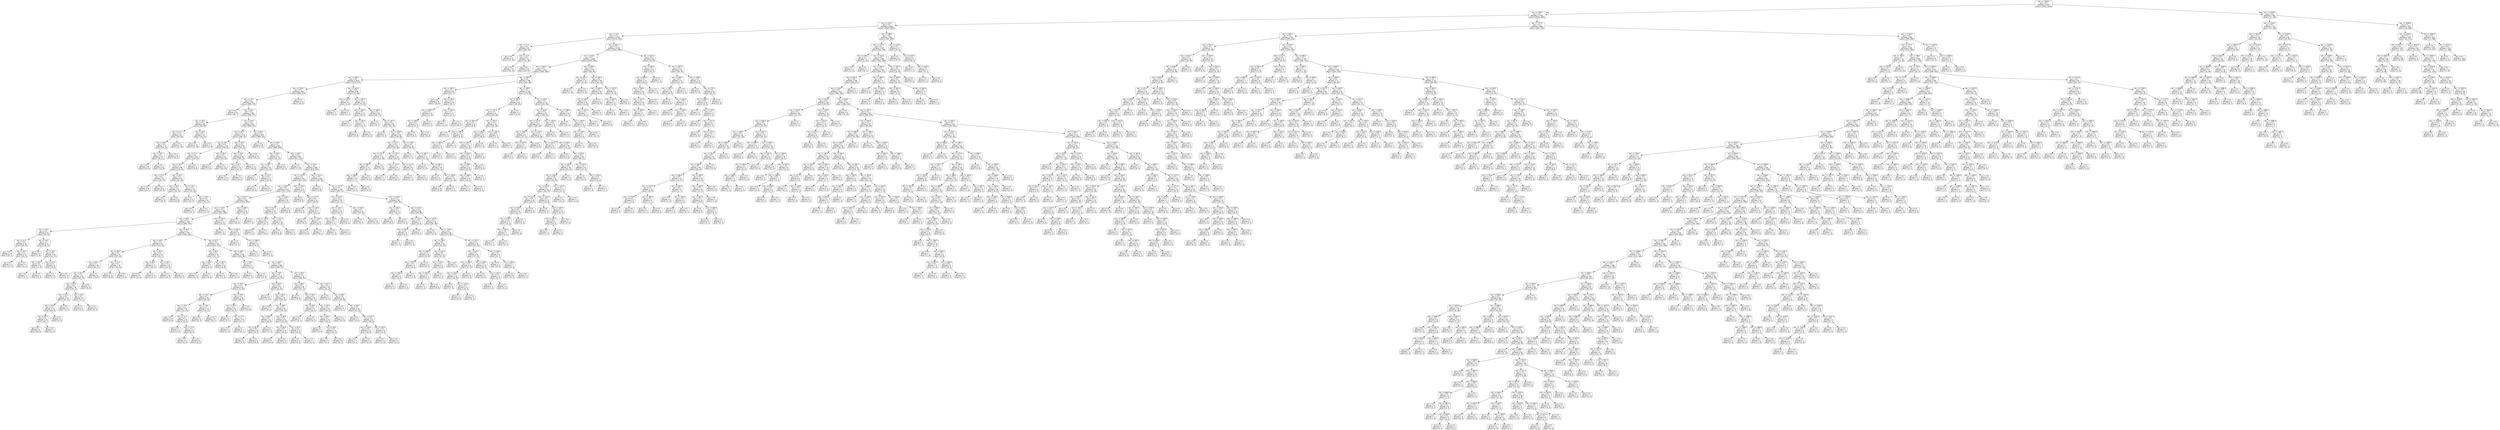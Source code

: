 digraph Tree {
node [shape=box, style="rounded", color="black", fontname=helvetica] ;
edge [fontname=helvetica] ;
0 [label="rain <= 1829.0\ngini = 0.5\nsamples = 3347\nvalue = [2602, 2614]"] ;
1 [label="rain <= 519.0\ngini = 0.5\nsamples = 2782\nvalue = [2530, 1820]"] ;
0 -> 1 [labeldistance=2.5, labelangle=45, headlabel="True"] ;
2 [label="rain <= 275.0\ngini = 0.5\nsamples = 1884\nvalue = [1906, 1036]"] ;
1 -> 2 ;
3 [label="rain <= 13.5\ngini = 0.4\nsamples = 1402\nvalue = [1479, 736]"] ;
2 -> 3 ;
4 [label="rain <= 11.5\ngini = 0.5\nsamples = 84\nvalue = [68, 70]"] ;
3 -> 4 ;
5 [label="gini = 0.5\nsamples = 37\nvalue = [27, 34]"] ;
4 -> 5 ;
6 [label="rain <= 12.5\ngini = 0.5\nsamples = 47\nvalue = [41, 36]"] ;
4 -> 6 ;
7 [label="gini = 0.5\nsamples = 23\nvalue = [21, 15]"] ;
6 -> 7 ;
8 [label="gini = 0.5\nsamples = 24\nvalue = [20, 21]"] ;
6 -> 8 ;
9 [label="rain <= 254.5\ngini = 0.4\nsamples = 1318\nvalue = [1411, 666]"] ;
3 -> 9 ;
10 [label="rain <= 243.5\ngini = 0.4\nsamples = 1256\nvalue = [1333, 646]"] ;
9 -> 10 ;
11 [label="rain <= 184.5\ngini = 0.4\nsamples = 1211\nvalue = [1304, 606]"] ;
10 -> 11 ;
12 [label="rain <= 160.5\ngini = 0.4\nsamples = 1015\nvalue = [1070, 537]"] ;
11 -> 12 ;
13 [label="rain <= 155.5\ngini = 0.4\nsamples = 929\nvalue = [998, 479]"] ;
12 -> 13 ;
14 [label="rain <= 14.5\ngini = 0.4\nsamples = 917\nvalue = [980, 479]"] ;
13 -> 14 ;
15 [label="gini = 0.3\nsamples = 26\nvalue = [34, 7]"] ;
14 -> 15 ;
16 [label="rain <= 20.5\ngini = 0.4\nsamples = 891\nvalue = [946, 472]"] ;
14 -> 16 ;
17 [label="rain <= 18.5\ngini = 0.5\nsamples = 88\nvalue = [83, 58]"] ;
16 -> 17 ;
18 [label="rain <= 17.5\ngini = 0.5\nsamples = 61\nvalue = [65, 34]"] ;
17 -> 18 ;
19 [label="rain <= 16.5\ngini = 0.4\nsamples = 41\nvalue = [44, 21]"] ;
18 -> 19 ;
20 [label="rain <= 15.5\ngini = 0.5\nsamples = 31\nvalue = [29, 17]"] ;
19 -> 20 ;
21 [label="gini = 0.5\nsamples = 15\nvalue = [14, 9]"] ;
20 -> 21 ;
22 [label="gini = 0.5\nsamples = 16\nvalue = [15, 8]"] ;
20 -> 22 ;
23 [label="gini = 0.3\nsamples = 10\nvalue = [15, 4]"] ;
19 -> 23 ;
24 [label="gini = 0.5\nsamples = 20\nvalue = [21, 13]"] ;
18 -> 24 ;
25 [label="rain <= 19.5\ngini = 0.5\nsamples = 27\nvalue = [18, 24]"] ;
17 -> 25 ;
26 [label="gini = 0.5\nsamples = 16\nvalue = [13, 16]"] ;
25 -> 26 ;
27 [label="gini = 0.5\nsamples = 11\nvalue = [5, 8]"] ;
25 -> 27 ;
28 [label="rain <= 34.5\ngini = 0.4\nsamples = 803\nvalue = [863, 414]"] ;
16 -> 28 ;
29 [label="rain <= 30.5\ngini = 0.4\nsamples = 170\nvalue = [198, 73]"] ;
28 -> 29 ;
30 [label="rain <= 28.5\ngini = 0.4\nsamples = 124\nvalue = [139, 61]"] ;
29 -> 30 ;
31 [label="rain <= 27.5\ngini = 0.4\nsamples = 101\nvalue = [119, 42]"] ;
30 -> 31 ;
32 [label="rain <= 22.5\ngini = 0.4\nsamples = 96\nvalue = [110, 42]"] ;
31 -> 32 ;
33 [label="rain <= 21.5\ngini = 0.3\nsamples = 43\nvalue = [49, 13]"] ;
32 -> 33 ;
34 [label="gini = 0.3\nsamples = 19\nvalue = [24, 7]"] ;
33 -> 34 ;
35 [label="gini = 0.3\nsamples = 24\nvalue = [25, 6]"] ;
33 -> 35 ;
36 [label="rain <= 24.5\ngini = 0.4\nsamples = 53\nvalue = [61, 29]"] ;
32 -> 36 ;
37 [label="rain <= 23.5\ngini = 0.5\nsamples = 20\nvalue = [18, 14]"] ;
36 -> 37 ;
38 [label="gini = 0.5\nsamples = 12\nvalue = [10, 6]"] ;
37 -> 38 ;
39 [label="gini = 0.5\nsamples = 8\nvalue = [8, 8]"] ;
37 -> 39 ;
40 [label="rain <= 25.5\ngini = 0.4\nsamples = 33\nvalue = [43, 15]"] ;
36 -> 40 ;
41 [label="gini = 0.3\nsamples = 11\nvalue = [12, 3]"] ;
40 -> 41 ;
42 [label="rain <= 26.5\ngini = 0.4\nsamples = 22\nvalue = [31, 12]"] ;
40 -> 42 ;
43 [label="gini = 0.4\nsamples = 11\nvalue = [14, 7]"] ;
42 -> 43 ;
44 [label="gini = 0.4\nsamples = 11\nvalue = [17, 5]"] ;
42 -> 44 ;
45 [label="gini = 0.0\nsamples = 5\nvalue = [9, 0]"] ;
31 -> 45 ;
46 [label="rain <= 29.5\ngini = 0.5\nsamples = 23\nvalue = [20, 19]"] ;
30 -> 46 ;
47 [label="gini = 0.5\nsamples = 9\nvalue = [7, 9]"] ;
46 -> 47 ;
48 [label="gini = 0.5\nsamples = 14\nvalue = [13, 10]"] ;
46 -> 48 ;
49 [label="rain <= 33.5\ngini = 0.3\nsamples = 46\nvalue = [59, 12]"] ;
29 -> 49 ;
50 [label="rain <= 32.5\ngini = 0.3\nsamples = 36\nvalue = [39, 10]"] ;
49 -> 50 ;
51 [label="rain <= 31.5\ngini = 0.3\nsamples = 22\nvalue = [23, 4]"] ;
50 -> 51 ;
52 [label="gini = 0.2\nsamples = 13\nvalue = [14, 2]"] ;
51 -> 52 ;
53 [label="gini = 0.3\nsamples = 9\nvalue = [9, 2]"] ;
51 -> 53 ;
54 [label="gini = 0.4\nsamples = 14\nvalue = [16, 6]"] ;
50 -> 54 ;
55 [label="gini = 0.2\nsamples = 10\nvalue = [20, 2]"] ;
49 -> 55 ;
56 [label="rain <= 35.5\ngini = 0.4\nsamples = 633\nvalue = [665, 341]"] ;
28 -> 56 ;
57 [label="gini = 0.3\nsamples = 10\nvalue = [4, 15]"] ;
56 -> 57 ;
58 [label="rain <= 39.5\ngini = 0.4\nsamples = 623\nvalue = [661, 326]"] ;
56 -> 58 ;
59 [label="rain <= 38.5\ngini = 0.3\nsamples = 32\nvalue = [44, 12]"] ;
58 -> 59 ;
60 [label="rain <= 36.5\ngini = 0.4\nsamples = 24\nvalue = [31, 10]"] ;
59 -> 60 ;
61 [label="gini = 0.2\nsamples = 7\nvalue = [8, 1]"] ;
60 -> 61 ;
62 [label="rain <= 37.5\ngini = 0.4\nsamples = 17\nvalue = [23, 9]"] ;
60 -> 62 ;
63 [label="gini = 0.4\nsamples = 9\nvalue = [10, 5]"] ;
62 -> 63 ;
64 [label="gini = 0.4\nsamples = 8\nvalue = [13, 4]"] ;
62 -> 64 ;
65 [label="gini = 0.2\nsamples = 8\nvalue = [13, 2]"] ;
59 -> 65 ;
66 [label="rain <= 40.5\ngini = 0.4\nsamples = 591\nvalue = [617, 314]"] ;
58 -> 66 ;
67 [label="gini = 0.5\nsamples = 11\nvalue = [7, 12]"] ;
66 -> 67 ;
68 [label="rain <= 120.5\ngini = 0.4\nsamples = 580\nvalue = [610, 302]"] ;
66 -> 68 ;
69 [label="rain <= 114.5\ngini = 0.4\nsamples = 441\nvalue = [474, 219]"] ;
68 -> 69 ;
70 [label="rain <= 109.5\ngini = 0.4\nsamples = 414\nvalue = [437, 214]"] ;
69 -> 70 ;
71 [label="rain <= 107.5\ngini = 0.4\nsamples = 381\nvalue = [414, 193]"] ;
70 -> 71 ;
72 [label="rain <= 103.5\ngini = 0.4\nsamples = 368\nvalue = [391, 190]"] ;
71 -> 72 ;
73 [label="rain <= 48.5\ngini = 0.4\nsamples = 356\nvalue = [383, 178]"] ;
72 -> 73 ;
74 [label="rain <= 43.5\ngini = 0.5\nsamples = 52\nvalue = [49, 33]"] ;
73 -> 74 ;
75 [label="rain <= 41.5\ngini = 0.4\nsamples = 25\nvalue = [30, 10]"] ;
74 -> 75 ;
76 [label="gini = 0.5\nsamples = 10\nvalue = [10, 7]"] ;
75 -> 76 ;
77 [label="rain <= 42.5\ngini = 0.2\nsamples = 15\nvalue = [20, 3]"] ;
75 -> 77 ;
78 [label="gini = 0.2\nsamples = 11\nvalue = [17, 2]"] ;
77 -> 78 ;
79 [label="gini = 0.4\nsamples = 4\nvalue = [3, 1]"] ;
77 -> 79 ;
80 [label="rain <= 44.5\ngini = 0.5\nsamples = 27\nvalue = [19, 23]"] ;
74 -> 80 ;
81 [label="gini = 0.5\nsamples = 8\nvalue = [7, 6]"] ;
80 -> 81 ;
82 [label="rain <= 46.5\ngini = 0.5\nsamples = 19\nvalue = [12, 17]"] ;
80 -> 82 ;
83 [label="rain <= 45.5\ngini = 0.5\nsamples = 11\nvalue = [7, 9]"] ;
82 -> 83 ;
84 [label="gini = 0.5\nsamples = 7\nvalue = [4, 5]"] ;
83 -> 84 ;
85 [label="gini = 0.5\nsamples = 4\nvalue = [3, 4]"] ;
83 -> 85 ;
86 [label="rain <= 47.5\ngini = 0.5\nsamples = 8\nvalue = [5, 8]"] ;
82 -> 86 ;
87 [label="gini = 0.4\nsamples = 4\nvalue = [2, 4]"] ;
86 -> 87 ;
88 [label="gini = 0.5\nsamples = 4\nvalue = [3, 4]"] ;
86 -> 88 ;
89 [label="rain <= 63.5\ngini = 0.4\nsamples = 304\nvalue = [334, 145]"] ;
73 -> 89 ;
90 [label="rain <= 58.5\ngini = 0.4\nsamples = 91\nvalue = [113, 35]"] ;
89 -> 90 ;
91 [label="rain <= 56.5\ngini = 0.4\nsamples = 57\nvalue = [67, 28]"] ;
90 -> 91 ;
92 [label="rain <= 55.5\ngini = 0.4\nsamples = 39\nvalue = [53, 17]"] ;
91 -> 92 ;
93 [label="rain <= 54.5\ngini = 0.4\nsamples = 33\nvalue = [42, 17]"] ;
92 -> 93 ;
94 [label="rain <= 52.5\ngini = 0.4\nsamples = 28\nvalue = [34, 12]"] ;
93 -> 94 ;
95 [label="rain <= 51.5\ngini = 0.4\nsamples = 20\nvalue = [22, 11]"] ;
94 -> 95 ;
96 [label="rain <= 50.5\ngini = 0.4\nsamples = 15\nvalue = [19, 8]"] ;
95 -> 96 ;
97 [label="rain <= 49.5\ngini = 0.4\nsamples = 10\nvalue = [15, 7]"] ;
96 -> 97 ;
98 [label="gini = 0.4\nsamples = 8\nvalue = [13, 6]"] ;
97 -> 98 ;
99 [label="gini = 0.4\nsamples = 2\nvalue = [2, 1]"] ;
97 -> 99 ;
100 [label="gini = 0.3\nsamples = 5\nvalue = [4, 1]"] ;
96 -> 100 ;
101 [label="gini = 0.5\nsamples = 5\nvalue = [3, 3]"] ;
95 -> 101 ;
102 [label="rain <= 53.5\ngini = 0.1\nsamples = 8\nvalue = [12, 1]"] ;
94 -> 102 ;
103 [label="gini = 0.0\nsamples = 2\nvalue = [3, 0]"] ;
102 -> 103 ;
104 [label="gini = 0.2\nsamples = 6\nvalue = [9, 1]"] ;
102 -> 104 ;
105 [label="gini = 0.5\nsamples = 5\nvalue = [8, 5]"] ;
93 -> 105 ;
106 [label="gini = 0.0\nsamples = 6\nvalue = [11, 0]"] ;
92 -> 106 ;
107 [label="rain <= 57.5\ngini = 0.5\nsamples = 18\nvalue = [14, 11]"] ;
91 -> 107 ;
108 [label="gini = 0.5\nsamples = 11\nvalue = [9, 6]"] ;
107 -> 108 ;
109 [label="gini = 0.5\nsamples = 7\nvalue = [5, 5]"] ;
107 -> 109 ;
110 [label="rain <= 61.5\ngini = 0.2\nsamples = 34\nvalue = [46, 7]"] ;
90 -> 110 ;
111 [label="rain <= 60.5\ngini = 0.1\nsamples = 19\nvalue = [25, 1]"] ;
110 -> 111 ;
112 [label="gini = 0.0\nsamples = 9\nvalue = [12, 0]"] ;
111 -> 112 ;
113 [label="gini = 0.1\nsamples = 10\nvalue = [13, 1]"] ;
111 -> 113 ;
114 [label="rain <= 62.5\ngini = 0.3\nsamples = 15\nvalue = [21, 6]"] ;
110 -> 114 ;
115 [label="gini = 0.3\nsamples = 10\nvalue = [13, 3]"] ;
114 -> 115 ;
116 [label="gini = 0.4\nsamples = 5\nvalue = [8, 3]"] ;
114 -> 116 ;
117 [label="rain <= 67.5\ngini = 0.4\nsamples = 213\nvalue = [221, 110]"] ;
89 -> 117 ;
118 [label="rain <= 65.5\ngini = 0.5\nsamples = 19\nvalue = [11, 12]"] ;
117 -> 118 ;
119 [label="rain <= 64.5\ngini = 0.5\nsamples = 7\nvalue = [5, 3]"] ;
118 -> 119 ;
120 [label="gini = 0.4\nsamples = 4\nvalue = [1, 3]"] ;
119 -> 120 ;
121 [label="gini = 0.0\nsamples = 3\nvalue = [4, 0]"] ;
119 -> 121 ;
122 [label="rain <= 66.5\ngini = 0.5\nsamples = 12\nvalue = [6, 9]"] ;
118 -> 122 ;
123 [label="gini = 0.4\nsamples = 5\nvalue = [2, 5]"] ;
122 -> 123 ;
124 [label="gini = 0.5\nsamples = 7\nvalue = [4, 4]"] ;
122 -> 124 ;
125 [label="rain <= 69.5\ngini = 0.4\nsamples = 194\nvalue = [210, 98]"] ;
117 -> 125 ;
126 [label="rain <= 68.5\ngini = 0.2\nsamples = 8\nvalue = [10, 1]"] ;
125 -> 126 ;
127 [label="gini = 0.2\nsamples = 6\nvalue = [7, 1]"] ;
126 -> 127 ;
128 [label="gini = 0.0\nsamples = 2\nvalue = [3, 0]"] ;
126 -> 128 ;
129 [label="rain <= 88.5\ngini = 0.4\nsamples = 186\nvalue = [200, 97]"] ;
125 -> 129 ;
130 [label="rain <= 79.5\ngini = 0.5\nsamples = 113\nvalue = [114, 65]"] ;
129 -> 130 ;
131 [label="rain <= 75.5\ngini = 0.4\nsamples = 62\nvalue = [72, 33]"] ;
130 -> 131 ;
132 [label="rain <= 73.5\ngini = 0.5\nsamples = 36\nvalue = [36, 24]"] ;
131 -> 132 ;
133 [label="rain <= 70.5\ngini = 0.4\nsamples = 22\nvalue = [24, 12]"] ;
132 -> 133 ;
134 [label="gini = 0.5\nsamples = 12\nvalue = [9, 8]"] ;
133 -> 134 ;
135 [label="rain <= 71.5\ngini = 0.3\nsamples = 10\nvalue = [15, 4]"] ;
133 -> 135 ;
136 [label="gini = 0.0\nsamples = 2\nvalue = [7, 0]"] ;
135 -> 136 ;
137 [label="rain <= 72.5\ngini = 0.4\nsamples = 8\nvalue = [8, 4]"] ;
135 -> 137 ;
138 [label="gini = 0.0\nsamples = 2\nvalue = [0, 3]"] ;
137 -> 138 ;
139 [label="gini = 0.2\nsamples = 6\nvalue = [8, 1]"] ;
137 -> 139 ;
140 [label="rain <= 74.5\ngini = 0.5\nsamples = 14\nvalue = [12, 12]"] ;
132 -> 140 ;
141 [label="gini = 0.4\nsamples = 6\nvalue = [2, 5]"] ;
140 -> 141 ;
142 [label="gini = 0.5\nsamples = 8\nvalue = [10, 7]"] ;
140 -> 142 ;
143 [label="rain <= 78.5\ngini = 0.3\nsamples = 26\nvalue = [36, 9]"] ;
131 -> 143 ;
144 [label="rain <= 76.5\ngini = 0.2\nsamples = 15\nvalue = [22, 3]"] ;
143 -> 144 ;
145 [label="gini = 0.4\nsamples = 5\nvalue = [5, 2]"] ;
144 -> 145 ;
146 [label="rain <= 77.5\ngini = 0.1\nsamples = 10\nvalue = [17, 1]"] ;
144 -> 146 ;
147 [label="gini = 0.0\nsamples = 3\nvalue = [7, 0]"] ;
146 -> 147 ;
148 [label="gini = 0.2\nsamples = 7\nvalue = [10, 1]"] ;
146 -> 148 ;
149 [label="gini = 0.4\nsamples = 11\nvalue = [14, 6]"] ;
143 -> 149 ;
150 [label="rain <= 80.5\ngini = 0.5\nsamples = 51\nvalue = [42, 32]"] ;
130 -> 150 ;
151 [label="gini = 0.4\nsamples = 9\nvalue = [4, 11]"] ;
150 -> 151 ;
152 [label="rain <= 81.5\ngini = 0.5\nsamples = 42\nvalue = [38, 21]"] ;
150 -> 152 ;
153 [label="gini = 0.3\nsamples = 7\nvalue = [9, 2]"] ;
152 -> 153 ;
154 [label="rain <= 84.5\ngini = 0.5\nsamples = 35\nvalue = [29, 19]"] ;
152 -> 154 ;
155 [label="rain <= 83.5\ngini = 0.5\nsamples = 13\nvalue = [10, 9]"] ;
154 -> 155 ;
156 [label="rain <= 82.5\ngini = 0.5\nsamples = 10\nvalue = [9, 6]"] ;
155 -> 156 ;
157 [label="gini = 0.5\nsamples = 5\nvalue = [3, 3]"] ;
156 -> 157 ;
158 [label="gini = 0.4\nsamples = 5\nvalue = [6, 3]"] ;
156 -> 158 ;
159 [label="gini = 0.4\nsamples = 3\nvalue = [1, 3]"] ;
155 -> 159 ;
160 [label="rain <= 86.5\ngini = 0.5\nsamples = 22\nvalue = [19, 10]"] ;
154 -> 160 ;
161 [label="rain <= 85.5\ngini = 0.4\nsamples = 10\nvalue = [13, 4]"] ;
160 -> 161 ;
162 [label="gini = 0.4\nsamples = 8\nvalue = [10, 4]"] ;
161 -> 162 ;
163 [label="gini = 0.0\nsamples = 2\nvalue = [3, 0]"] ;
161 -> 163 ;
164 [label="rain <= 87.5\ngini = 0.5\nsamples = 12\nvalue = [6, 6]"] ;
160 -> 164 ;
165 [label="gini = 0.5\nsamples = 9\nvalue = [4, 5]"] ;
164 -> 165 ;
166 [label="gini = 0.4\nsamples = 3\nvalue = [2, 1]"] ;
164 -> 166 ;
167 [label="rain <= 96.5\ngini = 0.4\nsamples = 73\nvalue = [86, 32]"] ;
129 -> 167 ;
168 [label="rain <= 89.5\ngini = 0.3\nsamples = 38\nvalue = [52, 11]"] ;
167 -> 168 ;
169 [label="gini = 0.0\nsamples = 4\nvalue = [6, 0]"] ;
168 -> 169 ;
170 [label="rain <= 92.5\ngini = 0.3\nsamples = 34\nvalue = [46, 11]"] ;
168 -> 170 ;
171 [label="rain <= 90.5\ngini = 0.4\nsamples = 9\nvalue = [12, 5]"] ;
170 -> 171 ;
172 [label="gini = 0.2\nsamples = 7\nvalue = [12, 2]"] ;
171 -> 172 ;
173 [label="gini = 0.0\nsamples = 2\nvalue = [0, 3]"] ;
171 -> 173 ;
174 [label="rain <= 95.5\ngini = 0.3\nsamples = 25\nvalue = [34, 6]"] ;
170 -> 174 ;
175 [label="rain <= 93.5\ngini = 0.2\nsamples = 15\nvalue = [20, 2]"] ;
174 -> 175 ;
176 [label="gini = 0.0\nsamples = 4\nvalue = [6, 0]"] ;
175 -> 176 ;
177 [label="rain <= 94.5\ngini = 0.2\nsamples = 11\nvalue = [14, 2]"] ;
175 -> 177 ;
178 [label="gini = 0.2\nsamples = 3\nvalue = [6, 1]"] ;
177 -> 178 ;
179 [label="gini = 0.2\nsamples = 8\nvalue = [8, 1]"] ;
177 -> 179 ;
180 [label="gini = 0.3\nsamples = 10\nvalue = [14, 4]"] ;
174 -> 180 ;
181 [label="rain <= 97.5\ngini = 0.5\nsamples = 35\nvalue = [34, 21]"] ;
167 -> 181 ;
182 [label="gini = 0.0\nsamples = 3\nvalue = [0, 5]"] ;
181 -> 182 ;
183 [label="rain <= 98.5\ngini = 0.4\nsamples = 32\nvalue = [34, 16]"] ;
181 -> 183 ;
184 [label="gini = 0.3\nsamples = 6\nvalue = [11, 2]"] ;
183 -> 184 ;
185 [label="rain <= 99.5\ngini = 0.5\nsamples = 26\nvalue = [23, 14]"] ;
183 -> 185 ;
186 [label="gini = 0.5\nsamples = 5\nvalue = [4, 5]"] ;
185 -> 186 ;
187 [label="rain <= 101.5\ngini = 0.4\nsamples = 21\nvalue = [19, 9]"] ;
185 -> 187 ;
188 [label="rain <= 100.5\ngini = 0.5\nsamples = 12\nvalue = [10, 6]"] ;
187 -> 188 ;
189 [label="gini = 0.4\nsamples = 7\nvalue = [5, 2]"] ;
188 -> 189 ;
190 [label="gini = 0.5\nsamples = 5\nvalue = [5, 4]"] ;
188 -> 190 ;
191 [label="rain <= 102.5\ngini = 0.4\nsamples = 9\nvalue = [9, 3]"] ;
187 -> 191 ;
192 [label="gini = 0.0\nsamples = 4\nvalue = [5, 0]"] ;
191 -> 192 ;
193 [label="gini = 0.5\nsamples = 5\nvalue = [4, 3]"] ;
191 -> 193 ;
194 [label="rain <= 104.5\ngini = 0.5\nsamples = 12\nvalue = [8, 12]"] ;
72 -> 194 ;
195 [label="gini = 0.2\nsamples = 4\nvalue = [1, 6]"] ;
194 -> 195 ;
196 [label="rain <= 105.5\ngini = 0.5\nsamples = 8\nvalue = [7, 6]"] ;
194 -> 196 ;
197 [label="gini = 0.4\nsamples = 3\nvalue = [3, 1]"] ;
196 -> 197 ;
198 [label="rain <= 106.5\ngini = 0.5\nsamples = 5\nvalue = [4, 5]"] ;
196 -> 198 ;
199 [label="gini = 0.5\nsamples = 2\nvalue = [1, 1]"] ;
198 -> 199 ;
200 [label="gini = 0.5\nsamples = 3\nvalue = [3, 4]"] ;
198 -> 200 ;
201 [label="rain <= 108.5\ngini = 0.2\nsamples = 13\nvalue = [23, 3]"] ;
71 -> 201 ;
202 [label="gini = 0.3\nsamples = 11\nvalue = [16, 3]"] ;
201 -> 202 ;
203 [label="gini = 0.0\nsamples = 2\nvalue = [7, 0]"] ;
201 -> 203 ;
204 [label="rain <= 113.5\ngini = 0.5\nsamples = 33\nvalue = [23, 21]"] ;
70 -> 204 ;
205 [label="rain <= 111.5\ngini = 0.5\nsamples = 25\nvalue = [15, 17]"] ;
204 -> 205 ;
206 [label="rain <= 110.5\ngini = 0.5\nsamples = 12\nvalue = [10, 7]"] ;
205 -> 206 ;
207 [label="gini = 0.5\nsamples = 5\nvalue = [4, 4]"] ;
206 -> 207 ;
208 [label="gini = 0.4\nsamples = 7\nvalue = [6, 3]"] ;
206 -> 208 ;
209 [label="rain <= 112.5\ngini = 0.4\nsamples = 13\nvalue = [5, 10]"] ;
205 -> 209 ;
210 [label="gini = 0.5\nsamples = 11\nvalue = [5, 8]"] ;
209 -> 210 ;
211 [label="gini = 0.0\nsamples = 2\nvalue = [0, 2]"] ;
209 -> 211 ;
212 [label="gini = 0.4\nsamples = 8\nvalue = [8, 4]"] ;
204 -> 212 ;
213 [label="rain <= 116.5\ngini = 0.2\nsamples = 27\nvalue = [37, 5]"] ;
69 -> 213 ;
214 [label="gini = 0.0\nsamples = 6\nvalue = [9, 0]"] ;
213 -> 214 ;
215 [label="rain <= 117.5\ngini = 0.3\nsamples = 21\nvalue = [28, 5]"] ;
213 -> 215 ;
216 [label="gini = 0.5\nsamples = 4\nvalue = [4, 3]"] ;
215 -> 216 ;
217 [label="rain <= 118.5\ngini = 0.1\nsamples = 17\nvalue = [24, 2]"] ;
215 -> 217 ;
218 [label="gini = 0.2\nsamples = 4\nvalue = [6, 1]"] ;
217 -> 218 ;
219 [label="rain <= 119.5\ngini = 0.1\nsamples = 13\nvalue = [18, 1]"] ;
217 -> 219 ;
220 [label="gini = 0.0\nsamples = 6\nvalue = [9, 0]"] ;
219 -> 220 ;
221 [label="gini = 0.2\nsamples = 7\nvalue = [9, 1]"] ;
219 -> 221 ;
222 [label="rain <= 122.5\ngini = 0.5\nsamples = 139\nvalue = [136, 83]"] ;
68 -> 222 ;
223 [label="gini = 0.0\nsamples = 5\nvalue = [0, 8]"] ;
222 -> 223 ;
224 [label="rain <= 127.5\ngini = 0.5\nsamples = 134\nvalue = [136, 75]"] ;
222 -> 224 ;
225 [label="rain <= 125.5\ngini = 0.5\nsamples = 38\nvalue = [31, 27]"] ;
224 -> 225 ;
226 [label="rain <= 124.5\ngini = 0.3\nsamples = 14\nvalue = [15, 4]"] ;
225 -> 226 ;
227 [label="rain <= 123.5\ngini = 0.5\nsamples = 7\nvalue = [7, 4]"] ;
226 -> 227 ;
228 [label="gini = 0.5\nsamples = 4\nvalue = [2, 2]"] ;
227 -> 228 ;
229 [label="gini = 0.4\nsamples = 3\nvalue = [5, 2]"] ;
227 -> 229 ;
230 [label="gini = 0.0\nsamples = 7\nvalue = [8, 0]"] ;
226 -> 230 ;
231 [label="rain <= 126.5\ngini = 0.5\nsamples = 24\nvalue = [16, 23]"] ;
225 -> 231 ;
232 [label="gini = 0.0\nsamples = 1\nvalue = [0, 2]"] ;
231 -> 232 ;
233 [label="gini = 0.5\nsamples = 23\nvalue = [16, 21]"] ;
231 -> 233 ;
234 [label="rain <= 129.5\ngini = 0.4\nsamples = 96\nvalue = [105, 48]"] ;
224 -> 234 ;
235 [label="rain <= 128.5\ngini = 0.2\nsamples = 11\nvalue = [15, 2]"] ;
234 -> 235 ;
236 [label="gini = 0.3\nsamples = 8\nvalue = [11, 2]"] ;
235 -> 236 ;
237 [label="gini = 0.0\nsamples = 3\nvalue = [4, 0]"] ;
235 -> 237 ;
238 [label="rain <= 132.5\ngini = 0.4\nsamples = 85\nvalue = [90, 46]"] ;
234 -> 238 ;
239 [label="rain <= 131.5\ngini = 0.4\nsamples = 7\nvalue = [3, 8]"] ;
238 -> 239 ;
240 [label="rain <= 130.5\ngini = 0.5\nsamples = 6\nvalue = [3, 5]"] ;
239 -> 240 ;
241 [label="gini = 0.4\nsamples = 3\nvalue = [1, 2]"] ;
240 -> 241 ;
242 [label="gini = 0.5\nsamples = 3\nvalue = [2, 3]"] ;
240 -> 242 ;
243 [label="gini = 0.0\nsamples = 1\nvalue = [0, 3]"] ;
239 -> 243 ;
244 [label="rain <= 135.5\ngini = 0.4\nsamples = 78\nvalue = [87, 38]"] ;
238 -> 244 ;
245 [label="gini = 0.0\nsamples = 9\nvalue = [13, 0]"] ;
244 -> 245 ;
246 [label="rain <= 143.5\ngini = 0.4\nsamples = 69\nvalue = [74, 38]"] ;
244 -> 246 ;
247 [label="rain <= 139.5\ngini = 0.5\nsamples = 25\nvalue = [21, 19]"] ;
246 -> 247 ;
248 [label="rain <= 138.5\ngini = 0.4\nsamples = 12\nvalue = [12, 6]"] ;
247 -> 248 ;
249 [label="rain <= 137.5\ngini = 0.5\nsamples = 9\nvalue = [6, 6]"] ;
248 -> 249 ;
250 [label="rain <= 136.5\ngini = 0.4\nsamples = 6\nvalue = [5, 2]"] ;
249 -> 250 ;
251 [label="gini = 0.5\nsamples = 4\nvalue = [3, 2]"] ;
250 -> 251 ;
252 [label="gini = 0.0\nsamples = 2\nvalue = [2, 0]"] ;
250 -> 252 ;
253 [label="gini = 0.3\nsamples = 3\nvalue = [1, 4]"] ;
249 -> 253 ;
254 [label="gini = 0.0\nsamples = 3\nvalue = [6, 0]"] ;
248 -> 254 ;
255 [label="rain <= 142.5\ngini = 0.5\nsamples = 13\nvalue = [9, 13]"] ;
247 -> 255 ;
256 [label="rain <= 141.5\ngini = 0.4\nsamples = 8\nvalue = [4, 9]"] ;
255 -> 256 ;
257 [label="rain <= 140.5\ngini = 0.5\nsamples = 7\nvalue = [4, 7]"] ;
256 -> 257 ;
258 [label="gini = 0.3\nsamples = 4\nvalue = [1, 4]"] ;
257 -> 258 ;
259 [label="gini = 0.5\nsamples = 3\nvalue = [3, 3]"] ;
257 -> 259 ;
260 [label="gini = 0.0\nsamples = 1\nvalue = [0, 2]"] ;
256 -> 260 ;
261 [label="gini = 0.5\nsamples = 5\nvalue = [5, 4]"] ;
255 -> 261 ;
262 [label="rain <= 152.5\ngini = 0.4\nsamples = 44\nvalue = [53, 19]"] ;
246 -> 262 ;
263 [label="rain <= 147.5\ngini = 0.3\nsamples = 35\nvalue = [47, 12]"] ;
262 -> 263 ;
264 [label="rain <= 146.5\ngini = 0.4\nsamples = 22\nvalue = [27, 9]"] ;
263 -> 264 ;
265 [label="rain <= 144.5\ngini = 0.3\nsamples = 16\nvalue = [22, 6]"] ;
264 -> 265 ;
266 [label="gini = 0.4\nsamples = 5\nvalue = [7, 3]"] ;
265 -> 266 ;
267 [label="rain <= 145.5\ngini = 0.3\nsamples = 11\nvalue = [15, 3]"] ;
265 -> 267 ;
268 [label="gini = 0.3\nsamples = 6\nvalue = [9, 2]"] ;
267 -> 268 ;
269 [label="gini = 0.2\nsamples = 5\nvalue = [6, 1]"] ;
267 -> 269 ;
270 [label="gini = 0.5\nsamples = 6\nvalue = [5, 3]"] ;
264 -> 270 ;
271 [label="rain <= 149.5\ngini = 0.2\nsamples = 13\nvalue = [20, 3]"] ;
263 -> 271 ;
272 [label="gini = 0.0\nsamples = 8\nvalue = [14, 0]"] ;
271 -> 272 ;
273 [label="rain <= 151.0\ngini = 0.4\nsamples = 5\nvalue = [6, 3]"] ;
271 -> 273 ;
274 [label="gini = 0.5\nsamples = 2\nvalue = [2, 2]"] ;
273 -> 274 ;
275 [label="gini = 0.3\nsamples = 3\nvalue = [4, 1]"] ;
273 -> 275 ;
276 [label="rain <= 153.5\ngini = 0.5\nsamples = 9\nvalue = [6, 7]"] ;
262 -> 276 ;
277 [label="gini = 0.0\nsamples = 2\nvalue = [0, 5]"] ;
276 -> 277 ;
278 [label="rain <= 154.5\ngini = 0.4\nsamples = 7\nvalue = [6, 2]"] ;
276 -> 278 ;
279 [label="gini = 0.2\nsamples = 6\nvalue = [6, 1]"] ;
278 -> 279 ;
280 [label="gini = 0.0\nsamples = 1\nvalue = [0, 1]"] ;
278 -> 280 ;
281 [label="gini = 0.0\nsamples = 12\nvalue = [18, 0]"] ;
13 -> 281 ;
282 [label="rain <= 162.5\ngini = 0.5\nsamples = 86\nvalue = [72, 58]"] ;
12 -> 282 ;
283 [label="rain <= 161.5\ngini = 0.3\nsamples = 8\nvalue = [2, 8]"] ;
282 -> 283 ;
284 [label="gini = 0.0\nsamples = 1\nvalue = [0, 1]"] ;
283 -> 284 ;
285 [label="gini = 0.3\nsamples = 7\nvalue = [2, 7]"] ;
283 -> 285 ;
286 [label="rain <= 165.5\ngini = 0.5\nsamples = 78\nvalue = [70, 50]"] ;
282 -> 286 ;
287 [label="rain <= 163.5\ngini = 0.3\nsamples = 13\nvalue = [15, 3]"] ;
286 -> 287 ;
288 [label="gini = 0.5\nsamples = 2\nvalue = [1, 1]"] ;
287 -> 288 ;
289 [label="rain <= 164.5\ngini = 0.2\nsamples = 11\nvalue = [14, 2]"] ;
287 -> 289 ;
290 [label="gini = 0.0\nsamples = 6\nvalue = [8, 0]"] ;
289 -> 290 ;
291 [label="gini = 0.4\nsamples = 5\nvalue = [6, 2]"] ;
289 -> 291 ;
292 [label="rain <= 166.5\ngini = 0.5\nsamples = 65\nvalue = [55, 47]"] ;
286 -> 292 ;
293 [label="gini = 0.5\nsamples = 6\nvalue = [4, 7]"] ;
292 -> 293 ;
294 [label="rain <= 167.5\ngini = 0.5\nsamples = 59\nvalue = [51, 40]"] ;
292 -> 294 ;
295 [label="gini = 0.0\nsamples = 1\nvalue = [3, 0]"] ;
294 -> 295 ;
296 [label="rain <= 178.5\ngini = 0.5\nsamples = 58\nvalue = [48, 40]"] ;
294 -> 296 ;
297 [label="rain <= 172.5\ngini = 0.5\nsamples = 36\nvalue = [30, 20]"] ;
296 -> 297 ;
298 [label="rain <= 171.5\ngini = 0.5\nsamples = 22\nvalue = [14, 16]"] ;
297 -> 298 ;
299 [label="rain <= 169.5\ngini = 0.5\nsamples = 14\nvalue = [12, 7]"] ;
298 -> 299 ;
300 [label="rain <= 168.5\ngini = 0.5\nsamples = 10\nvalue = [7, 7]"] ;
299 -> 300 ;
301 [label="gini = 0.4\nsamples = 5\nvalue = [4, 2]"] ;
300 -> 301 ;
302 [label="gini = 0.5\nsamples = 5\nvalue = [3, 5]"] ;
300 -> 302 ;
303 [label="gini = 0.0\nsamples = 4\nvalue = [5, 0]"] ;
299 -> 303 ;
304 [label="gini = 0.3\nsamples = 8\nvalue = [2, 9]"] ;
298 -> 304 ;
305 [label="rain <= 176.5\ngini = 0.3\nsamples = 14\nvalue = [16, 4]"] ;
297 -> 305 ;
306 [label="rain <= 173.5\ngini = 0.1\nsamples = 8\nvalue = [12, 1]"] ;
305 -> 306 ;
307 [label="gini = 0.4\nsamples = 3\nvalue = [2, 1]"] ;
306 -> 307 ;
308 [label="gini = 0.0\nsamples = 5\nvalue = [10, 0]"] ;
306 -> 308 ;
309 [label="rain <= 177.5\ngini = 0.5\nsamples = 6\nvalue = [4, 3]"] ;
305 -> 309 ;
310 [label="gini = 0.5\nsamples = 2\nvalue = [1, 1]"] ;
309 -> 310 ;
311 [label="gini = 0.5\nsamples = 4\nvalue = [3, 2]"] ;
309 -> 311 ;
312 [label="rain <= 179.5\ngini = 0.5\nsamples = 22\nvalue = [18, 20]"] ;
296 -> 312 ;
313 [label="gini = 0.2\nsamples = 5\nvalue = [1, 7]"] ;
312 -> 313 ;
314 [label="rain <= 180.5\ngini = 0.5\nsamples = 17\nvalue = [17, 13]"] ;
312 -> 314 ;
315 [label="gini = 0.0\nsamples = 1\nvalue = [2, 0]"] ;
314 -> 315 ;
316 [label="rain <= 182.0\ngini = 0.5\nsamples = 16\nvalue = [15, 13]"] ;
314 -> 316 ;
317 [label="gini = 0.5\nsamples = 3\nvalue = [4, 3]"] ;
316 -> 317 ;
318 [label="rain <= 183.5\ngini = 0.5\nsamples = 13\nvalue = [11, 10]"] ;
316 -> 318 ;
319 [label="gini = 0.5\nsamples = 10\nvalue = [9, 8]"] ;
318 -> 319 ;
320 [label="gini = 0.5\nsamples = 3\nvalue = [2, 2]"] ;
318 -> 320 ;
321 [label="rain <= 193.5\ngini = 0.4\nsamples = 196\nvalue = [234, 69]"] ;
11 -> 321 ;
322 [label="rain <= 187.5\ngini = 0.2\nsamples = 38\nvalue = [55, 7]"] ;
321 -> 322 ;
323 [label="gini = 0.0\nsamples = 10\nvalue = [16, 0]"] ;
322 -> 323 ;
324 [label="rain <= 190.5\ngini = 0.3\nsamples = 28\nvalue = [39, 7]"] ;
322 -> 324 ;
325 [label="rain <= 189.5\ngini = 0.4\nsamples = 11\nvalue = [17, 6]"] ;
324 -> 325 ;
326 [label="rain <= 188.5\ngini = 0.3\nsamples = 9\nvalue = [14, 4]"] ;
325 -> 326 ;
327 [label="gini = 0.3\nsamples = 5\nvalue = [8, 2]"] ;
326 -> 327 ;
328 [label="gini = 0.4\nsamples = 4\nvalue = [6, 2]"] ;
326 -> 328 ;
329 [label="gini = 0.5\nsamples = 2\nvalue = [3, 2]"] ;
325 -> 329 ;
330 [label="rain <= 192.5\ngini = 0.1\nsamples = 17\nvalue = [22, 1]"] ;
324 -> 330 ;
331 [label="gini = 0.0\nsamples = 7\nvalue = [12, 0]"] ;
330 -> 331 ;
332 [label="gini = 0.2\nsamples = 10\nvalue = [10, 1]"] ;
330 -> 332 ;
333 [label="rain <= 206.5\ngini = 0.4\nsamples = 158\nvalue = [179, 62]"] ;
321 -> 333 ;
334 [label="rain <= 205.5\ngini = 0.5\nsamples = 45\nvalue = [39, 26]"] ;
333 -> 334 ;
335 [label="rain <= 197.5\ngini = 0.4\nsamples = 41\nvalue = [36, 18]"] ;
334 -> 335 ;
336 [label="rain <= 194.5\ngini = 0.5\nsamples = 12\nvalue = [6, 8]"] ;
335 -> 336 ;
337 [label="gini = 0.0\nsamples = 2\nvalue = [0, 2]"] ;
336 -> 337 ;
338 [label="rain <= 196.5\ngini = 0.5\nsamples = 10\nvalue = [6, 6]"] ;
336 -> 338 ;
339 [label="rain <= 195.5\ngini = 0.5\nsamples = 6\nvalue = [4, 3]"] ;
338 -> 339 ;
340 [label="gini = 0.5\nsamples = 2\nvalue = [1, 1]"] ;
339 -> 340 ;
341 [label="gini = 0.5\nsamples = 4\nvalue = [3, 2]"] ;
339 -> 341 ;
342 [label="gini = 0.5\nsamples = 4\nvalue = [2, 3]"] ;
338 -> 342 ;
343 [label="rain <= 203.5\ngini = 0.4\nsamples = 29\nvalue = [30, 10]"] ;
335 -> 343 ;
344 [label="rain <= 202.5\ngini = 0.3\nsamples = 25\nvalue = [28, 8]"] ;
343 -> 344 ;
345 [label="rain <= 201.5\ngini = 0.4\nsamples = 20\nvalue = [21, 8]"] ;
344 -> 345 ;
346 [label="rain <= 200.5\ngini = 0.4\nsamples = 18\nvalue = [20, 6]"] ;
345 -> 346 ;
347 [label="rain <= 199.5\ngini = 0.4\nsamples = 15\nvalue = [16, 6]"] ;
346 -> 347 ;
348 [label="rain <= 198.5\ngini = 0.3\nsamples = 10\nvalue = [12, 3]"] ;
347 -> 348 ;
349 [label="gini = 0.2\nsamples = 5\nvalue = [6, 1]"] ;
348 -> 349 ;
350 [label="gini = 0.4\nsamples = 5\nvalue = [6, 2]"] ;
348 -> 350 ;
351 [label="gini = 0.5\nsamples = 5\nvalue = [4, 3]"] ;
347 -> 351 ;
352 [label="gini = 0.0\nsamples = 3\nvalue = [4, 0]"] ;
346 -> 352 ;
353 [label="gini = 0.4\nsamples = 2\nvalue = [1, 2]"] ;
345 -> 353 ;
354 [label="gini = 0.0\nsamples = 5\nvalue = [7, 0]"] ;
344 -> 354 ;
355 [label="rain <= 204.5\ngini = 0.5\nsamples = 4\nvalue = [2, 2]"] ;
343 -> 355 ;
356 [label="gini = 0.5\nsamples = 2\nvalue = [1, 1]"] ;
355 -> 356 ;
357 [label="gini = 0.5\nsamples = 2\nvalue = [1, 1]"] ;
355 -> 357 ;
358 [label="gini = 0.4\nsamples = 4\nvalue = [3, 8]"] ;
334 -> 358 ;
359 [label="rain <= 235.5\ngini = 0.3\nsamples = 113\nvalue = [140, 36]"] ;
333 -> 359 ;
360 [label="rain <= 233.5\ngini = 0.4\nsamples = 92\nvalue = [108, 33]"] ;
359 -> 360 ;
361 [label="rain <= 211.5\ngini = 0.3\nsamples = 87\nvalue = [105, 29]"] ;
360 -> 361 ;
362 [label="rain <= 208.5\ngini = 0.2\nsamples = 17\nvalue = [27, 3]"] ;
361 -> 362 ;
363 [label="rain <= 207.5\ngini = 0.4\nsamples = 7\nvalue = [9, 3]"] ;
362 -> 363 ;
364 [label="gini = 0.4\nsamples = 3\nvalue = [3, 1]"] ;
363 -> 364 ;
365 [label="gini = 0.4\nsamples = 4\nvalue = [6, 2]"] ;
363 -> 365 ;
366 [label="gini = 0.0\nsamples = 10\nvalue = [18, 0]"] ;
362 -> 366 ;
367 [label="rain <= 214.5\ngini = 0.4\nsamples = 70\nvalue = [78, 26]"] ;
361 -> 367 ;
368 [label="rain <= 213.0\ngini = 0.5\nsamples = 5\nvalue = [4, 5]"] ;
367 -> 368 ;
369 [label="gini = 0.4\nsamples = 2\nvalue = [3, 1]"] ;
368 -> 369 ;
370 [label="gini = 0.3\nsamples = 3\nvalue = [1, 4]"] ;
368 -> 370 ;
371 [label="rain <= 216.5\ngini = 0.3\nsamples = 65\nvalue = [74, 21]"] ;
367 -> 371 ;
372 [label="gini = 0.0\nsamples = 6\nvalue = [9, 0]"] ;
371 -> 372 ;
373 [label="rain <= 229.5\ngini = 0.4\nsamples = 59\nvalue = [65, 21]"] ;
371 -> 373 ;
374 [label="rain <= 228.5\ngini = 0.4\nsamples = 46\nvalue = [44, 18]"] ;
373 -> 374 ;
375 [label="rain <= 226.5\ngini = 0.4\nsamples = 42\nvalue = [43, 15]"] ;
374 -> 375 ;
376 [label="rain <= 222.5\ngini = 0.4\nsamples = 31\nvalue = [30, 13]"] ;
375 -> 376 ;
377 [label="rain <= 221.5\ngini = 0.3\nsamples = 18\nvalue = [20, 5]"] ;
376 -> 377 ;
378 [label="rain <= 220.5\ngini = 0.4\nsamples = 14\nvalue = [14, 5]"] ;
377 -> 378 ;
379 [label="rain <= 219.5\ngini = 0.3\nsamples = 11\nvalue = [10, 2]"] ;
378 -> 379 ;
380 [label="rain <= 218.0\ngini = 0.4\nsamples = 7\nvalue = [5, 2]"] ;
379 -> 380 ;
381 [label="gini = 0.4\nsamples = 4\nvalue = [3, 1]"] ;
380 -> 381 ;
382 [label="gini = 0.4\nsamples = 3\nvalue = [2, 1]"] ;
380 -> 382 ;
383 [label="gini = 0.0\nsamples = 4\nvalue = [5, 0]"] ;
379 -> 383 ;
384 [label="gini = 0.5\nsamples = 3\nvalue = [4, 3]"] ;
378 -> 384 ;
385 [label="gini = 0.0\nsamples = 4\nvalue = [6, 0]"] ;
377 -> 385 ;
386 [label="rain <= 223.5\ngini = 0.5\nsamples = 13\nvalue = [10, 8]"] ;
376 -> 386 ;
387 [label="gini = 0.0\nsamples = 3\nvalue = [0, 4]"] ;
386 -> 387 ;
388 [label="rain <= 225.5\ngini = 0.4\nsamples = 10\nvalue = [10, 4]"] ;
386 -> 388 ;
389 [label="rain <= 224.5\ngini = 0.4\nsamples = 9\nvalue = [10, 3]"] ;
388 -> 389 ;
390 [label="gini = 0.0\nsamples = 1\nvalue = [1, 0]"] ;
389 -> 390 ;
391 [label="gini = 0.4\nsamples = 8\nvalue = [9, 3]"] ;
389 -> 391 ;
392 [label="gini = 0.0\nsamples = 1\nvalue = [0, 1]"] ;
388 -> 392 ;
393 [label="rain <= 227.5\ngini = 0.2\nsamples = 11\nvalue = [13, 2]"] ;
375 -> 393 ;
394 [label="gini = 0.3\nsamples = 10\nvalue = [11, 2]"] ;
393 -> 394 ;
395 [label="gini = 0.0\nsamples = 1\nvalue = [2, 0]"] ;
393 -> 395 ;
396 [label="gini = 0.4\nsamples = 4\nvalue = [1, 3]"] ;
374 -> 396 ;
397 [label="rain <= 231.5\ngini = 0.2\nsamples = 13\nvalue = [21, 3]"] ;
373 -> 397 ;
398 [label="gini = 0.0\nsamples = 6\nvalue = [11, 0]"] ;
397 -> 398 ;
399 [label="rain <= 232.5\ngini = 0.4\nsamples = 7\nvalue = [10, 3]"] ;
397 -> 399 ;
400 [label="gini = 0.3\nsamples = 5\nvalue = [7, 2]"] ;
399 -> 400 ;
401 [label="gini = 0.4\nsamples = 2\nvalue = [3, 1]"] ;
399 -> 401 ;
402 [label="rain <= 234.5\ngini = 0.5\nsamples = 5\nvalue = [3, 4]"] ;
360 -> 402 ;
403 [label="gini = 0.0\nsamples = 2\nvalue = [0, 2]"] ;
402 -> 403 ;
404 [label="gini = 0.5\nsamples = 3\nvalue = [3, 2]"] ;
402 -> 404 ;
405 [label="rain <= 238.0\ngini = 0.2\nsamples = 21\nvalue = [32, 3]"] ;
359 -> 405 ;
406 [label="gini = 0.0\nsamples = 7\nvalue = [15, 0]"] ;
405 -> 406 ;
407 [label="rain <= 240.5\ngini = 0.3\nsamples = 14\nvalue = [17, 3]"] ;
405 -> 407 ;
408 [label="rain <= 239.5\ngini = 0.4\nsamples = 7\nvalue = [6, 3]"] ;
407 -> 408 ;
409 [label="gini = 0.5\nsamples = 2\nvalue = [1, 1]"] ;
408 -> 409 ;
410 [label="gini = 0.4\nsamples = 5\nvalue = [5, 2]"] ;
408 -> 410 ;
411 [label="gini = 0.0\nsamples = 7\nvalue = [11, 0]"] ;
407 -> 411 ;
412 [label="rain <= 246.0\ngini = 0.5\nsamples = 45\nvalue = [29, 40]"] ;
10 -> 412 ;
413 [label="rain <= 244.5\ngini = 0.3\nsamples = 17\nvalue = [6, 22]"] ;
412 -> 413 ;
414 [label="gini = 0.4\nsamples = 11\nvalue = [4, 13]"] ;
413 -> 414 ;
415 [label="gini = 0.3\nsamples = 6\nvalue = [2, 9]"] ;
413 -> 415 ;
416 [label="rain <= 250.5\ngini = 0.5\nsamples = 28\nvalue = [23, 18]"] ;
412 -> 416 ;
417 [label="rain <= 249.5\ngini = 0.4\nsamples = 20\nvalue = [19, 8]"] ;
416 -> 417 ;
418 [label="rain <= 248.5\ngini = 0.5\nsamples = 15\nvalue = [10, 8]"] ;
417 -> 418 ;
419 [label="rain <= 247.5\ngini = 0.2\nsamples = 7\nvalue = [6, 1]"] ;
418 -> 419 ;
420 [label="gini = 0.5\nsamples = 2\nvalue = [1, 1]"] ;
419 -> 420 ;
421 [label="gini = 0.0\nsamples = 5\nvalue = [5, 0]"] ;
419 -> 421 ;
422 [label="gini = 0.5\nsamples = 8\nvalue = [4, 7]"] ;
418 -> 422 ;
423 [label="gini = 0.0\nsamples = 5\nvalue = [9, 0]"] ;
417 -> 423 ;
424 [label="rain <= 252.5\ngini = 0.4\nsamples = 8\nvalue = [4, 10]"] ;
416 -> 424 ;
425 [label="rain <= 251.5\ngini = 0.5\nsamples = 5\nvalue = [4, 6]"] ;
424 -> 425 ;
426 [label="gini = 0.5\nsamples = 3\nvalue = [3, 5]"] ;
425 -> 426 ;
427 [label="gini = 0.5\nsamples = 2\nvalue = [1, 1]"] ;
425 -> 427 ;
428 [label="gini = 0.0\nsamples = 3\nvalue = [0, 4]"] ;
424 -> 428 ;
429 [label="rain <= 261.5\ngini = 0.3\nsamples = 62\nvalue = [78, 20]"] ;
9 -> 429 ;
430 [label="rain <= 260.5\ngini = 0.2\nsamples = 28\nvalue = [40, 4]"] ;
429 -> 430 ;
431 [label="rain <= 259.5\ngini = 0.2\nsamples = 22\nvalue = [29, 4]"] ;
430 -> 431 ;
432 [label="rain <= 258.5\ngini = 0.1\nsamples = 18\nvalue = [24, 2]"] ;
431 -> 432 ;
433 [label="rain <= 257.5\ngini = 0.2\nsamples = 16\nvalue = [21, 2]"] ;
432 -> 433 ;
434 [label="rain <= 256.0\ngini = 0.1\nsamples = 9\nvalue = [14, 1]"] ;
433 -> 434 ;
435 [label="gini = 0.2\nsamples = 7\nvalue = [11, 1]"] ;
434 -> 435 ;
436 [label="gini = 0.0\nsamples = 2\nvalue = [3, 0]"] ;
434 -> 436 ;
437 [label="gini = 0.2\nsamples = 7\nvalue = [7, 1]"] ;
433 -> 437 ;
438 [label="gini = 0.0\nsamples = 2\nvalue = [3, 0]"] ;
432 -> 438 ;
439 [label="gini = 0.4\nsamples = 4\nvalue = [5, 2]"] ;
431 -> 439 ;
440 [label="gini = 0.0\nsamples = 6\nvalue = [11, 0]"] ;
430 -> 440 ;
441 [label="rain <= 267.5\ngini = 0.4\nsamples = 34\nvalue = [38, 16]"] ;
429 -> 441 ;
442 [label="rain <= 266.5\ngini = 0.5\nsamples = 13\nvalue = [15, 10]"] ;
441 -> 442 ;
443 [label="rain <= 262.5\ngini = 0.4\nsamples = 12\nvalue = [15, 5]"] ;
442 -> 443 ;
444 [label="gini = 0.5\nsamples = 5\nvalue = [5, 4]"] ;
443 -> 444 ;
445 [label="rain <= 264.5\ngini = 0.2\nsamples = 7\nvalue = [10, 1]"] ;
443 -> 445 ;
446 [label="gini = 0.0\nsamples = 2\nvalue = [3, 0]"] ;
445 -> 446 ;
447 [label="rain <= 265.5\ngini = 0.2\nsamples = 5\nvalue = [7, 1]"] ;
445 -> 447 ;
448 [label="gini = 0.3\nsamples = 4\nvalue = [5, 1]"] ;
447 -> 448 ;
449 [label="gini = 0.0\nsamples = 1\nvalue = [2, 0]"] ;
447 -> 449 ;
450 [label="gini = 0.0\nsamples = 1\nvalue = [0, 5]"] ;
442 -> 450 ;
451 [label="rain <= 268.5\ngini = 0.3\nsamples = 21\nvalue = [23, 6]"] ;
441 -> 451 ;
452 [label="gini = 0.0\nsamples = 5\nvalue = [7, 0]"] ;
451 -> 452 ;
453 [label="rain <= 273.5\ngini = 0.4\nsamples = 16\nvalue = [16, 6]"] ;
451 -> 453 ;
454 [label="rain <= 269.5\ngini = 0.5\nsamples = 13\nvalue = [11, 6]"] ;
453 -> 454 ;
455 [label="gini = 0.3\nsamples = 4\nvalue = [4, 1]"] ;
454 -> 455 ;
456 [label="rain <= 270.5\ngini = 0.5\nsamples = 9\nvalue = [7, 5]"] ;
454 -> 456 ;
457 [label="gini = 0.0\nsamples = 1\nvalue = [0, 1]"] ;
456 -> 457 ;
458 [label="rain <= 271.5\ngini = 0.5\nsamples = 8\nvalue = [7, 4]"] ;
456 -> 458 ;
459 [label="gini = 0.0\nsamples = 1\nvalue = [1, 0]"] ;
458 -> 459 ;
460 [label="rain <= 272.5\ngini = 0.5\nsamples = 7\nvalue = [6, 4]"] ;
458 -> 460 ;
461 [label="gini = 0.4\nsamples = 2\nvalue = [1, 2]"] ;
460 -> 461 ;
462 [label="gini = 0.4\nsamples = 5\nvalue = [5, 2]"] ;
460 -> 462 ;
463 [label="gini = 0.0\nsamples = 3\nvalue = [5, 0]"] ;
453 -> 463 ;
464 [label="rain <= 508.5\ngini = 0.5\nsamples = 482\nvalue = [427, 300]"] ;
2 -> 464 ;
465 [label="rain <= 277.5\ngini = 0.5\nsamples = 465\nvalue = [402, 298]"] ;
464 -> 465 ;
466 [label="rain <= 276.5\ngini = 0.2\nsamples = 5\nvalue = [1, 10]"] ;
465 -> 466 ;
467 [label="gini = 0.4\nsamples = 3\nvalue = [1, 3]"] ;
466 -> 467 ;
468 [label="gini = 0.0\nsamples = 2\nvalue = [0, 7]"] ;
466 -> 468 ;
469 [label="rain <= 502.0\ngini = 0.5\nsamples = 460\nvalue = [401, 288]"] ;
465 -> 469 ;
470 [label="rain <= 494.0\ngini = 0.5\nsamples = 448\nvalue = [395, 273]"] ;
469 -> 470 ;
471 [label="rain <= 491.5\ngini = 0.5\nsamples = 439\nvalue = [382, 271]"] ;
470 -> 471 ;
472 [label="rain <= 319.5\ngini = 0.5\nsamples = 437\nvalue = [382, 266]"] ;
471 -> 472 ;
473 [label="rain <= 312.5\ngini = 0.5\nsamples = 100\nvalue = [94, 50]"] ;
472 -> 473 ;
474 [label="rain <= 310.5\ngini = 0.5\nsamples = 84\nvalue = [72, 47]"] ;
473 -> 474 ;
475 [label="rain <= 295.5\ngini = 0.5\nsamples = 81\nvalue = [72, 43]"] ;
474 -> 475 ;
476 [label="rain <= 294.5\ngini = 0.5\nsamples = 48\nvalue = [37, 29]"] ;
475 -> 476 ;
477 [label="rain <= 293.0\ngini = 0.5\nsamples = 43\nvalue = [37, 23]"] ;
476 -> 477 ;
478 [label="rain <= 291.5\ngini = 0.5\nsamples = 41\nvalue = [35, 23]"] ;
477 -> 478 ;
479 [label="rain <= 286.5\ngini = 0.5\nsamples = 40\nvalue = [35, 20]"] ;
478 -> 479 ;
480 [label="rain <= 283.0\ngini = 0.5\nsamples = 22\nvalue = [14, 12]"] ;
479 -> 480 ;
481 [label="rain <= 279.5\ngini = 0.4\nsamples = 14\nvalue = [10, 5]"] ;
480 -> 481 ;
482 [label="rain <= 278.5\ngini = 0.5\nsamples = 6\nvalue = [3, 4]"] ;
481 -> 482 ;
483 [label="gini = 0.5\nsamples = 4\nvalue = [3, 2]"] ;
482 -> 483 ;
484 [label="gini = 0.0\nsamples = 2\nvalue = [0, 2]"] ;
482 -> 484 ;
485 [label="rain <= 280.5\ngini = 0.2\nsamples = 8\nvalue = [7, 1]"] ;
481 -> 485 ;
486 [label="gini = 0.4\nsamples = 4\nvalue = [3, 1]"] ;
485 -> 486 ;
487 [label="gini = 0.0\nsamples = 4\nvalue = [4, 0]"] ;
485 -> 487 ;
488 [label="rain <= 284.5\ngini = 0.5\nsamples = 8\nvalue = [4, 7]"] ;
480 -> 488 ;
489 [label="gini = 0.3\nsamples = 4\nvalue = [1, 4]"] ;
488 -> 489 ;
490 [label="rain <= 285.5\ngini = 0.5\nsamples = 4\nvalue = [3, 3]"] ;
488 -> 490 ;
491 [label="gini = 0.5\nsamples = 3\nvalue = [3, 2]"] ;
490 -> 491 ;
492 [label="gini = 0.0\nsamples = 1\nvalue = [0, 1]"] ;
490 -> 492 ;
493 [label="rain <= 290.5\ngini = 0.4\nsamples = 18\nvalue = [21, 8]"] ;
479 -> 493 ;
494 [label="rain <= 289.5\ngini = 0.4\nsamples = 14\nvalue = [17, 5]"] ;
493 -> 494 ;
495 [label="rain <= 287.5\ngini = 0.4\nsamples = 13\nvalue = [16, 5]"] ;
494 -> 495 ;
496 [label="gini = 0.3\nsamples = 6\nvalue = [8, 2]"] ;
495 -> 496 ;
497 [label="rain <= 288.5\ngini = 0.4\nsamples = 7\nvalue = [8, 3]"] ;
495 -> 497 ;
498 [label="gini = 0.4\nsamples = 2\nvalue = [2, 1]"] ;
497 -> 498 ;
499 [label="gini = 0.4\nsamples = 5\nvalue = [6, 2]"] ;
497 -> 499 ;
500 [label="gini = 0.0\nsamples = 1\nvalue = [1, 0]"] ;
494 -> 500 ;
501 [label="gini = 0.5\nsamples = 4\nvalue = [4, 3]"] ;
493 -> 501 ;
502 [label="gini = 0.0\nsamples = 1\nvalue = [0, 3]"] ;
478 -> 502 ;
503 [label="gini = 0.0\nsamples = 2\nvalue = [2, 0]"] ;
477 -> 503 ;
504 [label="gini = 0.0\nsamples = 5\nvalue = [0, 6]"] ;
476 -> 504 ;
505 [label="rain <= 297.5\ngini = 0.4\nsamples = 33\nvalue = [35, 14]"] ;
475 -> 505 ;
506 [label="rain <= 296.5\ngini = 0.1\nsamples = 9\nvalue = [14, 1]"] ;
505 -> 506 ;
507 [label="gini = 0.2\nsamples = 7\nvalue = [9, 1]"] ;
506 -> 507 ;
508 [label="gini = 0.0\nsamples = 2\nvalue = [5, 0]"] ;
506 -> 508 ;
509 [label="rain <= 302.5\ngini = 0.5\nsamples = 24\nvalue = [21, 13]"] ;
505 -> 509 ;
510 [label="rain <= 301.0\ngini = 0.5\nsamples = 8\nvalue = [5, 8]"] ;
509 -> 510 ;
511 [label="rain <= 299.5\ngini = 0.5\nsamples = 5\nvalue = [5, 4]"] ;
510 -> 511 ;
512 [label="rain <= 298.5\ngini = 0.5\nsamples = 4\nvalue = [4, 4]"] ;
511 -> 512 ;
513 [label="gini = 0.5\nsamples = 2\nvalue = [1, 1]"] ;
512 -> 513 ;
514 [label="gini = 0.5\nsamples = 2\nvalue = [3, 3]"] ;
512 -> 514 ;
515 [label="gini = 0.0\nsamples = 1\nvalue = [1, 0]"] ;
511 -> 515 ;
516 [label="gini = 0.0\nsamples = 3\nvalue = [0, 4]"] ;
510 -> 516 ;
517 [label="rain <= 306.0\ngini = 0.4\nsamples = 16\nvalue = [16, 5]"] ;
509 -> 517 ;
518 [label="gini = 0.0\nsamples = 8\nvalue = [12, 0]"] ;
517 -> 518 ;
519 [label="rain <= 307.5\ngini = 0.5\nsamples = 8\nvalue = [4, 5]"] ;
517 -> 519 ;
520 [label="gini = 0.0\nsamples = 1\nvalue = [0, 2]"] ;
519 -> 520 ;
521 [label="rain <= 308.5\ngini = 0.5\nsamples = 7\nvalue = [4, 3]"] ;
519 -> 521 ;
522 [label="gini = 0.0\nsamples = 2\nvalue = [2, 0]"] ;
521 -> 522 ;
523 [label="rain <= 309.5\ngini = 0.5\nsamples = 5\nvalue = [2, 3]"] ;
521 -> 523 ;
524 [label="gini = 0.0\nsamples = 1\nvalue = [0, 1]"] ;
523 -> 524 ;
525 [label="gini = 0.5\nsamples = 4\nvalue = [2, 2]"] ;
523 -> 525 ;
526 [label="gini = 0.0\nsamples = 3\nvalue = [0, 4]"] ;
474 -> 526 ;
527 [label="rain <= 316.5\ngini = 0.2\nsamples = 16\nvalue = [22, 3]"] ;
473 -> 527 ;
528 [label="rain <= 315.0\ngini = 0.3\nsamples = 10\nvalue = [11, 3]"] ;
527 -> 528 ;
529 [label="rain <= 313.5\ngini = 0.2\nsamples = 8\nvalue = [10, 1]"] ;
528 -> 529 ;
530 [label="gini = 0.2\nsamples = 6\nvalue = [8, 1]"] ;
529 -> 530 ;
531 [label="gini = 0.0\nsamples = 2\nvalue = [2, 0]"] ;
529 -> 531 ;
532 [label="gini = 0.4\nsamples = 2\nvalue = [1, 2]"] ;
528 -> 532 ;
533 [label="gini = 0.0\nsamples = 6\nvalue = [11, 0]"] ;
527 -> 533 ;
534 [label="rain <= 326.5\ngini = 0.5\nsamples = 337\nvalue = [288, 216]"] ;
472 -> 534 ;
535 [label="gini = 0.0\nsamples = 8\nvalue = [0, 13]"] ;
534 -> 535 ;
536 [label="rain <= 367.5\ngini = 0.5\nsamples = 329\nvalue = [288, 203]"] ;
534 -> 536 ;
537 [label="rain <= 359.5\ngini = 0.4\nsamples = 87\nvalue = [83, 43]"] ;
536 -> 537 ;
538 [label="rain <= 358.0\ngini = 0.5\nsamples = 65\nvalue = [54, 38]"] ;
537 -> 538 ;
539 [label="rain <= 334.5\ngini = 0.5\nsamples = 63\nvalue = [54, 35]"] ;
538 -> 539 ;
540 [label="rain <= 331.5\ngini = 0.5\nsamples = 21\nvalue = [14, 16]"] ;
539 -> 540 ;
541 [label="rain <= 329.5\ngini = 0.4\nsamples = 11\nvalue = [10, 5]"] ;
540 -> 541 ;
542 [label="rain <= 327.5\ngini = 0.5\nsamples = 8\nvalue = [7, 5]"] ;
541 -> 542 ;
543 [label="gini = 0.3\nsamples = 4\nvalue = [5, 1]"] ;
542 -> 543 ;
544 [label="rain <= 328.5\ngini = 0.4\nsamples = 4\nvalue = [2, 4]"] ;
542 -> 544 ;
545 [label="gini = 0.4\nsamples = 2\nvalue = [1, 3]"] ;
544 -> 545 ;
546 [label="gini = 0.5\nsamples = 2\nvalue = [1, 1]"] ;
544 -> 546 ;
547 [label="gini = 0.0\nsamples = 3\nvalue = [3, 0]"] ;
541 -> 547 ;
548 [label="rain <= 333.5\ngini = 0.4\nsamples = 10\nvalue = [4, 11]"] ;
540 -> 548 ;
549 [label="rain <= 332.5\ngini = 0.2\nsamples = 6\nvalue = [1, 7]"] ;
548 -> 549 ;
550 [label="gini = 0.0\nsamples = 1\nvalue = [0, 2]"] ;
549 -> 550 ;
551 [label="gini = 0.3\nsamples = 5\nvalue = [1, 5]"] ;
549 -> 551 ;
552 [label="gini = 0.5\nsamples = 4\nvalue = [3, 4]"] ;
548 -> 552 ;
553 [label="rain <= 340.0\ngini = 0.4\nsamples = 42\nvalue = [40, 19]"] ;
539 -> 553 ;
554 [label="gini = 0.0\nsamples = 9\nvalue = [16, 0]"] ;
553 -> 554 ;
555 [label="rain <= 345.0\ngini = 0.5\nsamples = 33\nvalue = [24, 19]"] ;
553 -> 555 ;
556 [label="rain <= 343.5\ngini = 0.3\nsamples = 8\nvalue = [2, 8]"] ;
555 -> 556 ;
557 [label="rain <= 342.5\ngini = 0.5\nsamples = 4\nvalue = [2, 2]"] ;
556 -> 557 ;
558 [label="rain <= 341.5\ngini = 0.4\nsamples = 3\nvalue = [1, 2]"] ;
557 -> 558 ;
559 [label="gini = 0.5\nsamples = 2\nvalue = [1, 1]"] ;
558 -> 559 ;
560 [label="gini = 0.0\nsamples = 1\nvalue = [0, 1]"] ;
558 -> 560 ;
561 [label="gini = 0.0\nsamples = 1\nvalue = [1, 0]"] ;
557 -> 561 ;
562 [label="gini = 0.0\nsamples = 4\nvalue = [0, 6]"] ;
556 -> 562 ;
563 [label="rain <= 350.5\ngini = 0.4\nsamples = 25\nvalue = [22, 11]"] ;
555 -> 563 ;
564 [label="rain <= 346.5\ngini = 0.3\nsamples = 11\nvalue = [15, 3]"] ;
563 -> 564 ;
565 [label="gini = 0.5\nsamples = 3\nvalue = [2, 2]"] ;
564 -> 565 ;
566 [label="rain <= 349.5\ngini = 0.1\nsamples = 8\nvalue = [13, 1]"] ;
564 -> 566 ;
567 [label="rain <= 348.0\ngini = 0.3\nsamples = 4\nvalue = [5, 1]"] ;
566 -> 567 ;
568 [label="gini = 0.0\nsamples = 2\nvalue = [4, 0]"] ;
567 -> 568 ;
569 [label="gini = 0.5\nsamples = 2\nvalue = [1, 1]"] ;
567 -> 569 ;
570 [label="gini = 0.0\nsamples = 4\nvalue = [8, 0]"] ;
566 -> 570 ;
571 [label="rain <= 354.5\ngini = 0.5\nsamples = 14\nvalue = [7, 8]"] ;
563 -> 571 ;
572 [label="rain <= 351.5\ngini = 0.4\nsamples = 8\nvalue = [3, 6]"] ;
571 -> 572 ;
573 [label="gini = 0.5\nsamples = 5\nvalue = [3, 3]"] ;
572 -> 573 ;
574 [label="gini = 0.0\nsamples = 3\nvalue = [0, 3]"] ;
572 -> 574 ;
575 [label="rain <= 355.5\ngini = 0.4\nsamples = 6\nvalue = [4, 2]"] ;
571 -> 575 ;
576 [label="gini = 0.0\nsamples = 2\nvalue = [2, 0]"] ;
575 -> 576 ;
577 [label="rain <= 356.5\ngini = 0.5\nsamples = 4\nvalue = [2, 2]"] ;
575 -> 577 ;
578 [label="gini = 0.0\nsamples = 1\nvalue = [0, 1]"] ;
577 -> 578 ;
579 [label="gini = 0.4\nsamples = 3\nvalue = [2, 1]"] ;
577 -> 579 ;
580 [label="gini = 0.0\nsamples = 2\nvalue = [0, 3]"] ;
538 -> 580 ;
581 [label="rain <= 363.0\ngini = 0.3\nsamples = 22\nvalue = [29, 5]"] ;
537 -> 581 ;
582 [label="gini = 0.0\nsamples = 9\nvalue = [13, 0]"] ;
581 -> 582 ;
583 [label="rain <= 365.5\ngini = 0.4\nsamples = 13\nvalue = [16, 5]"] ;
581 -> 583 ;
584 [label="rain <= 364.5\ngini = 0.5\nsamples = 6\nvalue = [7, 4]"] ;
583 -> 584 ;
585 [label="gini = 0.4\nsamples = 3\nvalue = [4, 2]"] ;
584 -> 585 ;
586 [label="gini = 0.5\nsamples = 3\nvalue = [3, 2]"] ;
584 -> 586 ;
587 [label="rain <= 366.5\ngini = 0.2\nsamples = 7\nvalue = [9, 1]"] ;
583 -> 587 ;
588 [label="gini = 0.0\nsamples = 2\nvalue = [2, 0]"] ;
587 -> 588 ;
589 [label="gini = 0.2\nsamples = 5\nvalue = [7, 1]"] ;
587 -> 589 ;
590 [label="rain <= 409.5\ngini = 0.5\nsamples = 242\nvalue = [205, 160]"] ;
536 -> 590 ;
591 [label="rain <= 373.5\ngini = 0.5\nsamples = 72\nvalue = [41, 60]"] ;
590 -> 591 ;
592 [label="rain <= 368.5\ngini = 0.2\nsamples = 10\nvalue = [1, 11]"] ;
591 -> 592 ;
593 [label="gini = 0.5\nsamples = 2\nvalue = [1, 1]"] ;
592 -> 593 ;
594 [label="gini = 0.0\nsamples = 8\nvalue = [0, 10]"] ;
592 -> 594 ;
595 [label="rain <= 394.5\ngini = 0.5\nsamples = 62\nvalue = [40, 49]"] ;
591 -> 595 ;
596 [label="rain <= 377.5\ngini = 0.5\nsamples = 37\nvalue = [29, 22]"] ;
595 -> 596 ;
597 [label="rain <= 376.5\ngini = 0.4\nsamples = 12\nvalue = [13, 6]"] ;
596 -> 597 ;
598 [label="rain <= 375.5\ngini = 0.5\nsamples = 8\nvalue = [6, 6]"] ;
597 -> 598 ;
599 [label="rain <= 374.5\ngini = 0.5\nsamples = 7\nvalue = [6, 4]"] ;
598 -> 599 ;
600 [label="gini = 0.4\nsamples = 5\nvalue = [4, 2]"] ;
599 -> 600 ;
601 [label="gini = 0.5\nsamples = 2\nvalue = [2, 2]"] ;
599 -> 601 ;
602 [label="gini = 0.0\nsamples = 1\nvalue = [0, 2]"] ;
598 -> 602 ;
603 [label="gini = 0.0\nsamples = 4\nvalue = [7, 0]"] ;
597 -> 603 ;
604 [label="rain <= 391.0\ngini = 0.5\nsamples = 25\nvalue = [16, 16]"] ;
596 -> 604 ;
605 [label="rain <= 389.5\ngini = 0.5\nsamples = 20\nvalue = [12, 15]"] ;
604 -> 605 ;
606 [label="rain <= 388.5\ngini = 0.5\nsamples = 18\nvalue = [12, 13]"] ;
605 -> 606 ;
607 [label="rain <= 387.0\ngini = 0.5\nsamples = 17\nvalue = [11, 13]"] ;
606 -> 607 ;
608 [label="rain <= 385.5\ngini = 0.5\nsamples = 16\nvalue = [11, 11]"] ;
607 -> 608 ;
609 [label="rain <= 384.5\ngini = 0.5\nsamples = 15\nvalue = [8, 11]"] ;
608 -> 609 ;
610 [label="rain <= 379.0\ngini = 0.5\nsamples = 13\nvalue = [8, 8]"] ;
609 -> 610 ;
611 [label="gini = 0.4\nsamples = 3\nvalue = [1, 2]"] ;
610 -> 611 ;
612 [label="rain <= 380.5\ngini = 0.5\nsamples = 10\nvalue = [7, 6]"] ;
610 -> 612 ;
613 [label="gini = 0.0\nsamples = 1\nvalue = [1, 0]"] ;
612 -> 613 ;
614 [label="rain <= 382.5\ngini = 0.5\nsamples = 9\nvalue = [6, 6]"] ;
612 -> 614 ;
615 [label="rain <= 381.5\ngini = 0.4\nsamples = 3\nvalue = [1, 2]"] ;
614 -> 615 ;
616 [label="gini = 0.5\nsamples = 2\nvalue = [1, 1]"] ;
615 -> 616 ;
617 [label="gini = 0.0\nsamples = 1\nvalue = [0, 1]"] ;
615 -> 617 ;
618 [label="rain <= 383.5\ngini = 0.5\nsamples = 6\nvalue = [5, 4]"] ;
614 -> 618 ;
619 [label="gini = 0.4\nsamples = 4\nvalue = [3, 1]"] ;
618 -> 619 ;
620 [label="gini = 0.5\nsamples = 2\nvalue = [2, 3]"] ;
618 -> 620 ;
621 [label="gini = 0.0\nsamples = 2\nvalue = [0, 3]"] ;
609 -> 621 ;
622 [label="gini = 0.0\nsamples = 1\nvalue = [3, 0]"] ;
608 -> 622 ;
623 [label="gini = 0.0\nsamples = 1\nvalue = [0, 2]"] ;
607 -> 623 ;
624 [label="gini = 0.0\nsamples = 1\nvalue = [1, 0]"] ;
606 -> 624 ;
625 [label="gini = 0.0\nsamples = 2\nvalue = [0, 2]"] ;
605 -> 625 ;
626 [label="rain <= 392.5\ngini = 0.3\nsamples = 5\nvalue = [4, 1]"] ;
604 -> 626 ;
627 [label="gini = 0.0\nsamples = 1\nvalue = [1, 0]"] ;
626 -> 627 ;
628 [label="rain <= 393.5\ngini = 0.4\nsamples = 4\nvalue = [3, 1]"] ;
626 -> 628 ;
629 [label="gini = 0.4\nsamples = 3\nvalue = [2, 1]"] ;
628 -> 629 ;
630 [label="gini = 0.0\nsamples = 1\nvalue = [1, 0]"] ;
628 -> 630 ;
631 [label="rain <= 398.0\ngini = 0.4\nsamples = 25\nvalue = [11, 27]"] ;
595 -> 631 ;
632 [label="gini = 0.0\nsamples = 5\nvalue = [0, 9]"] ;
631 -> 632 ;
633 [label="rain <= 408.5\ngini = 0.5\nsamples = 20\nvalue = [11, 18]"] ;
631 -> 633 ;
634 [label="rain <= 406.5\ngini = 0.5\nsamples = 18\nvalue = [11, 12]"] ;
633 -> 634 ;
635 [label="rain <= 401.5\ngini = 0.5\nsamples = 16\nvalue = [9, 12]"] ;
634 -> 635 ;
636 [label="rain <= 400.0\ngini = 0.5\nsamples = 7\nvalue = [5, 3]"] ;
635 -> 636 ;
637 [label="gini = 0.0\nsamples = 1\nvalue = [1, 0]"] ;
636 -> 637 ;
638 [label="gini = 0.5\nsamples = 6\nvalue = [4, 3]"] ;
636 -> 638 ;
639 [label="rain <= 403.5\ngini = 0.4\nsamples = 9\nvalue = [4, 9]"] ;
635 -> 639 ;
640 [label="gini = 0.0\nsamples = 1\nvalue = [0, 3]"] ;
639 -> 640 ;
641 [label="rain <= 405.5\ngini = 0.5\nsamples = 8\nvalue = [4, 6]"] ;
639 -> 641 ;
642 [label="gini = 0.5\nsamples = 4\nvalue = [3, 3]"] ;
641 -> 642 ;
643 [label="gini = 0.4\nsamples = 4\nvalue = [1, 3]"] ;
641 -> 643 ;
644 [label="gini = 0.0\nsamples = 2\nvalue = [2, 0]"] ;
634 -> 644 ;
645 [label="gini = 0.0\nsamples = 2\nvalue = [0, 6]"] ;
633 -> 645 ;
646 [label="rain <= 432.5\ngini = 0.5\nsamples = 170\nvalue = [164, 100]"] ;
590 -> 646 ;
647 [label="rain <= 416.5\ngini = 0.3\nsamples = 46\nvalue = [53, 14]"] ;
646 -> 647 ;
648 [label="rain <= 410.5\ngini = 0.5\nsamples = 21\nvalue = [17, 12]"] ;
647 -> 648 ;
649 [label="gini = 0.0\nsamples = 4\nvalue = [6, 0]"] ;
648 -> 649 ;
650 [label="rain <= 414.5\ngini = 0.5\nsamples = 17\nvalue = [11, 12]"] ;
648 -> 650 ;
651 [label="rain <= 412.5\ngini = 0.5\nsamples = 11\nvalue = [8, 7]"] ;
650 -> 651 ;
652 [label="rain <= 411.5\ngini = 0.5\nsamples = 8\nvalue = [5, 6]"] ;
651 -> 652 ;
653 [label="gini = 0.5\nsamples = 3\nvalue = [2, 3]"] ;
652 -> 653 ;
654 [label="gini = 0.5\nsamples = 5\nvalue = [3, 3]"] ;
652 -> 654 ;
655 [label="rain <= 413.5\ngini = 0.4\nsamples = 3\nvalue = [3, 1]"] ;
651 -> 655 ;
656 [label="gini = 0.0\nsamples = 1\nvalue = [2, 0]"] ;
655 -> 656 ;
657 [label="gini = 0.5\nsamples = 2\nvalue = [1, 1]"] ;
655 -> 657 ;
658 [label="rain <= 415.5\ngini = 0.5\nsamples = 6\nvalue = [3, 5]"] ;
650 -> 658 ;
659 [label="gini = 0.4\nsamples = 3\nvalue = [1, 3]"] ;
658 -> 659 ;
660 [label="gini = 0.5\nsamples = 3\nvalue = [2, 2]"] ;
658 -> 660 ;
661 [label="rain <= 423.5\ngini = 0.1\nsamples = 25\nvalue = [36, 2]"] ;
647 -> 661 ;
662 [label="rain <= 422.0\ngini = 0.3\nsamples = 10\nvalue = [10, 2]"] ;
661 -> 662 ;
663 [label="gini = 0.0\nsamples = 9\nvalue = [10, 0]"] ;
662 -> 663 ;
664 [label="gini = 0.0\nsamples = 1\nvalue = [0, 2]"] ;
662 -> 664 ;
665 [label="gini = 0.0\nsamples = 15\nvalue = [26, 0]"] ;
661 -> 665 ;
666 [label="rain <= 460.5\ngini = 0.5\nsamples = 124\nvalue = [111, 86]"] ;
646 -> 666 ;
667 [label="rain <= 434.0\ngini = 0.5\nsamples = 73\nvalue = [56, 58]"] ;
666 -> 667 ;
668 [label="gini = 0.0\nsamples = 1\nvalue = [0, 4]"] ;
667 -> 668 ;
669 [label="rain <= 436.5\ngini = 0.5\nsamples = 72\nvalue = [56, 54]"] ;
667 -> 669 ;
670 [label="gini = 0.0\nsamples = 6\nvalue = [7, 0]"] ;
669 -> 670 ;
671 [label="rain <= 443.5\ngini = 0.5\nsamples = 66\nvalue = [49, 54]"] ;
669 -> 671 ;
672 [label="rain <= 440.5\ngini = 0.5\nsamples = 26\nvalue = [24, 18]"] ;
671 -> 672 ;
673 [label="rain <= 439.5\ngini = 0.5\nsamples = 16\nvalue = [8, 15]"] ;
672 -> 673 ;
674 [label="rain <= 437.5\ngini = 0.5\nsamples = 15\nvalue = [8, 14]"] ;
673 -> 674 ;
675 [label="gini = 0.4\nsamples = 7\nvalue = [3, 6]"] ;
674 -> 675 ;
676 [label="rain <= 438.5\ngini = 0.5\nsamples = 8\nvalue = [5, 8]"] ;
674 -> 676 ;
677 [label="gini = 0.5\nsamples = 2\nvalue = [2, 2]"] ;
676 -> 677 ;
678 [label="gini = 0.4\nsamples = 6\nvalue = [3, 6]"] ;
676 -> 678 ;
679 [label="gini = 0.0\nsamples = 1\nvalue = [0, 1]"] ;
673 -> 679 ;
680 [label="rain <= 442.5\ngini = 0.3\nsamples = 10\nvalue = [16, 3]"] ;
672 -> 680 ;
681 [label="rain <= 441.5\ngini = 0.3\nsamples = 7\nvalue = [12, 3]"] ;
680 -> 681 ;
682 [label="gini = 0.3\nsamples = 4\nvalue = [7, 2]"] ;
681 -> 682 ;
683 [label="gini = 0.3\nsamples = 3\nvalue = [5, 1]"] ;
681 -> 683 ;
684 [label="gini = 0.0\nsamples = 3\nvalue = [4, 0]"] ;
680 -> 684 ;
685 [label="rain <= 445.5\ngini = 0.5\nsamples = 40\nvalue = [25, 36]"] ;
671 -> 685 ;
686 [label="rain <= 444.5\ngini = 0.3\nsamples = 11\nvalue = [4, 18]"] ;
685 -> 686 ;
687 [label="gini = 0.3\nsamples = 10\nvalue = [4, 17]"] ;
686 -> 687 ;
688 [label="gini = 0.0\nsamples = 1\nvalue = [0, 1]"] ;
686 -> 688 ;
689 [label="rain <= 453.5\ngini = 0.5\nsamples = 29\nvalue = [21, 18]"] ;
685 -> 689 ;
690 [label="rain <= 452.0\ngini = 0.5\nsamples = 16\nvalue = [15, 8]"] ;
689 -> 690 ;
691 [label="rain <= 446.5\ngini = 0.5\nsamples = 15\nvalue = [13, 8]"] ;
690 -> 691 ;
692 [label="gini = 0.4\nsamples = 6\nvalue = [6, 2]"] ;
691 -> 692 ;
693 [label="rain <= 447.5\ngini = 0.5\nsamples = 9\nvalue = [7, 6]"] ;
691 -> 693 ;
694 [label="gini = 0.4\nsamples = 3\nvalue = [2, 4]"] ;
693 -> 694 ;
695 [label="rain <= 450.5\ngini = 0.4\nsamples = 6\nvalue = [5, 2]"] ;
693 -> 695 ;
696 [label="gini = 0.0\nsamples = 3\nvalue = [3, 0]"] ;
695 -> 696 ;
697 [label="gini = 0.5\nsamples = 3\nvalue = [2, 2]"] ;
695 -> 697 ;
698 [label="gini = 0.0\nsamples = 1\nvalue = [2, 0]"] ;
690 -> 698 ;
699 [label="rain <= 455.5\ngini = 0.5\nsamples = 13\nvalue = [6, 10]"] ;
689 -> 699 ;
700 [label="gini = 0.0\nsamples = 2\nvalue = [0, 2]"] ;
699 -> 700 ;
701 [label="rain <= 458.5\ngini = 0.5\nsamples = 11\nvalue = [6, 8]"] ;
699 -> 701 ;
702 [label="rain <= 457.5\ngini = 0.5\nsamples = 9\nvalue = [6, 6]"] ;
701 -> 702 ;
703 [label="rain <= 456.5\ngini = 0.5\nsamples = 5\nvalue = [2, 3]"] ;
702 -> 703 ;
704 [label="gini = 0.5\nsamples = 4\nvalue = [2, 2]"] ;
703 -> 704 ;
705 [label="gini = 0.0\nsamples = 1\nvalue = [0, 1]"] ;
703 -> 705 ;
706 [label="gini = 0.5\nsamples = 4\nvalue = [4, 3]"] ;
702 -> 706 ;
707 [label="gini = 0.0\nsamples = 2\nvalue = [0, 2]"] ;
701 -> 707 ;
708 [label="rain <= 463.0\ngini = 0.4\nsamples = 51\nvalue = [55, 28]"] ;
666 -> 708 ;
709 [label="gini = 0.0\nsamples = 4\nvalue = [8, 0]"] ;
708 -> 709 ;
710 [label="rain <= 465.5\ngini = 0.5\nsamples = 47\nvalue = [47, 28]"] ;
708 -> 710 ;
711 [label="rain <= 464.5\ngini = 0.4\nsamples = 4\nvalue = [2, 5]"] ;
710 -> 711 ;
712 [label="gini = 0.4\nsamples = 3\nvalue = [2, 4]"] ;
711 -> 712 ;
713 [label="gini = 0.0\nsamples = 1\nvalue = [0, 1]"] ;
711 -> 713 ;
714 [label="rain <= 477.0\ngini = 0.4\nsamples = 43\nvalue = [45, 23]"] ;
710 -> 714 ;
715 [label="rain <= 471.5\ngini = 0.3\nsamples = 14\nvalue = [16, 3]"] ;
714 -> 715 ;
716 [label="rain <= 470.5\ngini = 0.4\nsamples = 7\nvalue = [7, 3]"] ;
715 -> 716 ;
717 [label="gini = 0.0\nsamples = 5\nvalue = [6, 0]"] ;
716 -> 717 ;
718 [label="gini = 0.4\nsamples = 2\nvalue = [1, 3]"] ;
716 -> 718 ;
719 [label="gini = 0.0\nsamples = 7\nvalue = [9, 0]"] ;
715 -> 719 ;
720 [label="rain <= 481.5\ngini = 0.5\nsamples = 29\nvalue = [29, 20]"] ;
714 -> 720 ;
721 [label="rain <= 479.5\ngini = 0.4\nsamples = 5\nvalue = [3, 8]"] ;
720 -> 721 ;
722 [label="gini = 0.0\nsamples = 1\nvalue = [0, 1]"] ;
721 -> 722 ;
723 [label="gini = 0.4\nsamples = 4\nvalue = [3, 7]"] ;
721 -> 723 ;
724 [label="rain <= 486.5\ngini = 0.4\nsamples = 24\nvalue = [26, 12]"] ;
720 -> 724 ;
725 [label="rain <= 483.0\ngini = 0.2\nsamples = 14\nvalue = [18, 3]"] ;
724 -> 725 ;
726 [label="gini = 0.0\nsamples = 4\nvalue = [5, 0]"] ;
725 -> 726 ;
727 [label="rain <= 485.5\ngini = 0.3\nsamples = 10\nvalue = [13, 3]"] ;
725 -> 727 ;
728 [label="rain <= 484.5\ngini = 0.4\nsamples = 8\nvalue = [9, 3]"] ;
727 -> 728 ;
729 [label="gini = 0.4\nsamples = 5\nvalue = [6, 2]"] ;
728 -> 729 ;
730 [label="gini = 0.4\nsamples = 3\nvalue = [3, 1]"] ;
728 -> 730 ;
731 [label="gini = 0.0\nsamples = 2\nvalue = [4, 0]"] ;
727 -> 731 ;
732 [label="rain <= 490.5\ngini = 0.5\nsamples = 10\nvalue = [8, 9]"] ;
724 -> 732 ;
733 [label="rain <= 489.0\ngini = 0.5\nsamples = 9\nvalue = [5, 9]"] ;
732 -> 733 ;
734 [label="rain <= 487.5\ngini = 0.5\nsamples = 7\nvalue = [5, 6]"] ;
733 -> 734 ;
735 [label="gini = 0.4\nsamples = 5\nvalue = [2, 5]"] ;
734 -> 735 ;
736 [label="gini = 0.4\nsamples = 2\nvalue = [3, 1]"] ;
734 -> 736 ;
737 [label="gini = 0.0\nsamples = 2\nvalue = [0, 3]"] ;
733 -> 737 ;
738 [label="gini = 0.0\nsamples = 1\nvalue = [3, 0]"] ;
732 -> 738 ;
739 [label="gini = 0.0\nsamples = 2\nvalue = [0, 5]"] ;
471 -> 739 ;
740 [label="rain <= 498.5\ngini = 0.2\nsamples = 9\nvalue = [13, 2]"] ;
470 -> 740 ;
741 [label="gini = 0.0\nsamples = 5\nvalue = [9, 0]"] ;
740 -> 741 ;
742 [label="rain <= 499.5\ngini = 0.4\nsamples = 4\nvalue = [4, 2]"] ;
740 -> 742 ;
743 [label="gini = 0.5\nsamples = 2\nvalue = [2, 2]"] ;
742 -> 743 ;
744 [label="gini = 0.0\nsamples = 2\nvalue = [2, 0]"] ;
742 -> 744 ;
745 [label="rain <= 507.5\ngini = 0.4\nsamples = 12\nvalue = [6, 15]"] ;
469 -> 745 ;
746 [label="rain <= 504.5\ngini = 0.5\nsamples = 10\nvalue = [6, 11]"] ;
745 -> 746 ;
747 [label="rain <= 503.5\ngini = 0.4\nsamples = 6\nvalue = [3, 9]"] ;
746 -> 747 ;
748 [label="gini = 0.4\nsamples = 4\nvalue = [3, 6]"] ;
747 -> 748 ;
749 [label="gini = 0.0\nsamples = 2\nvalue = [0, 3]"] ;
747 -> 749 ;
750 [label="rain <= 506.0\ngini = 0.5\nsamples = 4\nvalue = [3, 2]"] ;
746 -> 750 ;
751 [label="gini = 0.4\nsamples = 2\nvalue = [2, 1]"] ;
750 -> 751 ;
752 [label="gini = 0.5\nsamples = 2\nvalue = [1, 1]"] ;
750 -> 752 ;
753 [label="gini = 0.0\nsamples = 2\nvalue = [0, 4]"] ;
745 -> 753 ;
754 [label="rain <= 514.0\ngini = 0.1\nsamples = 17\nvalue = [25, 2]"] ;
464 -> 754 ;
755 [label="gini = 0.0\nsamples = 8\nvalue = [15, 0]"] ;
754 -> 755 ;
756 [label="rain <= 515.5\ngini = 0.3\nsamples = 9\nvalue = [10, 2]"] ;
754 -> 756 ;
757 [label="gini = 0.5\nsamples = 2\nvalue = [1, 1]"] ;
756 -> 757 ;
758 [label="rain <= 516.5\ngini = 0.2\nsamples = 7\nvalue = [9, 1]"] ;
756 -> 758 ;
759 [label="gini = 0.3\nsamples = 4\nvalue = [4, 1]"] ;
758 -> 759 ;
760 [label="gini = 0.0\nsamples = 3\nvalue = [5, 0]"] ;
758 -> 760 ;
761 [label="rain <= 747.5\ngini = 0.5\nsamples = 898\nvalue = [624, 784]"] ;
1 -> 761 ;
762 [label="rain <= 564.5\ngini = 0.5\nsamples = 292\nvalue = [239, 218]"] ;
761 -> 762 ;
763 [label="rain <= 553.5\ngini = 0.5\nsamples = 71\nvalue = [45, 68]"] ;
762 -> 763 ;
764 [label="rain <= 551.5\ngini = 0.5\nsamples = 52\nvalue = [40, 46]"] ;
763 -> 764 ;
765 [label="rain <= 549.5\ngini = 0.5\nsamples = 49\nvalue = [33, 46]"] ;
764 -> 765 ;
766 [label="rain <= 535.5\ngini = 0.5\nsamples = 46\nvalue = [33, 39]"] ;
765 -> 766 ;
767 [label="rain <= 527.5\ngini = 0.4\nsamples = 19\nvalue = [10, 21]"] ;
766 -> 767 ;
768 [label="rain <= 526.0\ngini = 0.5\nsamples = 13\nvalue = [8, 12]"] ;
767 -> 768 ;
769 [label="rain <= 521.5\ngini = 0.4\nsamples = 10\nvalue = [4, 11]"] ;
768 -> 769 ;
770 [label="rain <= 520.5\ngini = 0.5\nsamples = 4\nvalue = [3, 3]"] ;
769 -> 770 ;
771 [label="gini = 0.5\nsamples = 3\nvalue = [2, 3]"] ;
770 -> 771 ;
772 [label="gini = 0.0\nsamples = 1\nvalue = [1, 0]"] ;
770 -> 772 ;
773 [label="rain <= 523.5\ngini = 0.2\nsamples = 6\nvalue = [1, 8]"] ;
769 -> 773 ;
774 [label="gini = 0.2\nsamples = 5\nvalue = [1, 7]"] ;
773 -> 774 ;
775 [label="gini = 0.0\nsamples = 1\nvalue = [0, 1]"] ;
773 -> 775 ;
776 [label="gini = 0.3\nsamples = 3\nvalue = [4, 1]"] ;
768 -> 776 ;
777 [label="rain <= 532.0\ngini = 0.3\nsamples = 6\nvalue = [2, 9]"] ;
767 -> 777 ;
778 [label="gini = 0.0\nsamples = 2\nvalue = [0, 6]"] ;
777 -> 778 ;
779 [label="rain <= 534.5\ngini = 0.5\nsamples = 4\nvalue = [2, 3]"] ;
777 -> 779 ;
780 [label="gini = 0.5\nsamples = 3\nvalue = [2, 2]"] ;
779 -> 780 ;
781 [label="gini = 0.0\nsamples = 1\nvalue = [0, 1]"] ;
779 -> 781 ;
782 [label="rain <= 536.5\ngini = 0.5\nsamples = 27\nvalue = [23, 18]"] ;
766 -> 782 ;
783 [label="gini = 0.0\nsamples = 2\nvalue = [2, 0]"] ;
782 -> 783 ;
784 [label="rain <= 548.5\ngini = 0.5\nsamples = 25\nvalue = [21, 18]"] ;
782 -> 784 ;
785 [label="rain <= 546.5\ngini = 0.5\nsamples = 23\nvalue = [17, 17]"] ;
784 -> 785 ;
786 [label="rain <= 544.0\ngini = 0.5\nsamples = 21\nvalue = [17, 12]"] ;
785 -> 786 ;
787 [label="rain <= 541.5\ngini = 0.5\nsamples = 16\nvalue = [11, 12]"] ;
786 -> 787 ;
788 [label="rain <= 540.5\ngini = 0.5\nsamples = 13\nvalue = [11, 8]"] ;
787 -> 788 ;
789 [label="rain <= 537.5\ngini = 0.5\nsamples = 12\nvalue = [9, 8]"] ;
788 -> 789 ;
790 [label="gini = 0.5\nsamples = 6\nvalue = [6, 4]"] ;
789 -> 790 ;
791 [label="rain <= 538.5\ngini = 0.5\nsamples = 6\nvalue = [3, 4]"] ;
789 -> 791 ;
792 [label="gini = 0.4\nsamples = 2\nvalue = [1, 2]"] ;
791 -> 792 ;
793 [label="rain <= 539.5\ngini = 0.5\nsamples = 4\nvalue = [2, 2]"] ;
791 -> 793 ;
794 [label="gini = 0.5\nsamples = 2\nvalue = [1, 1]"] ;
793 -> 794 ;
795 [label="gini = 0.5\nsamples = 2\nvalue = [1, 1]"] ;
793 -> 795 ;
796 [label="gini = 0.0\nsamples = 1\nvalue = [2, 0]"] ;
788 -> 796 ;
797 [label="gini = 0.0\nsamples = 3\nvalue = [0, 4]"] ;
787 -> 797 ;
798 [label="gini = 0.0\nsamples = 5\nvalue = [6, 0]"] ;
786 -> 798 ;
799 [label="gini = 0.0\nsamples = 2\nvalue = [0, 5]"] ;
785 -> 799 ;
800 [label="gini = 0.3\nsamples = 2\nvalue = [4, 1]"] ;
784 -> 800 ;
801 [label="gini = 0.0\nsamples = 3\nvalue = [0, 7]"] ;
765 -> 801 ;
802 [label="gini = 0.0\nsamples = 3\nvalue = [7, 0]"] ;
764 -> 802 ;
803 [label="rain <= 554.5\ngini = 0.3\nsamples = 19\nvalue = [5, 22]"] ;
763 -> 803 ;
804 [label="gini = 0.0\nsamples = 2\nvalue = [0, 3]"] ;
803 -> 804 ;
805 [label="rain <= 555.5\ngini = 0.3\nsamples = 17\nvalue = [5, 19]"] ;
803 -> 805 ;
806 [label="gini = 0.0\nsamples = 1\nvalue = [1, 0]"] ;
805 -> 806 ;
807 [label="rain <= 556.5\ngini = 0.3\nsamples = 16\nvalue = [4, 19]"] ;
805 -> 807 ;
808 [label="gini = 0.0\nsamples = 1\nvalue = [0, 2]"] ;
807 -> 808 ;
809 [label="rain <= 562.5\ngini = 0.3\nsamples = 15\nvalue = [4, 17]"] ;
807 -> 809 ;
810 [label="rain <= 561.5\ngini = 0.4\nsamples = 8\nvalue = [3, 9]"] ;
809 -> 810 ;
811 [label="rain <= 559.0\ngini = 0.3\nsamples = 7\nvalue = [2, 9]"] ;
810 -> 811 ;
812 [label="gini = 0.4\nsamples = 2\nvalue = [1, 3]"] ;
811 -> 812 ;
813 [label="gini = 0.2\nsamples = 5\nvalue = [1, 6]"] ;
811 -> 813 ;
814 [label="gini = 0.0\nsamples = 1\nvalue = [1, 0]"] ;
810 -> 814 ;
815 [label="rain <= 563.5\ngini = 0.2\nsamples = 7\nvalue = [1, 8]"] ;
809 -> 815 ;
816 [label="gini = 0.0\nsamples = 3\nvalue = [0, 5]"] ;
815 -> 816 ;
817 [label="gini = 0.4\nsamples = 4\nvalue = [1, 3]"] ;
815 -> 817 ;
818 [label="rain <= 576.5\ngini = 0.5\nsamples = 221\nvalue = [194, 150]"] ;
762 -> 818 ;
819 [label="rain <= 571.5\ngini = 0.4\nsamples = 22\nvalue = [29, 9]"] ;
818 -> 819 ;
820 [label="rain <= 569.0\ngini = 0.4\nsamples = 13\nvalue = [17, 8]"] ;
819 -> 820 ;
821 [label="rain <= 565.5\ngini = 0.2\nsamples = 7\nvalue = [12, 2]"] ;
820 -> 821 ;
822 [label="gini = 0.4\nsamples = 4\nvalue = [6, 2]"] ;
821 -> 822 ;
823 [label="gini = 0.0\nsamples = 3\nvalue = [6, 0]"] ;
821 -> 823 ;
824 [label="rain <= 570.5\ngini = 0.5\nsamples = 6\nvalue = [5, 6]"] ;
820 -> 824 ;
825 [label="gini = 0.0\nsamples = 2\nvalue = [0, 4]"] ;
824 -> 825 ;
826 [label="gini = 0.4\nsamples = 4\nvalue = [5, 2]"] ;
824 -> 826 ;
827 [label="rain <= 573.0\ngini = 0.1\nsamples = 9\nvalue = [12, 1]"] ;
819 -> 827 ;
828 [label="gini = 0.3\nsamples = 4\nvalue = [5, 1]"] ;
827 -> 828 ;
829 [label="gini = 0.0\nsamples = 5\nvalue = [7, 0]"] ;
827 -> 829 ;
830 [label="rain <= 586.5\ngini = 0.5\nsamples = 199\nvalue = [165, 141]"] ;
818 -> 830 ;
831 [label="rain <= 584.5\ngini = 0.1\nsamples = 11\nvalue = [1, 15]"] ;
830 -> 831 ;
832 [label="gini = 0.0\nsamples = 5\nvalue = [0, 9]"] ;
831 -> 832 ;
833 [label="rain <= 585.5\ngini = 0.2\nsamples = 6\nvalue = [1, 6]"] ;
831 -> 833 ;
834 [label="gini = 0.4\nsamples = 3\nvalue = [1, 3]"] ;
833 -> 834 ;
835 [label="gini = 0.0\nsamples = 3\nvalue = [0, 3]"] ;
833 -> 835 ;
836 [label="rain <= 645.5\ngini = 0.5\nsamples = 188\nvalue = [164, 126]"] ;
830 -> 836 ;
837 [label="rain <= 620.5\ngini = 0.5\nsamples = 77\nvalue = [84, 46]"] ;
836 -> 837 ;
838 [label="rain <= 611.5\ngini = 0.5\nsamples = 45\nvalue = [44, 32]"] ;
837 -> 838 ;
839 [label="rain <= 600.0\ngini = 0.4\nsamples = 30\nvalue = [37, 17]"] ;
838 -> 839 ;
840 [label="rain <= 597.5\ngini = 0.5\nsamples = 14\nvalue = [14, 12]"] ;
839 -> 840 ;
841 [label="rain <= 594.5\ngini = 0.5\nsamples = 13\nvalue = [14, 8]"] ;
840 -> 841 ;
842 [label="rain <= 592.5\ngini = 0.5\nsamples = 10\nvalue = [10, 8]"] ;
841 -> 842 ;
843 [label="rain <= 589.5\ngini = 0.4\nsamples = 8\nvalue = [10, 5]"] ;
842 -> 843 ;
844 [label="rain <= 588.0\ngini = 0.5\nsamples = 5\nvalue = [4, 5]"] ;
843 -> 844 ;
845 [label="gini = 0.3\nsamples = 2\nvalue = [4, 1]"] ;
844 -> 845 ;
846 [label="gini = 0.0\nsamples = 3\nvalue = [0, 4]"] ;
844 -> 846 ;
847 [label="gini = 0.0\nsamples = 3\nvalue = [6, 0]"] ;
843 -> 847 ;
848 [label="gini = 0.0\nsamples = 2\nvalue = [0, 3]"] ;
842 -> 848 ;
849 [label="gini = 0.0\nsamples = 3\nvalue = [4, 0]"] ;
841 -> 849 ;
850 [label="gini = 0.0\nsamples = 1\nvalue = [0, 4]"] ;
840 -> 850 ;
851 [label="rain <= 604.5\ngini = 0.3\nsamples = 16\nvalue = [23, 5]"] ;
839 -> 851 ;
852 [label="gini = 0.0\nsamples = 4\nvalue = [7, 0]"] ;
851 -> 852 ;
853 [label="rain <= 606.5\ngini = 0.4\nsamples = 12\nvalue = [16, 5]"] ;
851 -> 853 ;
854 [label="rain <= 605.5\ngini = 0.5\nsamples = 5\nvalue = [7, 4]"] ;
853 -> 854 ;
855 [label="gini = 0.3\nsamples = 4\nvalue = [7, 2]"] ;
854 -> 855 ;
856 [label="gini = 0.0\nsamples = 1\nvalue = [0, 2]"] ;
854 -> 856 ;
857 [label="rain <= 610.5\ngini = 0.2\nsamples = 7\nvalue = [9, 1]"] ;
853 -> 857 ;
858 [label="gini = 0.0\nsamples = 5\nvalue = [7, 0]"] ;
857 -> 858 ;
859 [label="gini = 0.4\nsamples = 2\nvalue = [2, 1]"] ;
857 -> 859 ;
860 [label="rain <= 616.5\ngini = 0.4\nsamples = 15\nvalue = [7, 15]"] ;
838 -> 860 ;
861 [label="rain <= 615.5\ngini = 0.5\nsamples = 12\nvalue = [7, 10]"] ;
860 -> 861 ;
862 [label="rain <= 614.5\ngini = 0.4\nsamples = 10\nvalue = [5, 10]"] ;
861 -> 862 ;
863 [label="rain <= 612.5\ngini = 0.5\nsamples = 8\nvalue = [5, 7]"] ;
862 -> 863 ;
864 [label="gini = 0.4\nsamples = 4\nvalue = [2, 4]"] ;
863 -> 864 ;
865 [label="rain <= 613.5\ngini = 0.5\nsamples = 4\nvalue = [3, 3]"] ;
863 -> 865 ;
866 [label="gini = 0.5\nsamples = 2\nvalue = [1, 1]"] ;
865 -> 866 ;
867 [label="gini = 0.5\nsamples = 2\nvalue = [2, 2]"] ;
865 -> 867 ;
868 [label="gini = 0.0\nsamples = 2\nvalue = [0, 3]"] ;
862 -> 868 ;
869 [label="gini = 0.0\nsamples = 2\nvalue = [2, 0]"] ;
861 -> 869 ;
870 [label="gini = 0.0\nsamples = 3\nvalue = [0, 5]"] ;
860 -> 870 ;
871 [label="rain <= 625.5\ngini = 0.4\nsamples = 32\nvalue = [40, 14]"] ;
837 -> 871 ;
872 [label="rain <= 622.0\ngini = 0.1\nsamples = 8\nvalue = [16, 1]"] ;
871 -> 872 ;
873 [label="gini = 0.0\nsamples = 3\nvalue = [6, 0]"] ;
872 -> 873 ;
874 [label="rain <= 623.5\ngini = 0.2\nsamples = 5\nvalue = [10, 1]"] ;
872 -> 874 ;
875 [label="gini = 0.3\nsamples = 3\nvalue = [4, 1]"] ;
874 -> 875 ;
876 [label="gini = 0.0\nsamples = 2\nvalue = [6, 0]"] ;
874 -> 876 ;
877 [label="rain <= 637.5\ngini = 0.5\nsamples = 24\nvalue = [24, 13]"] ;
871 -> 877 ;
878 [label="rain <= 630.5\ngini = 0.5\nsamples = 14\nvalue = [11, 10]"] ;
877 -> 878 ;
879 [label="rain <= 627.0\ngini = 0.4\nsamples = 7\nvalue = [8, 3]"] ;
878 -> 879 ;
880 [label="gini = 0.5\nsamples = 3\nvalue = [3, 2]"] ;
879 -> 880 ;
881 [label="rain <= 628.5\ngini = 0.3\nsamples = 4\nvalue = [5, 1]"] ;
879 -> 881 ;
882 [label="gini = 0.0\nsamples = 2\nvalue = [2, 0]"] ;
881 -> 882 ;
883 [label="gini = 0.4\nsamples = 2\nvalue = [3, 1]"] ;
881 -> 883 ;
884 [label="rain <= 634.0\ngini = 0.4\nsamples = 7\nvalue = [3, 7]"] ;
878 -> 884 ;
885 [label="rain <= 632.5\ngini = 0.4\nsamples = 5\nvalue = [2, 6]"] ;
884 -> 885 ;
886 [label="gini = 0.4\nsamples = 2\nvalue = [1, 3]"] ;
885 -> 886 ;
887 [label="gini = 0.4\nsamples = 3\nvalue = [1, 3]"] ;
885 -> 887 ;
888 [label="rain <= 636.0\ngini = 0.5\nsamples = 2\nvalue = [1, 1]"] ;
884 -> 888 ;
889 [label="gini = 0.0\nsamples = 1\nvalue = [1, 0]"] ;
888 -> 889 ;
890 [label="gini = 0.0\nsamples = 1\nvalue = [0, 1]"] ;
888 -> 890 ;
891 [label="rain <= 638.5\ngini = 0.3\nsamples = 10\nvalue = [13, 3]"] ;
877 -> 891 ;
892 [label="gini = 0.0\nsamples = 2\nvalue = [5, 0]"] ;
891 -> 892 ;
893 [label="rain <= 639.5\ngini = 0.4\nsamples = 8\nvalue = [8, 3]"] ;
891 -> 893 ;
894 [label="gini = 0.0\nsamples = 1\nvalue = [0, 1]"] ;
893 -> 894 ;
895 [label="rain <= 644.5\ngini = 0.3\nsamples = 7\nvalue = [8, 2]"] ;
893 -> 895 ;
896 [label="rain <= 642.0\ngini = 0.4\nsamples = 5\nvalue = [5, 2]"] ;
895 -> 896 ;
897 [label="gini = 0.4\nsamples = 3\nvalue = [3, 1]"] ;
896 -> 897 ;
898 [label="gini = 0.4\nsamples = 2\nvalue = [2, 1]"] ;
896 -> 898 ;
899 [label="gini = 0.0\nsamples = 2\nvalue = [3, 0]"] ;
895 -> 899 ;
900 [label="rain <= 663.5\ngini = 0.5\nsamples = 111\nvalue = [80, 80]"] ;
836 -> 900 ;
901 [label="rain <= 652.5\ngini = 0.4\nsamples = 24\nvalue = [8, 26]"] ;
900 -> 901 ;
902 [label="rain <= 646.5\ngini = 0.2\nsamples = 11\nvalue = [2, 15]"] ;
901 -> 902 ;
903 [label="gini = 0.0\nsamples = 1\nvalue = [0, 2]"] ;
902 -> 903 ;
904 [label="rain <= 651.5\ngini = 0.2\nsamples = 10\nvalue = [2, 13]"] ;
902 -> 904 ;
905 [label="rain <= 648.5\ngini = 0.2\nsamples = 7\nvalue = [1, 8]"] ;
904 -> 905 ;
906 [label="gini = 0.2\nsamples = 5\nvalue = [1, 6]"] ;
905 -> 906 ;
907 [label="gini = 0.0\nsamples = 2\nvalue = [0, 2]"] ;
905 -> 907 ;
908 [label="gini = 0.3\nsamples = 3\nvalue = [1, 5]"] ;
904 -> 908 ;
909 [label="rain <= 656.0\ngini = 0.5\nsamples = 13\nvalue = [6, 11]"] ;
901 -> 909 ;
910 [label="gini = 0.0\nsamples = 3\nvalue = [4, 0]"] ;
909 -> 910 ;
911 [label="rain <= 657.5\ngini = 0.3\nsamples = 10\nvalue = [2, 11]"] ;
909 -> 911 ;
912 [label="gini = 0.5\nsamples = 2\nvalue = [1, 1]"] ;
911 -> 912 ;
913 [label="rain <= 660.5\ngini = 0.2\nsamples = 8\nvalue = [1, 10]"] ;
911 -> 913 ;
914 [label="gini = 0.0\nsamples = 3\nvalue = [0, 4]"] ;
913 -> 914 ;
915 [label="rain <= 661.5\ngini = 0.2\nsamples = 5\nvalue = [1, 6]"] ;
913 -> 915 ;
916 [label="gini = 0.4\nsamples = 3\nvalue = [1, 3]"] ;
915 -> 916 ;
917 [label="gini = 0.0\nsamples = 2\nvalue = [0, 3]"] ;
915 -> 917 ;
918 [label="rain <= 676.5\ngini = 0.5\nsamples = 87\nvalue = [72, 54]"] ;
900 -> 918 ;
919 [label="rain <= 670.5\ngini = 0.2\nsamples = 15\nvalue = [20, 2]"] ;
918 -> 919 ;
920 [label="rain <= 668.5\ngini = 0.3\nsamples = 7\nvalue = [11, 2]"] ;
919 -> 920 ;
921 [label="rain <= 667.5\ngini = 0.2\nsamples = 6\nvalue = [11, 1]"] ;
920 -> 921 ;
922 [label="gini = 0.0\nsamples = 3\nvalue = [7, 0]"] ;
921 -> 922 ;
923 [label="gini = 0.3\nsamples = 3\nvalue = [4, 1]"] ;
921 -> 923 ;
924 [label="gini = 0.0\nsamples = 1\nvalue = [0, 1]"] ;
920 -> 924 ;
925 [label="gini = 0.0\nsamples = 8\nvalue = [9, 0]"] ;
919 -> 925 ;
926 [label="rain <= 734.5\ngini = 0.5\nsamples = 72\nvalue = [52, 52]"] ;
918 -> 926 ;
927 [label="rain <= 728.5\ngini = 0.5\nsamples = 57\nvalue = [33, 46]"] ;
926 -> 927 ;
928 [label="rain <= 687.5\ngini = 0.5\nsamples = 51\nvalue = [33, 39]"] ;
927 -> 928 ;
929 [label="rain <= 681.5\ngini = 0.4\nsamples = 16\nvalue = [5, 16]"] ;
928 -> 929 ;
930 [label="rain <= 678.5\ngini = 0.5\nsamples = 7\nvalue = [4, 4]"] ;
929 -> 930 ;
931 [label="gini = 0.3\nsamples = 4\nvalue = [1, 4]"] ;
930 -> 931 ;
932 [label="gini = 0.0\nsamples = 3\nvalue = [3, 0]"] ;
930 -> 932 ;
933 [label="rain <= 684.5\ngini = 0.1\nsamples = 9\nvalue = [1, 12]"] ;
929 -> 933 ;
934 [label="rain <= 683.5\ngini = 0.2\nsamples = 5\nvalue = [1, 6]"] ;
933 -> 934 ;
935 [label="gini = 0.0\nsamples = 2\nvalue = [0, 2]"] ;
934 -> 935 ;
936 [label="gini = 0.3\nsamples = 3\nvalue = [1, 4]"] ;
934 -> 936 ;
937 [label="gini = 0.0\nsamples = 4\nvalue = [0, 6]"] ;
933 -> 937 ;
938 [label="rain <= 698.5\ngini = 0.5\nsamples = 35\nvalue = [28, 23]"] ;
928 -> 938 ;
939 [label="rain <= 696.5\ngini = 0.1\nsamples = 10\nvalue = [12, 1]"] ;
938 -> 939 ;
940 [label="rain <= 693.5\ngini = 0.3\nsamples = 5\nvalue = [5, 1]"] ;
939 -> 940 ;
941 [label="gini = 0.0\nsamples = 4\nvalue = [5, 0]"] ;
940 -> 941 ;
942 [label="gini = 0.0\nsamples = 1\nvalue = [0, 1]"] ;
940 -> 942 ;
943 [label="gini = 0.0\nsamples = 5\nvalue = [7, 0]"] ;
939 -> 943 ;
944 [label="rain <= 722.0\ngini = 0.5\nsamples = 25\nvalue = [16, 22]"] ;
938 -> 944 ;
945 [label="rain <= 709.0\ngini = 0.4\nsamples = 18\nvalue = [8, 18]"] ;
944 -> 945 ;
946 [label="rain <= 707.5\ngini = 0.5\nsamples = 5\nvalue = [3, 2]"] ;
945 -> 946 ;
947 [label="rain <= 703.0\ngini = 0.4\nsamples = 3\nvalue = [1, 2]"] ;
946 -> 947 ;
948 [label="gini = 0.0\nsamples = 1\nvalue = [0, 1]"] ;
947 -> 948 ;
949 [label="gini = 0.5\nsamples = 2\nvalue = [1, 1]"] ;
947 -> 949 ;
950 [label="gini = 0.0\nsamples = 2\nvalue = [2, 0]"] ;
946 -> 950 ;
951 [label="rain <= 719.0\ngini = 0.4\nsamples = 13\nvalue = [5, 16]"] ;
945 -> 951 ;
952 [label="rain <= 716.5\ngini = 0.4\nsamples = 10\nvalue = [5, 12]"] ;
951 -> 952 ;
953 [label="rain <= 711.0\ngini = 0.3\nsamples = 7\nvalue = [2, 10]"] ;
952 -> 953 ;
954 [label="gini = 0.4\nsamples = 2\nvalue = [1, 2]"] ;
953 -> 954 ;
955 [label="rain <= 713.5\ngini = 0.2\nsamples = 5\nvalue = [1, 8]"] ;
953 -> 955 ;
956 [label="gini = 0.0\nsamples = 2\nvalue = [0, 4]"] ;
955 -> 956 ;
957 [label="gini = 0.3\nsamples = 3\nvalue = [1, 4]"] ;
955 -> 957 ;
958 [label="gini = 0.5\nsamples = 3\nvalue = [3, 2]"] ;
952 -> 958 ;
959 [label="gini = 0.0\nsamples = 3\nvalue = [0, 4]"] ;
951 -> 959 ;
960 [label="rain <= 725.5\ngini = 0.4\nsamples = 7\nvalue = [8, 4]"] ;
944 -> 960 ;
961 [label="rain <= 724.0\ngini = 0.2\nsamples = 4\nvalue = [6, 1]"] ;
960 -> 961 ;
962 [label="gini = 0.3\nsamples = 3\nvalue = [4, 1]"] ;
961 -> 962 ;
963 [label="gini = 0.0\nsamples = 1\nvalue = [2, 0]"] ;
961 -> 963 ;
964 [label="rain <= 727.5\ngini = 0.5\nsamples = 3\nvalue = [2, 3]"] ;
960 -> 964 ;
965 [label="gini = 0.0\nsamples = 2\nvalue = [0, 3]"] ;
964 -> 965 ;
966 [label="gini = 0.0\nsamples = 1\nvalue = [2, 0]"] ;
964 -> 966 ;
967 [label="gini = 0.0\nsamples = 6\nvalue = [0, 7]"] ;
927 -> 967 ;
968 [label="rain <= 740.5\ngini = 0.4\nsamples = 15\nvalue = [19, 6]"] ;
926 -> 968 ;
969 [label="rain <= 739.0\ngini = 0.2\nsamples = 7\nvalue = [9, 1]"] ;
968 -> 969 ;
970 [label="rain <= 737.5\ngini = 0.3\nsamples = 4\nvalue = [4, 1]"] ;
969 -> 970 ;
971 [label="gini = 0.0\nsamples = 3\nvalue = [4, 0]"] ;
970 -> 971 ;
972 [label="gini = 0.0\nsamples = 1\nvalue = [0, 1]"] ;
970 -> 972 ;
973 [label="gini = 0.0\nsamples = 3\nvalue = [5, 0]"] ;
969 -> 973 ;
974 [label="rain <= 742.0\ngini = 0.4\nsamples = 8\nvalue = [10, 5]"] ;
968 -> 974 ;
975 [label="gini = 0.0\nsamples = 1\nvalue = [0, 3]"] ;
974 -> 975 ;
976 [label="rain <= 745.0\ngini = 0.3\nsamples = 7\nvalue = [10, 2]"] ;
974 -> 976 ;
977 [label="gini = 0.0\nsamples = 5\nvalue = [8, 0]"] ;
976 -> 977 ;
978 [label="rain <= 746.5\ngini = 0.5\nsamples = 2\nvalue = [2, 2]"] ;
976 -> 978 ;
979 [label="gini = 0.0\nsamples = 1\nvalue = [0, 2]"] ;
978 -> 979 ;
980 [label="gini = 0.0\nsamples = 1\nvalue = [2, 0]"] ;
978 -> 980 ;
981 [label="rain <= 1794.5\ngini = 0.5\nsamples = 606\nvalue = [385, 566]"] ;
761 -> 981 ;
982 [label="rain <= 772.5\ngini = 0.5\nsamples = 596\nvalue = [373, 565]"] ;
981 -> 982 ;
983 [label="rain <= 759.5\ngini = 0.1\nsamples = 12\nvalue = [1, 16]"] ;
982 -> 983 ;
984 [label="rain <= 756.5\ngini = 0.3\nsamples = 5\nvalue = [1, 5]"] ;
983 -> 984 ;
985 [label="gini = 0.0\nsamples = 3\nvalue = [0, 4]"] ;
984 -> 985 ;
986 [label="gini = 0.5\nsamples = 2\nvalue = [1, 1]"] ;
984 -> 986 ;
987 [label="gini = 0.0\nsamples = 7\nvalue = [0, 11]"] ;
983 -> 987 ;
988 [label="rain <= 780.5\ngini = 0.5\nsamples = 584\nvalue = [372, 549]"] ;
982 -> 988 ;
989 [label="rain <= 779.5\ngini = 0.4\nsamples = 9\nvalue = [13, 5]"] ;
988 -> 989 ;
990 [label="rain <= 777.0\ngini = 0.4\nsamples = 8\nvalue = [10, 5]"] ;
989 -> 990 ;
991 [label="rain <= 774.0\ngini = 0.5\nsamples = 3\nvalue = [2, 2]"] ;
990 -> 991 ;
992 [label="gini = 0.0\nsamples = 1\nvalue = [1, 0]"] ;
991 -> 992 ;
993 [label="gini = 0.4\nsamples = 2\nvalue = [1, 2]"] ;
991 -> 993 ;
994 [label="gini = 0.4\nsamples = 5\nvalue = [8, 3]"] ;
990 -> 994 ;
995 [label="gini = 0.0\nsamples = 1\nvalue = [3, 0]"] ;
989 -> 995 ;
996 [label="rain <= 1605.5\ngini = 0.5\nsamples = 575\nvalue = [359, 544]"] ;
988 -> 996 ;
997 [label="rain <= 1495.0\ngini = 0.5\nsamples = 509\nvalue = [327, 471]"] ;
996 -> 997 ;
998 [label="rain <= 1464.5\ngini = 0.5\nsamples = 475\nvalue = [294, 449]"] ;
997 -> 998 ;
999 [label="rain <= 1368.5\ngini = 0.5\nsamples = 465\nvalue = [292, 436]"] ;
998 -> 999 ;
1000 [label="rain <= 1364.0\ngini = 0.5\nsamples = 437\nvalue = [268, 419]"] ;
999 -> 1000 ;
1001 [label="rain <= 1359.0\ngini = 0.5\nsamples = 431\nvalue = [268, 408]"] ;
1000 -> 1001 ;
1002 [label="rain <= 1309.0\ngini = 0.5\nsamples = 427\nvalue = [260, 405]"] ;
1001 -> 1002 ;
1003 [label="rain <= 815.0\ngini = 0.5\nsamples = 388\nvalue = [247, 360]"] ;
1002 -> 1003 ;
1004 [label="rain <= 793.0\ngini = 0.4\nsamples = 27\nvalue = [11, 33]"] ;
1003 -> 1004 ;
1005 [label="rain <= 791.0\ngini = 0.5\nsamples = 12\nvalue = [8, 12]"] ;
1004 -> 1005 ;
1006 [label="rain <= 788.5\ngini = 0.4\nsamples = 10\nvalue = [4, 12]"] ;
1005 -> 1006 ;
1007 [label="rain <= 782.5\ngini = 0.5\nsamples = 7\nvalue = [4, 4]"] ;
1006 -> 1007 ;
1008 [label="gini = 0.0\nsamples = 2\nvalue = [0, 3]"] ;
1007 -> 1008 ;
1009 [label="rain <= 783.5\ngini = 0.3\nsamples = 5\nvalue = [4, 1]"] ;
1007 -> 1009 ;
1010 [label="gini = 0.5\nsamples = 2\nvalue = [1, 1]"] ;
1009 -> 1010 ;
1011 [label="gini = 0.0\nsamples = 3\nvalue = [3, 0]"] ;
1009 -> 1011 ;
1012 [label="gini = 0.0\nsamples = 3\nvalue = [0, 8]"] ;
1006 -> 1012 ;
1013 [label="gini = 0.0\nsamples = 2\nvalue = [4, 0]"] ;
1005 -> 1013 ;
1014 [label="rain <= 800.5\ngini = 0.2\nsamples = 15\nvalue = [3, 21]"] ;
1004 -> 1014 ;
1015 [label="gini = 0.0\nsamples = 3\nvalue = [0, 5]"] ;
1014 -> 1015 ;
1016 [label="rain <= 806.5\ngini = 0.3\nsamples = 12\nvalue = [3, 16]"] ;
1014 -> 1016 ;
1017 [label="rain <= 804.5\ngini = 0.4\nsamples = 4\nvalue = [2, 4]"] ;
1016 -> 1017 ;
1018 [label="gini = 0.3\nsamples = 3\nvalue = [1, 4]"] ;
1017 -> 1018 ;
1019 [label="gini = 0.0\nsamples = 1\nvalue = [1, 0]"] ;
1017 -> 1019 ;
1020 [label="rain <= 813.5\ngini = 0.1\nsamples = 8\nvalue = [1, 12]"] ;
1016 -> 1020 ;
1021 [label="gini = 0.0\nsamples = 6\nvalue = [0, 9]"] ;
1020 -> 1021 ;
1022 [label="gini = 0.4\nsamples = 2\nvalue = [1, 3]"] ;
1020 -> 1022 ;
1023 [label="rain <= 834.0\ngini = 0.5\nsamples = 361\nvalue = [236, 327]"] ;
1003 -> 1023 ;
1024 [label="rain <= 826.5\ngini = 0.4\nsamples = 22\nvalue = [26, 8]"] ;
1023 -> 1024 ;
1025 [label="rain <= 821.5\ngini = 0.2\nsamples = 11\nvalue = [14, 2]"] ;
1024 -> 1025 ;
1026 [label="rain <= 819.0\ngini = 0.4\nsamples = 3\nvalue = [2, 1]"] ;
1025 -> 1026 ;
1027 [label="gini = 0.0\nsamples = 2\nvalue = [2, 0]"] ;
1026 -> 1027 ;
1028 [label="gini = 0.0\nsamples = 1\nvalue = [0, 1]"] ;
1026 -> 1028 ;
1029 [label="rain <= 825.0\ngini = 0.1\nsamples = 8\nvalue = [12, 1]"] ;
1025 -> 1029 ;
1030 [label="rain <= 823.0\ngini = 0.2\nsamples = 5\nvalue = [6, 1]"] ;
1029 -> 1030 ;
1031 [label="gini = 0.0\nsamples = 1\nvalue = [1, 0]"] ;
1030 -> 1031 ;
1032 [label="gini = 0.3\nsamples = 4\nvalue = [5, 1]"] ;
1030 -> 1032 ;
1033 [label="gini = 0.0\nsamples = 3\nvalue = [6, 0]"] ;
1029 -> 1033 ;
1034 [label="rain <= 827.5\ngini = 0.4\nsamples = 11\nvalue = [12, 6]"] ;
1024 -> 1034 ;
1035 [label="gini = 0.0\nsamples = 2\nvalue = [0, 2]"] ;
1034 -> 1035 ;
1036 [label="rain <= 829.0\ngini = 0.4\nsamples = 9\nvalue = [12, 4]"] ;
1034 -> 1036 ;
1037 [label="gini = 0.5\nsamples = 2\nvalue = [2, 2]"] ;
1036 -> 1037 ;
1038 [label="rain <= 831.5\ngini = 0.3\nsamples = 7\nvalue = [10, 2]"] ;
1036 -> 1038 ;
1039 [label="gini = 0.0\nsamples = 2\nvalue = [3, 0]"] ;
1038 -> 1039 ;
1040 [label="gini = 0.3\nsamples = 5\nvalue = [7, 2]"] ;
1038 -> 1040 ;
1041 [label="rain <= 1300.0\ngini = 0.5\nsamples = 339\nvalue = [210, 319]"] ;
1023 -> 1041 ;
1042 [label="rain <= 1259.5\ngini = 0.5\nsamples = 331\nvalue = [201, 315]"] ;
1041 -> 1042 ;
1043 [label="rain <= 1250.5\ngini = 0.5\nsamples = 314\nvalue = [196, 293]"] ;
1042 -> 1043 ;
1044 [label="rain <= 1131.5\ngini = 0.5\nsamples = 304\nvalue = [179, 289]"] ;
1043 -> 1044 ;
1045 [label="rain <= 1114.5\ngini = 0.5\nsamples = 235\nvalue = [150, 216]"] ;
1044 -> 1045 ;
1046 [label="rain <= 1106.5\ngini = 0.5\nsamples = 227\nvalue = [134, 216]"] ;
1045 -> 1046 ;
1047 [label="rain <= 1105.5\ngini = 0.5\nsamples = 222\nvalue = [134, 208]"] ;
1046 -> 1047 ;
1048 [label="rain <= 1051.5\ngini = 0.5\nsamples = 220\nvalue = [131, 208]"] ;
1047 -> 1048 ;
1049 [label="rain <= 1046.0\ngini = 0.5\nsamples = 174\nvalue = [113, 160]"] ;
1048 -> 1049 ;
1050 [label="rain <= 1012.0\ngini = 0.5\nsamples = 168\nvalue = [103, 160]"] ;
1049 -> 1050 ;
1051 [label="rain <= 936.5\ngini = 0.5\nsamples = 144\nvalue = [96, 131]"] ;
1050 -> 1051 ;
1052 [label="rain <= 929.5\ngini = 0.4\nsamples = 98\nvalue = [47, 97]"] ;
1051 -> 1052 ;
1053 [label="rain <= 856.0\ngini = 0.5\nsamples = 88\nvalue = [47, 80]"] ;
1052 -> 1053 ;
1054 [label="rain <= 843.5\ngini = 0.4\nsamples = 19\nvalue = [6, 18]"] ;
1053 -> 1054 ;
1055 [label="rain <= 838.0\ngini = 0.5\nsamples = 8\nvalue = [4, 6]"] ;
1054 -> 1055 ;
1056 [label="gini = 0.0\nsamples = 2\nvalue = [0, 3]"] ;
1055 -> 1056 ;
1057 [label="rain <= 841.5\ngini = 0.5\nsamples = 6\nvalue = [4, 3]"] ;
1055 -> 1057 ;
1058 [label="rain <= 840.0\ngini = 0.4\nsamples = 4\nvalue = [3, 1]"] ;
1057 -> 1058 ;
1059 [label="gini = 0.0\nsamples = 1\nvalue = [1, 0]"] ;
1058 -> 1059 ;
1060 [label="gini = 0.4\nsamples = 3\nvalue = [2, 1]"] ;
1058 -> 1060 ;
1061 [label="rain <= 842.5\ngini = 0.4\nsamples = 2\nvalue = [1, 2]"] ;
1057 -> 1061 ;
1062 [label="gini = 0.0\nsamples = 1\nvalue = [0, 2]"] ;
1061 -> 1062 ;
1063 [label="gini = 0.0\nsamples = 1\nvalue = [1, 0]"] ;
1061 -> 1063 ;
1064 [label="rain <= 847.5\ngini = 0.2\nsamples = 11\nvalue = [2, 12]"] ;
1054 -> 1064 ;
1065 [label="gini = 0.0\nsamples = 5\nvalue = [0, 7]"] ;
1064 -> 1065 ;
1066 [label="rain <= 849.5\ngini = 0.4\nsamples = 6\nvalue = [2, 5]"] ;
1064 -> 1066 ;
1067 [label="gini = 0.4\nsamples = 2\nvalue = [2, 1]"] ;
1066 -> 1067 ;
1068 [label="gini = 0.0\nsamples = 4\nvalue = [0, 4]"] ;
1066 -> 1068 ;
1069 [label="rain <= 866.5\ngini = 0.5\nsamples = 69\nvalue = [41, 62]"] ;
1053 -> 1069 ;
1070 [label="rain <= 861.5\ngini = 0.3\nsamples = 6\nvalue = [8, 2]"] ;
1069 -> 1070 ;
1071 [label="rain <= 860.0\ngini = 0.5\nsamples = 2\nvalue = [2, 2]"] ;
1070 -> 1071 ;
1072 [label="gini = 0.0\nsamples = 1\nvalue = [2, 0]"] ;
1071 -> 1072 ;
1073 [label="gini = 0.0\nsamples = 1\nvalue = [0, 2]"] ;
1071 -> 1073 ;
1074 [label="gini = 0.0\nsamples = 4\nvalue = [6, 0]"] ;
1070 -> 1074 ;
1075 [label="rain <= 870.0\ngini = 0.5\nsamples = 63\nvalue = [33, 60]"] ;
1069 -> 1075 ;
1076 [label="gini = 0.0\nsamples = 2\nvalue = [0, 6]"] ;
1075 -> 1076 ;
1077 [label="rain <= 876.0\ngini = 0.5\nsamples = 61\nvalue = [33, 54]"] ;
1075 -> 1077 ;
1078 [label="gini = 0.0\nsamples = 5\nvalue = [5, 0]"] ;
1077 -> 1078 ;
1079 [label="rain <= 881.5\ngini = 0.4\nsamples = 56\nvalue = [28, 54]"] ;
1077 -> 1079 ;
1080 [label="gini = 0.0\nsamples = 6\nvalue = [0, 10]"] ;
1079 -> 1080 ;
1081 [label="rain <= 898.5\ngini = 0.5\nsamples = 50\nvalue = [28, 44]"] ;
1079 -> 1081 ;
1082 [label="rain <= 886.5\ngini = 0.5\nsamples = 12\nvalue = [11, 7]"] ;
1081 -> 1082 ;
1083 [label="gini = 0.0\nsamples = 2\nvalue = [3, 0]"] ;
1082 -> 1083 ;
1084 [label="rain <= 887.5\ngini = 0.5\nsamples = 10\nvalue = [8, 7]"] ;
1082 -> 1084 ;
1085 [label="gini = 0.0\nsamples = 1\nvalue = [0, 2]"] ;
1084 -> 1085 ;
1086 [label="rain <= 896.0\ngini = 0.5\nsamples = 9\nvalue = [8, 5]"] ;
1084 -> 1086 ;
1087 [label="rain <= 889.0\ngini = 0.5\nsamples = 8\nvalue = [7, 5]"] ;
1086 -> 1087 ;
1088 [label="gini = 0.5\nsamples = 2\nvalue = [2, 2]"] ;
1087 -> 1088 ;
1089 [label="rain <= 891.5\ngini = 0.5\nsamples = 6\nvalue = [5, 3]"] ;
1087 -> 1089 ;
1090 [label="gini = 0.0\nsamples = 1\nvalue = [1, 0]"] ;
1089 -> 1090 ;
1091 [label="rain <= 893.5\ngini = 0.5\nsamples = 5\nvalue = [4, 3]"] ;
1089 -> 1091 ;
1092 [label="gini = 0.5\nsamples = 3\nvalue = [2, 2]"] ;
1091 -> 1092 ;
1093 [label="gini = 0.4\nsamples = 2\nvalue = [2, 1]"] ;
1091 -> 1093 ;
1094 [label="gini = 0.0\nsamples = 1\nvalue = [1, 0]"] ;
1086 -> 1094 ;
1095 [label="rain <= 921.5\ngini = 0.4\nsamples = 38\nvalue = [17, 37]"] ;
1081 -> 1095 ;
1096 [label="rain <= 917.5\ngini = 0.4\nsamples = 26\nvalue = [9, 28]"] ;
1095 -> 1096 ;
1097 [label="rain <= 912.0\ngini = 0.4\nsamples = 21\nvalue = [9, 23]"] ;
1096 -> 1097 ;
1098 [label="rain <= 904.5\ngini = 0.3\nsamples = 11\nvalue = [3, 14]"] ;
1097 -> 1098 ;
1099 [label="rain <= 902.5\ngini = 0.5\nsamples = 4\nvalue = [2, 3]"] ;
1098 -> 1099 ;
1100 [label="gini = 0.0\nsamples = 3\nvalue = [0, 3]"] ;
1099 -> 1100 ;
1101 [label="gini = 0.0\nsamples = 1\nvalue = [2, 0]"] ;
1099 -> 1101 ;
1102 [label="rain <= 907.0\ngini = 0.2\nsamples = 7\nvalue = [1, 11]"] ;
1098 -> 1102 ;
1103 [label="gini = 0.0\nsamples = 1\nvalue = [0, 1]"] ;
1102 -> 1103 ;
1104 [label="rain <= 909.5\ngini = 0.2\nsamples = 6\nvalue = [1, 10]"] ;
1102 -> 1104 ;
1105 [label="gini = 0.2\nsamples = 5\nvalue = [1, 9]"] ;
1104 -> 1105 ;
1106 [label="gini = 0.0\nsamples = 1\nvalue = [0, 1]"] ;
1104 -> 1106 ;
1107 [label="rain <= 914.5\ngini = 0.5\nsamples = 10\nvalue = [6, 9]"] ;
1097 -> 1107 ;
1108 [label="rain <= 913.5\ngini = 0.3\nsamples = 3\nvalue = [4, 1]"] ;
1107 -> 1108 ;
1109 [label="gini = 0.0\nsamples = 1\nvalue = [1, 0]"] ;
1108 -> 1109 ;
1110 [label="gini = 0.4\nsamples = 2\nvalue = [3, 1]"] ;
1108 -> 1110 ;
1111 [label="rain <= 916.5\ngini = 0.3\nsamples = 7\nvalue = [2, 8]"] ;
1107 -> 1111 ;
1112 [label="rain <= 915.5\ngini = 0.2\nsamples = 5\nvalue = [1, 7]"] ;
1111 -> 1112 ;
1113 [label="gini = 0.2\nsamples = 4\nvalue = [1, 6]"] ;
1112 -> 1113 ;
1114 [label="gini = 0.0\nsamples = 1\nvalue = [0, 1]"] ;
1112 -> 1114 ;
1115 [label="gini = 0.5\nsamples = 2\nvalue = [1, 1]"] ;
1111 -> 1115 ;
1116 [label="gini = 0.0\nsamples = 5\nvalue = [0, 5]"] ;
1096 -> 1116 ;
1117 [label="rain <= 926.5\ngini = 0.5\nsamples = 12\nvalue = [8, 9]"] ;
1095 -> 1117 ;
1118 [label="rain <= 925.5\ngini = 0.5\nsamples = 9\nvalue = [7, 5]"] ;
1117 -> 1118 ;
1119 [label="rain <= 924.0\ngini = 0.5\nsamples = 5\nvalue = [3, 4]"] ;
1118 -> 1119 ;
1120 [label="gini = 0.5\nsamples = 3\nvalue = [3, 2]"] ;
1119 -> 1120 ;
1121 [label="gini = 0.0\nsamples = 2\nvalue = [0, 2]"] ;
1119 -> 1121 ;
1122 [label="gini = 0.3\nsamples = 4\nvalue = [4, 1]"] ;
1118 -> 1122 ;
1123 [label="rain <= 928.0\ngini = 0.3\nsamples = 3\nvalue = [1, 4]"] ;
1117 -> 1123 ;
1124 [label="gini = 0.0\nsamples = 2\nvalue = [0, 4]"] ;
1123 -> 1124 ;
1125 [label="gini = 0.0\nsamples = 1\nvalue = [1, 0]"] ;
1123 -> 1125 ;
1126 [label="gini = 0.0\nsamples = 10\nvalue = [0, 17]"] ;
1052 -> 1126 ;
1127 [label="rain <= 963.0\ngini = 0.5\nsamples = 46\nvalue = [49, 34]"] ;
1051 -> 1127 ;
1128 [label="rain <= 959.5\ngini = 0.4\nsamples = 23\nvalue = [30, 11]"] ;
1127 -> 1128 ;
1129 [label="rain <= 958.5\ngini = 0.4\nsamples = 18\nvalue = [22, 11]"] ;
1128 -> 1129 ;
1130 [label="rain <= 948.5\ngini = 0.4\nsamples = 16\nvalue = [22, 8]"] ;
1129 -> 1130 ;
1131 [label="rain <= 940.5\ngini = 0.5\nsamples = 6\nvalue = [7, 5]"] ;
1130 -> 1131 ;
1132 [label="rain <= 938.0\ngini = 0.2\nsamples = 4\nvalue = [7, 1]"] ;
1131 -> 1132 ;
1133 [label="gini = 0.3\nsamples = 2\nvalue = [4, 1]"] ;
1132 -> 1133 ;
1134 [label="gini = 0.0\nsamples = 2\nvalue = [3, 0]"] ;
1132 -> 1134 ;
1135 [label="gini = 0.0\nsamples = 2\nvalue = [0, 4]"] ;
1131 -> 1135 ;
1136 [label="rain <= 952.5\ngini = 0.3\nsamples = 10\nvalue = [15, 3]"] ;
1130 -> 1136 ;
1137 [label="gini = 0.0\nsamples = 4\nvalue = [9, 0]"] ;
1136 -> 1137 ;
1138 [label="rain <= 953.5\ngini = 0.4\nsamples = 6\nvalue = [6, 3]"] ;
1136 -> 1138 ;
1139 [label="gini = 0.0\nsamples = 1\nvalue = [0, 1]"] ;
1138 -> 1139 ;
1140 [label="rain <= 956.5\ngini = 0.4\nsamples = 5\nvalue = [6, 2]"] ;
1138 -> 1140 ;
1141 [label="gini = 0.0\nsamples = 3\nvalue = [3, 0]"] ;
1140 -> 1141 ;
1142 [label="rain <= 957.5\ngini = 0.5\nsamples = 2\nvalue = [3, 2]"] ;
1140 -> 1142 ;
1143 [label="gini = 0.0\nsamples = 1\nvalue = [0, 2]"] ;
1142 -> 1143 ;
1144 [label="gini = 0.0\nsamples = 1\nvalue = [3, 0]"] ;
1142 -> 1144 ;
1145 [label="gini = 0.0\nsamples = 2\nvalue = [0, 3]"] ;
1129 -> 1145 ;
1146 [label="gini = 0.0\nsamples = 5\nvalue = [8, 0]"] ;
1128 -> 1146 ;
1147 [label="rain <= 971.5\ngini = 0.5\nsamples = 23\nvalue = [19, 23]"] ;
1127 -> 1147 ;
1148 [label="rain <= 969.0\ngini = 0.3\nsamples = 9\nvalue = [3, 15]"] ;
1147 -> 1148 ;
1149 [label="rain <= 966.0\ngini = 0.5\nsamples = 5\nvalue = [3, 5]"] ;
1148 -> 1149 ;
1150 [label="gini = 0.0\nsamples = 2\nvalue = [0, 3]"] ;
1149 -> 1150 ;
1151 [label="gini = 0.5\nsamples = 3\nvalue = [3, 2]"] ;
1149 -> 1151 ;
1152 [label="gini = 0.0\nsamples = 4\nvalue = [0, 10]"] ;
1148 -> 1152 ;
1153 [label="rain <= 1007.5\ngini = 0.4\nsamples = 14\nvalue = [16, 8]"] ;
1147 -> 1153 ;
1154 [label="rain <= 1002.0\ngini = 0.5\nsamples = 12\nvalue = [13, 8]"] ;
1153 -> 1154 ;
1155 [label="rain <= 999.5\ngini = 0.5\nsamples = 11\nvalue = [13, 7]"] ;
1154 -> 1155 ;
1156 [label="rain <= 993.0\ngini = 0.5\nsamples = 10\nvalue = [11, 7]"] ;
1155 -> 1156 ;
1157 [label="rain <= 973.0\ngini = 0.4\nsamples = 8\nvalue = [11, 5]"] ;
1156 -> 1157 ;
1158 [label="gini = 0.5\nsamples = 2\nvalue = [3, 3]"] ;
1157 -> 1158 ;
1159 [label="rain <= 987.0\ngini = 0.3\nsamples = 6\nvalue = [8, 2]"] ;
1157 -> 1159 ;
1160 [label="gini = 0.0\nsamples = 2\nvalue = [4, 0]"] ;
1159 -> 1160 ;
1161 [label="gini = 0.4\nsamples = 4\nvalue = [4, 2]"] ;
1159 -> 1161 ;
1162 [label="gini = 0.0\nsamples = 2\nvalue = [0, 2]"] ;
1156 -> 1162 ;
1163 [label="gini = 0.0\nsamples = 1\nvalue = [2, 0]"] ;
1155 -> 1163 ;
1164 [label="gini = 0.0\nsamples = 1\nvalue = [0, 1]"] ;
1154 -> 1164 ;
1165 [label="gini = 0.0\nsamples = 2\nvalue = [3, 0]"] ;
1153 -> 1165 ;
1166 [label="rain <= 1022.5\ngini = 0.3\nsamples = 24\nvalue = [7, 29]"] ;
1050 -> 1166 ;
1167 [label="gini = 0.0\nsamples = 14\nvalue = [0, 22]"] ;
1166 -> 1167 ;
1168 [label="rain <= 1037.5\ngini = 0.5\nsamples = 10\nvalue = [7, 7]"] ;
1166 -> 1168 ;
1169 [label="rain <= 1023.5\ngini = 0.4\nsamples = 6\nvalue = [7, 3]"] ;
1168 -> 1169 ;
1170 [label="gini = 0.5\nsamples = 2\nvalue = [2, 2]"] ;
1169 -> 1170 ;
1171 [label="rain <= 1025.5\ngini = 0.3\nsamples = 4\nvalue = [5, 1]"] ;
1169 -> 1171 ;
1172 [label="gini = 0.0\nsamples = 1\nvalue = [1, 0]"] ;
1171 -> 1172 ;
1173 [label="rain <= 1031.5\ngini = 0.3\nsamples = 3\nvalue = [4, 1]"] ;
1171 -> 1173 ;
1174 [label="gini = 0.4\nsamples = 2\nvalue = [3, 1]"] ;
1173 -> 1174 ;
1175 [label="gini = 0.0\nsamples = 1\nvalue = [1, 0]"] ;
1173 -> 1175 ;
1176 [label="gini = 0.0\nsamples = 4\nvalue = [0, 4]"] ;
1168 -> 1176 ;
1177 [label="gini = 0.0\nsamples = 6\nvalue = [10, 0]"] ;
1049 -> 1177 ;
1178 [label="rain <= 1054.5\ngini = 0.4\nsamples = 46\nvalue = [18, 48]"] ;
1048 -> 1178 ;
1179 [label="gini = 0.0\nsamples = 7\nvalue = [0, 11]"] ;
1178 -> 1179 ;
1180 [label="rain <= 1062.0\ngini = 0.4\nsamples = 39\nvalue = [18, 37]"] ;
1178 -> 1180 ;
1181 [label="rain <= 1056.5\ngini = 0.5\nsamples = 13\nvalue = [8, 7]"] ;
1180 -> 1181 ;
1182 [label="rain <= 1055.5\ngini = 0.5\nsamples = 8\nvalue = [4, 6]"] ;
1181 -> 1182 ;
1183 [label="gini = 0.5\nsamples = 7\nvalue = [4, 5]"] ;
1182 -> 1183 ;
1184 [label="gini = 0.0\nsamples = 1\nvalue = [0, 1]"] ;
1182 -> 1184 ;
1185 [label="rain <= 1058.0\ngini = 0.3\nsamples = 5\nvalue = [4, 1]"] ;
1181 -> 1185 ;
1186 [label="gini = 0.0\nsamples = 3\nvalue = [3, 0]"] ;
1185 -> 1186 ;
1187 [label="rain <= 1059.5\ngini = 0.5\nsamples = 2\nvalue = [1, 1]"] ;
1185 -> 1187 ;
1188 [label="gini = 0.0\nsamples = 1\nvalue = [0, 1]"] ;
1187 -> 1188 ;
1189 [label="gini = 0.0\nsamples = 1\nvalue = [1, 0]"] ;
1187 -> 1189 ;
1190 [label="rain <= 1078.5\ngini = 0.4\nsamples = 26\nvalue = [10, 30]"] ;
1180 -> 1190 ;
1191 [label="rain <= 1070.5\ngini = 0.1\nsamples = 9\nvalue = [1, 17]"] ;
1190 -> 1191 ;
1192 [label="rain <= 1069.5\ngini = 0.2\nsamples = 4\nvalue = [1, 8]"] ;
1191 -> 1192 ;
1193 [label="gini = 0.0\nsamples = 3\nvalue = [0, 8]"] ;
1192 -> 1193 ;
1194 [label="gini = 0.0\nsamples = 1\nvalue = [1, 0]"] ;
1192 -> 1194 ;
1195 [label="gini = 0.0\nsamples = 5\nvalue = [0, 9]"] ;
1191 -> 1195 ;
1196 [label="rain <= 1100.5\ngini = 0.5\nsamples = 17\nvalue = [9, 13]"] ;
1190 -> 1196 ;
1197 [label="rain <= 1096.0\ngini = 0.5\nsamples = 12\nvalue = [9, 7]"] ;
1196 -> 1197 ;
1198 [label="rain <= 1082.5\ngini = 0.5\nsamples = 10\nvalue = [5, 7]"] ;
1197 -> 1198 ;
1199 [label="gini = 0.0\nsamples = 3\nvalue = [3, 0]"] ;
1198 -> 1199 ;
1200 [label="rain <= 1084.5\ngini = 0.3\nsamples = 7\nvalue = [2, 7]"] ;
1198 -> 1200 ;
1201 [label="rain <= 1083.5\ngini = 0.2\nsamples = 5\nvalue = [1, 6]"] ;
1200 -> 1201 ;
1202 [label="gini = 0.4\nsamples = 2\nvalue = [1, 2]"] ;
1201 -> 1202 ;
1203 [label="gini = 0.0\nsamples = 3\nvalue = [0, 4]"] ;
1201 -> 1203 ;
1204 [label="rain <= 1089.5\ngini = 0.5\nsamples = 2\nvalue = [1, 1]"] ;
1200 -> 1204 ;
1205 [label="gini = 0.0\nsamples = 1\nvalue = [1, 0]"] ;
1204 -> 1205 ;
1206 [label="gini = 0.0\nsamples = 1\nvalue = [0, 1]"] ;
1204 -> 1206 ;
1207 [label="gini = 0.0\nsamples = 2\nvalue = [4, 0]"] ;
1197 -> 1207 ;
1208 [label="gini = 0.0\nsamples = 5\nvalue = [0, 6]"] ;
1196 -> 1208 ;
1209 [label="gini = 0.0\nsamples = 2\nvalue = [3, 0]"] ;
1047 -> 1209 ;
1210 [label="gini = 0.0\nsamples = 5\nvalue = [0, 8]"] ;
1046 -> 1210 ;
1211 [label="gini = 0.0\nsamples = 8\nvalue = [16, 0]"] ;
1045 -> 1211 ;
1212 [label="rain <= 1165.0\ngini = 0.4\nsamples = 69\nvalue = [29, 73]"] ;
1044 -> 1212 ;
1213 [label="rain <= 1145.5\ngini = 0.1\nsamples = 21\nvalue = [2, 35]"] ;
1212 -> 1213 ;
1214 [label="rain <= 1138.5\ngini = 0.3\nsamples = 8\nvalue = [2, 11]"] ;
1213 -> 1214 ;
1215 [label="gini = 0.0\nsamples = 6\nvalue = [0, 11]"] ;
1214 -> 1215 ;
1216 [label="gini = 0.0\nsamples = 2\nvalue = [2, 0]"] ;
1214 -> 1216 ;
1217 [label="gini = 0.0\nsamples = 13\nvalue = [0, 24]"] ;
1213 -> 1217 ;
1218 [label="rain <= 1246.5\ngini = 0.5\nsamples = 48\nvalue = [27, 38]"] ;
1212 -> 1218 ;
1219 [label="rain <= 1173.0\ngini = 0.5\nsamples = 45\nvalue = [27, 35]"] ;
1218 -> 1219 ;
1220 [label="rain <= 1169.0\ngini = 0.4\nsamples = 4\nvalue = [3, 1]"] ;
1219 -> 1220 ;
1221 [label="rain <= 1167.5\ngini = 0.5\nsamples = 2\nvalue = [1, 1]"] ;
1220 -> 1221 ;
1222 [label="gini = 0.0\nsamples = 1\nvalue = [1, 0]"] ;
1221 -> 1222 ;
1223 [label="gini = 0.0\nsamples = 1\nvalue = [0, 1]"] ;
1221 -> 1223 ;
1224 [label="gini = 0.0\nsamples = 2\nvalue = [2, 0]"] ;
1220 -> 1224 ;
1225 [label="rain <= 1191.5\ngini = 0.5\nsamples = 41\nvalue = [24, 34]"] ;
1219 -> 1225 ;
1226 [label="rain <= 1184.5\ngini = 0.3\nsamples = 9\nvalue = [2, 10]"] ;
1225 -> 1226 ;
1227 [label="rain <= 1179.0\ngini = 0.5\nsamples = 5\nvalue = [2, 3]"] ;
1226 -> 1227 ;
1228 [label="gini = 0.0\nsamples = 2\nvalue = [0, 2]"] ;
1227 -> 1228 ;
1229 [label="rain <= 1182.5\ngini = 0.4\nsamples = 3\nvalue = [2, 1]"] ;
1227 -> 1229 ;
1230 [label="gini = 0.0\nsamples = 1\nvalue = [1, 0]"] ;
1229 -> 1230 ;
1231 [label="gini = 0.5\nsamples = 2\nvalue = [1, 1]"] ;
1229 -> 1231 ;
1232 [label="gini = 0.0\nsamples = 4\nvalue = [0, 7]"] ;
1226 -> 1232 ;
1233 [label="rain <= 1202.5\ngini = 0.5\nsamples = 32\nvalue = [22, 24]"] ;
1225 -> 1233 ;
1234 [label="rain <= 1192.5\ngini = 0.2\nsamples = 5\nvalue = [7, 1]"] ;
1233 -> 1234 ;
1235 [label="gini = 0.0\nsamples = 2\nvalue = [4, 0]"] ;
1234 -> 1235 ;
1236 [label="rain <= 1196.5\ngini = 0.4\nsamples = 3\nvalue = [3, 1]"] ;
1234 -> 1236 ;
1237 [label="gini = 0.0\nsamples = 1\nvalue = [0, 1]"] ;
1236 -> 1237 ;
1238 [label="gini = 0.0\nsamples = 2\nvalue = [3, 0]"] ;
1236 -> 1238 ;
1239 [label="rain <= 1245.5\ngini = 0.5\nsamples = 27\nvalue = [15, 23]"] ;
1233 -> 1239 ;
1240 [label="rain <= 1240.5\ngini = 0.5\nsamples = 24\nvalue = [11, 21]"] ;
1239 -> 1240 ;
1241 [label="rain <= 1223.0\ngini = 0.5\nsamples = 22\nvalue = [11, 17]"] ;
1240 -> 1241 ;
1242 [label="rain <= 1213.5\ngini = 0.3\nsamples = 7\nvalue = [2, 8]"] ;
1241 -> 1242 ;
1243 [label="rain <= 1205.5\ngini = 0.5\nsamples = 4\nvalue = [2, 2]"] ;
1242 -> 1243 ;
1244 [label="gini = 0.0\nsamples = 1\nvalue = [0, 1]"] ;
1243 -> 1244 ;
1245 [label="rain <= 1210.0\ngini = 0.4\nsamples = 3\nvalue = [2, 1]"] ;
1243 -> 1245 ;
1246 [label="gini = 0.5\nsamples = 2\nvalue = [1, 1]"] ;
1245 -> 1246 ;
1247 [label="gini = 0.0\nsamples = 1\nvalue = [1, 0]"] ;
1245 -> 1247 ;
1248 [label="gini = 0.0\nsamples = 3\nvalue = [0, 6]"] ;
1242 -> 1248 ;
1249 [label="rain <= 1226.5\ngini = 0.5\nsamples = 15\nvalue = [9, 9]"] ;
1241 -> 1249 ;
1250 [label="gini = 0.0\nsamples = 1\nvalue = [2, 0]"] ;
1249 -> 1250 ;
1251 [label="rain <= 1236.0\ngini = 0.5\nsamples = 14\nvalue = [7, 9]"] ;
1249 -> 1251 ;
1252 [label="rain <= 1232.0\ngini = 0.5\nsamples = 11\nvalue = [5, 8]"] ;
1251 -> 1252 ;
1253 [label="rain <= 1230.5\ngini = 0.5\nsamples = 8\nvalue = [5, 5]"] ;
1252 -> 1253 ;
1254 [label="rain <= 1228.5\ngini = 0.5\nsamples = 5\nvalue = [3, 2]"] ;
1253 -> 1254 ;
1255 [label="gini = 0.5\nsamples = 2\nvalue = [1, 1]"] ;
1254 -> 1255 ;
1256 [label="gini = 0.4\nsamples = 3\nvalue = [2, 1]"] ;
1254 -> 1256 ;
1257 [label="gini = 0.5\nsamples = 3\nvalue = [2, 3]"] ;
1253 -> 1257 ;
1258 [label="gini = 0.0\nsamples = 3\nvalue = [0, 3]"] ;
1252 -> 1258 ;
1259 [label="rain <= 1237.5\ngini = 0.4\nsamples = 3\nvalue = [2, 1]"] ;
1251 -> 1259 ;
1260 [label="gini = 0.0\nsamples = 1\nvalue = [1, 0]"] ;
1259 -> 1260 ;
1261 [label="gini = 0.5\nsamples = 2\nvalue = [1, 1]"] ;
1259 -> 1261 ;
1262 [label="gini = 0.0\nsamples = 2\nvalue = [0, 4]"] ;
1240 -> 1262 ;
1263 [label="gini = 0.4\nsamples = 3\nvalue = [4, 2]"] ;
1239 -> 1263 ;
1264 [label="gini = 0.0\nsamples = 3\nvalue = [0, 3]"] ;
1218 -> 1264 ;
1265 [label="rain <= 1253.5\ngini = 0.3\nsamples = 10\nvalue = [17, 4]"] ;
1043 -> 1265 ;
1266 [label="gini = 0.0\nsamples = 5\nvalue = [11, 0]"] ;
1265 -> 1266 ;
1267 [label="rain <= 1255.5\ngini = 0.5\nsamples = 5\nvalue = [6, 4]"] ;
1265 -> 1267 ;
1268 [label="gini = 0.0\nsamples = 1\nvalue = [0, 2]"] ;
1267 -> 1268 ;
1269 [label="rain <= 1257.5\ngini = 0.4\nsamples = 4\nvalue = [6, 2]"] ;
1267 -> 1269 ;
1270 [label="gini = 0.0\nsamples = 1\nvalue = [1, 0]"] ;
1269 -> 1270 ;
1271 [label="gini = 0.4\nsamples = 3\nvalue = [5, 2]"] ;
1269 -> 1271 ;
1272 [label="rain <= 1282.5\ngini = 0.3\nsamples = 17\nvalue = [5, 22]"] ;
1042 -> 1272 ;
1273 [label="rain <= 1268.5\ngini = 0.1\nsamples = 9\nvalue = [1, 15]"] ;
1272 -> 1273 ;
1274 [label="rain <= 1264.5\ngini = 0.3\nsamples = 2\nvalue = [1, 4]"] ;
1273 -> 1274 ;
1275 [label="gini = 0.0\nsamples = 1\nvalue = [0, 4]"] ;
1274 -> 1275 ;
1276 [label="gini = 0.0\nsamples = 1\nvalue = [1, 0]"] ;
1274 -> 1276 ;
1277 [label="gini = 0.0\nsamples = 7\nvalue = [0, 11]"] ;
1273 -> 1277 ;
1278 [label="rain <= 1290.5\ngini = 0.5\nsamples = 8\nvalue = [4, 7]"] ;
1272 -> 1278 ;
1279 [label="rain <= 1285.0\ngini = 0.5\nsamples = 4\nvalue = [3, 2]"] ;
1278 -> 1279 ;
1280 [label="gini = 0.0\nsamples = 1\nvalue = [1, 0]"] ;
1279 -> 1280 ;
1281 [label="rain <= 1287.5\ngini = 0.5\nsamples = 3\nvalue = [2, 2]"] ;
1279 -> 1281 ;
1282 [label="gini = 0.4\nsamples = 2\nvalue = [1, 2]"] ;
1281 -> 1282 ;
1283 [label="gini = 0.0\nsamples = 1\nvalue = [1, 0]"] ;
1281 -> 1283 ;
1284 [label="rain <= 1294.0\ngini = 0.3\nsamples = 4\nvalue = [1, 5]"] ;
1278 -> 1284 ;
1285 [label="gini = 0.0\nsamples = 1\nvalue = [0, 3]"] ;
1284 -> 1285 ;
1286 [label="rain <= 1296.0\ngini = 0.4\nsamples = 3\nvalue = [1, 2]"] ;
1284 -> 1286 ;
1287 [label="gini = 0.0\nsamples = 1\nvalue = [1, 0]"] ;
1286 -> 1287 ;
1288 [label="gini = 0.0\nsamples = 2\nvalue = [0, 2]"] ;
1286 -> 1288 ;
1289 [label="rain <= 1301.5\ngini = 0.4\nsamples = 8\nvalue = [9, 4]"] ;
1041 -> 1289 ;
1290 [label="gini = 0.0\nsamples = 2\nvalue = [3, 0]"] ;
1289 -> 1290 ;
1291 [label="rain <= 1305.0\ngini = 0.5\nsamples = 6\nvalue = [6, 4]"] ;
1289 -> 1291 ;
1292 [label="rain <= 1302.5\ngini = 0.4\nsamples = 3\nvalue = [1, 3]"] ;
1291 -> 1292 ;
1293 [label="gini = 0.5\nsamples = 2\nvalue = [1, 1]"] ;
1292 -> 1293 ;
1294 [label="gini = 0.0\nsamples = 1\nvalue = [0, 2]"] ;
1292 -> 1294 ;
1295 [label="rain <= 1307.5\ngini = 0.3\nsamples = 3\nvalue = [5, 1]"] ;
1291 -> 1295 ;
1296 [label="gini = 0.0\nsamples = 1\nvalue = [3, 0]"] ;
1295 -> 1296 ;
1297 [label="gini = 0.4\nsamples = 2\nvalue = [2, 1]"] ;
1295 -> 1297 ;
1298 [label="rain <= 1326.0\ngini = 0.3\nsamples = 39\nvalue = [13, 45]"] ;
1002 -> 1298 ;
1299 [label="rain <= 1317.5\ngini = 0.1\nsamples = 14\nvalue = [1, 25]"] ;
1298 -> 1299 ;
1300 [label="rain <= 1316.5\ngini = 0.1\nsamples = 9\nvalue = [1, 13]"] ;
1299 -> 1300 ;
1301 [label="gini = 0.0\nsamples = 4\nvalue = [0, 7]"] ;
1300 -> 1301 ;
1302 [label="gini = 0.2\nsamples = 5\nvalue = [1, 6]"] ;
1300 -> 1302 ;
1303 [label="gini = 0.0\nsamples = 5\nvalue = [0, 12]"] ;
1299 -> 1303 ;
1304 [label="rain <= 1336.5\ngini = 0.5\nsamples = 25\nvalue = [12, 20]"] ;
1298 -> 1304 ;
1305 [label="rain <= 1329.5\ngini = 0.4\nsamples = 8\nvalue = [9, 3]"] ;
1304 -> 1305 ;
1306 [label="rain <= 1327.5\ngini = 0.3\nsamples = 6\nvalue = [8, 2]"] ;
1305 -> 1306 ;
1307 [label="gini = 0.3\nsamples = 3\nvalue = [5, 1]"] ;
1306 -> 1307 ;
1308 [label="gini = 0.4\nsamples = 3\nvalue = [3, 1]"] ;
1306 -> 1308 ;
1309 [label="rain <= 1333.0\ngini = 0.5\nsamples = 2\nvalue = [1, 1]"] ;
1305 -> 1309 ;
1310 [label="gini = 0.0\nsamples = 1\nvalue = [0, 1]"] ;
1309 -> 1310 ;
1311 [label="gini = 0.0\nsamples = 1\nvalue = [1, 0]"] ;
1309 -> 1311 ;
1312 [label="rain <= 1343.5\ngini = 0.3\nsamples = 17\nvalue = [3, 17]"] ;
1304 -> 1312 ;
1313 [label="gini = 0.0\nsamples = 3\nvalue = [0, 4]"] ;
1312 -> 1313 ;
1314 [label="rain <= 1346.0\ngini = 0.3\nsamples = 14\nvalue = [3, 13]"] ;
1312 -> 1314 ;
1315 [label="gini = 0.4\nsamples = 5\nvalue = [2, 4]"] ;
1314 -> 1315 ;
1316 [label="rain <= 1352.5\ngini = 0.2\nsamples = 9\nvalue = [1, 9]"] ;
1314 -> 1316 ;
1317 [label="gini = 0.0\nsamples = 4\nvalue = [0, 5]"] ;
1316 -> 1317 ;
1318 [label="rain <= 1353.5\ngini = 0.3\nsamples = 5\nvalue = [1, 4]"] ;
1316 -> 1318 ;
1319 [label="gini = 0.0\nsamples = 1\nvalue = [1, 0]"] ;
1318 -> 1319 ;
1320 [label="gini = 0.0\nsamples = 4\nvalue = [0, 4]"] ;
1318 -> 1320 ;
1321 [label="rain <= 1362.5\ngini = 0.4\nsamples = 4\nvalue = [8, 3]"] ;
1001 -> 1321 ;
1322 [label="rain <= 1361.0\ngini = 0.5\nsamples = 3\nvalue = [5, 3]"] ;
1321 -> 1322 ;
1323 [label="gini = 0.4\nsamples = 2\nvalue = [5, 2]"] ;
1322 -> 1323 ;
1324 [label="gini = 0.0\nsamples = 1\nvalue = [0, 1]"] ;
1322 -> 1324 ;
1325 [label="gini = 0.0\nsamples = 1\nvalue = [3, 0]"] ;
1321 -> 1325 ;
1326 [label="gini = 0.0\nsamples = 6\nvalue = [0, 11]"] ;
1000 -> 1326 ;
1327 [label="rain <= 1401.5\ngini = 0.5\nsamples = 28\nvalue = [24, 17]"] ;
999 -> 1327 ;
1328 [label="rain <= 1386.0\ngini = 0.4\nsamples = 12\nvalue = [13, 5]"] ;
1327 -> 1328 ;
1329 [label="rain <= 1371.0\ngini = 0.5\nsamples = 8\nvalue = [8, 5]"] ;
1328 -> 1329 ;
1330 [label="gini = 0.0\nsamples = 2\nvalue = [3, 0]"] ;
1329 -> 1330 ;
1331 [label="rain <= 1375.0\ngini = 0.5\nsamples = 6\nvalue = [5, 5]"] ;
1329 -> 1331 ;
1332 [label="gini = 0.0\nsamples = 1\nvalue = [0, 2]"] ;
1331 -> 1332 ;
1333 [label="rain <= 1378.5\ngini = 0.5\nsamples = 5\nvalue = [5, 3]"] ;
1331 -> 1333 ;
1334 [label="gini = 0.0\nsamples = 2\nvalue = [3, 0]"] ;
1333 -> 1334 ;
1335 [label="rain <= 1381.5\ngini = 0.5\nsamples = 3\nvalue = [2, 3]"] ;
1333 -> 1335 ;
1336 [label="gini = 0.5\nsamples = 2\nvalue = [2, 2]"] ;
1335 -> 1336 ;
1337 [label="gini = 0.0\nsamples = 1\nvalue = [0, 1]"] ;
1335 -> 1337 ;
1338 [label="gini = 0.0\nsamples = 4\nvalue = [5, 0]"] ;
1328 -> 1338 ;
1339 [label="rain <= 1415.5\ngini = 0.5\nsamples = 16\nvalue = [11, 12]"] ;
1327 -> 1339 ;
1340 [label="gini = 0.0\nsamples = 4\nvalue = [0, 5]"] ;
1339 -> 1340 ;
1341 [label="rain <= 1418.5\ngini = 0.5\nsamples = 12\nvalue = [11, 7]"] ;
1339 -> 1341 ;
1342 [label="gini = 0.0\nsamples = 2\nvalue = [4, 0]"] ;
1341 -> 1342 ;
1343 [label="rain <= 1430.5\ngini = 0.5\nsamples = 10\nvalue = [7, 7]"] ;
1341 -> 1343 ;
1344 [label="rain <= 1425.0\ngini = 0.3\nsamples = 4\nvalue = [1, 4]"] ;
1343 -> 1344 ;
1345 [label="gini = 0.0\nsamples = 2\nvalue = [0, 2]"] ;
1344 -> 1345 ;
1346 [label="rain <= 1429.0\ngini = 0.4\nsamples = 2\nvalue = [1, 2]"] ;
1344 -> 1346 ;
1347 [label="gini = 0.0\nsamples = 1\nvalue = [1, 0]"] ;
1346 -> 1347 ;
1348 [label="gini = 0.0\nsamples = 1\nvalue = [0, 2]"] ;
1346 -> 1348 ;
1349 [label="rain <= 1437.5\ngini = 0.4\nsamples = 6\nvalue = [6, 3]"] ;
1343 -> 1349 ;
1350 [label="gini = 0.0\nsamples = 2\nvalue = [4, 0]"] ;
1349 -> 1350 ;
1351 [label="rain <= 1442.0\ngini = 0.5\nsamples = 4\nvalue = [2, 3]"] ;
1349 -> 1351 ;
1352 [label="gini = 0.0\nsamples = 1\nvalue = [0, 2]"] ;
1351 -> 1352 ;
1353 [label="rain <= 1449.0\ngini = 0.4\nsamples = 3\nvalue = [2, 1]"] ;
1351 -> 1353 ;
1354 [label="gini = 0.0\nsamples = 1\nvalue = [1, 0]"] ;
1353 -> 1354 ;
1355 [label="rain <= 1458.5\ngini = 0.5\nsamples = 2\nvalue = [1, 1]"] ;
1353 -> 1355 ;
1356 [label="gini = 0.0\nsamples = 1\nvalue = [0, 1]"] ;
1355 -> 1356 ;
1357 [label="gini = 0.0\nsamples = 1\nvalue = [1, 0]"] ;
1355 -> 1357 ;
1358 [label="rain <= 1474.5\ngini = 0.2\nsamples = 10\nvalue = [2, 13]"] ;
998 -> 1358 ;
1359 [label="gini = 0.0\nsamples = 4\nvalue = [0, 8]"] ;
1358 -> 1359 ;
1360 [label="rain <= 1488.5\ngini = 0.4\nsamples = 6\nvalue = [2, 5]"] ;
1358 -> 1360 ;
1361 [label="rain <= 1481.0\ngini = 0.4\nsamples = 3\nvalue = [2, 1]"] ;
1360 -> 1361 ;
1362 [label="gini = 0.0\nsamples = 1\nvalue = [1, 0]"] ;
1361 -> 1362 ;
1363 [label="rain <= 1483.5\ngini = 0.5\nsamples = 2\nvalue = [1, 1]"] ;
1361 -> 1363 ;
1364 [label="gini = 0.0\nsamples = 1\nvalue = [0, 1]"] ;
1363 -> 1364 ;
1365 [label="gini = 0.0\nsamples = 1\nvalue = [1, 0]"] ;
1363 -> 1365 ;
1366 [label="gini = 0.0\nsamples = 3\nvalue = [0, 4]"] ;
1360 -> 1366 ;
1367 [label="rain <= 1597.5\ngini = 0.5\nsamples = 34\nvalue = [33, 22]"] ;
997 -> 1367 ;
1368 [label="rain <= 1552.0\ngini = 0.5\nsamples = 32\nvalue = [29, 22]"] ;
1367 -> 1368 ;
1369 [label="rain <= 1544.5\ngini = 0.5\nsamples = 22\nvalue = [23, 12]"] ;
1368 -> 1369 ;
1370 [label="rain <= 1537.5\ngini = 0.5\nsamples = 20\nvalue = [19, 12]"] ;
1369 -> 1370 ;
1371 [label="rain <= 1527.0\ngini = 0.5\nsamples = 18\nvalue = [19, 10]"] ;
1370 -> 1371 ;
1372 [label="rain <= 1525.5\ngini = 0.5\nsamples = 15\nvalue = [15, 10]"] ;
1371 -> 1372 ;
1373 [label="rain <= 1512.0\ngini = 0.4\nsamples = 12\nvalue = [15, 6]"] ;
1372 -> 1373 ;
1374 [label="rain <= 1510.0\ngini = 0.5\nsamples = 7\nvalue = [9, 6]"] ;
1373 -> 1374 ;
1375 [label="rain <= 1499.0\ngini = 0.3\nsamples = 6\nvalue = [9, 2]"] ;
1374 -> 1375 ;
1376 [label="rain <= 1497.0\ngini = 0.5\nsamples = 2\nvalue = [2, 2]"] ;
1375 -> 1376 ;
1377 [label="gini = 0.0\nsamples = 1\nvalue = [2, 0]"] ;
1376 -> 1377 ;
1378 [label="gini = 0.0\nsamples = 1\nvalue = [0, 2]"] ;
1376 -> 1378 ;
1379 [label="gini = 0.0\nsamples = 4\nvalue = [7, 0]"] ;
1375 -> 1379 ;
1380 [label="gini = 0.0\nsamples = 1\nvalue = [0, 4]"] ;
1374 -> 1380 ;
1381 [label="gini = 0.0\nsamples = 5\nvalue = [6, 0]"] ;
1373 -> 1381 ;
1382 [label="gini = 0.0\nsamples = 3\nvalue = [0, 4]"] ;
1372 -> 1382 ;
1383 [label="gini = 0.0\nsamples = 3\nvalue = [4, 0]"] ;
1371 -> 1383 ;
1384 [label="gini = 0.0\nsamples = 2\nvalue = [0, 2]"] ;
1370 -> 1384 ;
1385 [label="gini = 0.0\nsamples = 2\nvalue = [4, 0]"] ;
1369 -> 1385 ;
1386 [label="rain <= 1560.0\ngini = 0.5\nsamples = 10\nvalue = [6, 10]"] ;
1368 -> 1386 ;
1387 [label="gini = 0.0\nsamples = 1\nvalue = [0, 3]"] ;
1386 -> 1387 ;
1388 [label="rain <= 1589.0\ngini = 0.5\nsamples = 9\nvalue = [6, 7]"] ;
1386 -> 1388 ;
1389 [label="rain <= 1584.5\ngini = 0.5\nsamples = 6\nvalue = [5, 4]"] ;
1388 -> 1389 ;
1390 [label="rain <= 1572.0\ngini = 0.4\nsamples = 4\nvalue = [2, 4]"] ;
1389 -> 1390 ;
1391 [label="gini = 0.4\nsamples = 2\nvalue = [2, 1]"] ;
1390 -> 1391 ;
1392 [label="gini = 0.0\nsamples = 2\nvalue = [0, 3]"] ;
1390 -> 1392 ;
1393 [label="gini = 0.0\nsamples = 2\nvalue = [3, 0]"] ;
1389 -> 1393 ;
1394 [label="rain <= 1591.0\ngini = 0.4\nsamples = 3\nvalue = [1, 3]"] ;
1388 -> 1394 ;
1395 [label="gini = 0.0\nsamples = 1\nvalue = [0, 2]"] ;
1394 -> 1395 ;
1396 [label="rain <= 1593.0\ngini = 0.5\nsamples = 2\nvalue = [1, 1]"] ;
1394 -> 1396 ;
1397 [label="gini = 0.0\nsamples = 1\nvalue = [1, 0]"] ;
1396 -> 1397 ;
1398 [label="gini = 0.0\nsamples = 1\nvalue = [0, 1]"] ;
1396 -> 1398 ;
1399 [label="gini = 0.0\nsamples = 2\nvalue = [4, 0]"] ;
1367 -> 1399 ;
1400 [label="rain <= 1721.0\ngini = 0.4\nsamples = 66\nvalue = [32, 73]"] ;
996 -> 1400 ;
1401 [label="rain <= 1702.5\ngini = 0.3\nsamples = 42\nvalue = [14, 53]"] ;
1400 -> 1401 ;
1402 [label="rain <= 1632.5\ngini = 0.4\nsamples = 31\nvalue = [14, 29]"] ;
1401 -> 1402 ;
1403 [label="rain <= 1617.0\ngini = 0.1\nsamples = 10\nvalue = [1, 14]"] ;
1402 -> 1403 ;
1404 [label="rain <= 1612.5\ngini = 0.3\nsamples = 5\nvalue = [1, 5]"] ;
1403 -> 1404 ;
1405 [label="gini = 0.0\nsamples = 4\nvalue = [0, 5]"] ;
1404 -> 1405 ;
1406 [label="gini = 0.0\nsamples = 1\nvalue = [1, 0]"] ;
1404 -> 1406 ;
1407 [label="gini = 0.0\nsamples = 5\nvalue = [0, 9]"] ;
1403 -> 1407 ;
1408 [label="rain <= 1643.5\ngini = 0.5\nsamples = 21\nvalue = [13, 15]"] ;
1402 -> 1408 ;
1409 [label="gini = 0.0\nsamples = 4\nvalue = [5, 0]"] ;
1408 -> 1409 ;
1410 [label="rain <= 1683.5\ngini = 0.5\nsamples = 17\nvalue = [8, 15]"] ;
1408 -> 1410 ;
1411 [label="rain <= 1654.5\ngini = 0.4\nsamples = 11\nvalue = [4, 13]"] ;
1410 -> 1411 ;
1412 [label="rain <= 1649.5\ngini = 0.5\nsamples = 4\nvalue = [3, 4]"] ;
1411 -> 1412 ;
1413 [label="gini = 0.0\nsamples = 2\nvalue = [0, 2]"] ;
1412 -> 1413 ;
1414 [label="gini = 0.5\nsamples = 2\nvalue = [3, 2]"] ;
1412 -> 1414 ;
1415 [label="rain <= 1669.0\ngini = 0.2\nsamples = 7\nvalue = [1, 9]"] ;
1411 -> 1415 ;
1416 [label="rain <= 1666.5\ngini = 0.3\nsamples = 4\nvalue = [1, 4]"] ;
1415 -> 1416 ;
1417 [label="gini = 0.0\nsamples = 3\nvalue = [0, 4]"] ;
1416 -> 1417 ;
1418 [label="gini = 0.0\nsamples = 1\nvalue = [1, 0]"] ;
1416 -> 1418 ;
1419 [label="gini = 0.0\nsamples = 3\nvalue = [0, 5]"] ;
1415 -> 1419 ;
1420 [label="rain <= 1695.0\ngini = 0.4\nsamples = 6\nvalue = [4, 2]"] ;
1410 -> 1420 ;
1421 [label="gini = 0.0\nsamples = 3\nvalue = [3, 0]"] ;
1420 -> 1421 ;
1422 [label="rain <= 1699.5\ngini = 0.4\nsamples = 3\nvalue = [1, 2]"] ;
1420 -> 1422 ;
1423 [label="gini = 0.0\nsamples = 2\nvalue = [0, 2]"] ;
1422 -> 1423 ;
1424 [label="gini = 0.0\nsamples = 1\nvalue = [1, 0]"] ;
1422 -> 1424 ;
1425 [label="gini = 0.0\nsamples = 11\nvalue = [0, 24]"] ;
1401 -> 1425 ;
1426 [label="rain <= 1766.0\ngini = 0.5\nsamples = 24\nvalue = [18, 20]"] ;
1400 -> 1426 ;
1427 [label="rain <= 1754.0\ngini = 0.5\nsamples = 18\nvalue = [17, 13]"] ;
1426 -> 1427 ;
1428 [label="rain <= 1737.5\ngini = 0.5\nsamples = 11\nvalue = [7, 11]"] ;
1427 -> 1428 ;
1429 [label="rain <= 1724.5\ngini = 0.4\nsamples = 6\nvalue = [7, 3]"] ;
1428 -> 1429 ;
1430 [label="rain <= 1723.5\ngini = 0.3\nsamples = 3\nvalue = [5, 1]"] ;
1429 -> 1430 ;
1431 [label="gini = 0.0\nsamples = 1\nvalue = [2, 0]"] ;
1430 -> 1431 ;
1432 [label="gini = 0.4\nsamples = 2\nvalue = [3, 1]"] ;
1430 -> 1432 ;
1433 [label="rain <= 1733.5\ngini = 0.5\nsamples = 3\nvalue = [2, 2]"] ;
1429 -> 1433 ;
1434 [label="gini = 0.0\nsamples = 2\nvalue = [0, 2]"] ;
1433 -> 1434 ;
1435 [label="gini = 0.0\nsamples = 1\nvalue = [2, 0]"] ;
1433 -> 1435 ;
1436 [label="gini = 0.0\nsamples = 5\nvalue = [0, 8]"] ;
1428 -> 1436 ;
1437 [label="rain <= 1757.5\ngini = 0.3\nsamples = 7\nvalue = [10, 2]"] ;
1427 -> 1437 ;
1438 [label="gini = 0.0\nsamples = 5\nvalue = [6, 0]"] ;
1437 -> 1438 ;
1439 [label="rain <= 1760.5\ngini = 0.4\nsamples = 2\nvalue = [4, 2]"] ;
1437 -> 1439 ;
1440 [label="gini = 0.0\nsamples = 1\nvalue = [0, 2]"] ;
1439 -> 1440 ;
1441 [label="gini = 0.0\nsamples = 1\nvalue = [4, 0]"] ;
1439 -> 1441 ;
1442 [label="rain <= 1777.0\ngini = 0.2\nsamples = 6\nvalue = [1, 7]"] ;
1426 -> 1442 ;
1443 [label="gini = 0.0\nsamples = 3\nvalue = [0, 5]"] ;
1442 -> 1443 ;
1444 [label="rain <= 1779.5\ngini = 0.4\nsamples = 3\nvalue = [1, 2]"] ;
1442 -> 1444 ;
1445 [label="gini = 0.0\nsamples = 1\nvalue = [1, 0]"] ;
1444 -> 1445 ;
1446 [label="gini = 0.0\nsamples = 2\nvalue = [0, 2]"] ;
1444 -> 1446 ;
1447 [label="rain <= 1823.0\ngini = 0.1\nsamples = 10\nvalue = [12, 1]"] ;
981 -> 1447 ;
1448 [label="gini = 0.0\nsamples = 8\nvalue = [10, 0]"] ;
1447 -> 1448 ;
1449 [label="rain <= 1826.5\ngini = 0.4\nsamples = 2\nvalue = [2, 1]"] ;
1447 -> 1449 ;
1450 [label="gini = 0.0\nsamples = 1\nvalue = [0, 1]"] ;
1449 -> 1450 ;
1451 [label="gini = 0.0\nsamples = 1\nvalue = [2, 0]"] ;
1449 -> 1451 ;
1452 [label="rain <= 2440.0\ngini = 0.2\nsamples = 565\nvalue = [72, 794]"] ;
0 -> 1452 [labeldistance=2.5, labelangle=-45, headlabel="False"] ;
1453 [label="rain <= 2163.5\ngini = 0.4\nsamples = 113\nvalue = [47, 126]"] ;
1452 -> 1453 ;
1454 [label="rain <= 2015.5\ngini = 0.3\nsamples = 70\nvalue = [21, 86]"] ;
1453 -> 1454 ;
1455 [label="rain <= 2003.5\ngini = 0.4\nsamples = 47\nvalue = [20, 55]"] ;
1454 -> 1455 ;
1456 [label="rain <= 1915.5\ngini = 0.3\nsamples = 45\nvalue = [15, 55]"] ;
1455 -> 1456 ;
1457 [label="rain <= 1848.5\ngini = 0.2\nsamples = 27\nvalue = [6, 39]"] ;
1456 -> 1457 ;
1458 [label="rain <= 1846.0\ngini = 0.4\nsamples = 12\nvalue = [5, 15]"] ;
1457 -> 1458 ;
1459 [label="rain <= 1838.5\ngini = 0.3\nsamples = 11\nvalue = [3, 15]"] ;
1458 -> 1459 ;
1460 [label="gini = 0.0\nsamples = 6\nvalue = [0, 8]"] ;
1459 -> 1460 ;
1461 [label="rain <= 1842.0\ngini = 0.4\nsamples = 5\nvalue = [3, 7]"] ;
1459 -> 1461 ;
1462 [label="gini = 0.0\nsamples = 2\nvalue = [3, 0]"] ;
1461 -> 1462 ;
1463 [label="gini = 0.0\nsamples = 3\nvalue = [0, 7]"] ;
1461 -> 1463 ;
1464 [label="gini = 0.0\nsamples = 1\nvalue = [2, 0]"] ;
1458 -> 1464 ;
1465 [label="rain <= 1879.0\ngini = 0.1\nsamples = 15\nvalue = [1, 24]"] ;
1457 -> 1465 ;
1466 [label="gini = 0.0\nsamples = 10\nvalue = [0, 17]"] ;
1465 -> 1466 ;
1467 [label="rain <= 1883.5\ngini = 0.2\nsamples = 5\nvalue = [1, 7]"] ;
1465 -> 1467 ;
1468 [label="gini = 0.0\nsamples = 1\nvalue = [1, 0]"] ;
1467 -> 1468 ;
1469 [label="gini = 0.0\nsamples = 4\nvalue = [0, 7]"] ;
1467 -> 1469 ;
1470 [label="rain <= 1930.0\ngini = 0.5\nsamples = 18\nvalue = [9, 16]"] ;
1456 -> 1470 ;
1471 [label="gini = 0.0\nsamples = 2\nvalue = [2, 0]"] ;
1470 -> 1471 ;
1472 [label="rain <= 1937.5\ngini = 0.4\nsamples = 16\nvalue = [7, 16]"] ;
1470 -> 1472 ;
1473 [label="gini = 0.0\nsamples = 2\nvalue = [0, 5]"] ;
1472 -> 1473 ;
1474 [label="rain <= 1940.5\ngini = 0.5\nsamples = 14\nvalue = [7, 11]"] ;
1472 -> 1474 ;
1475 [label="gini = 0.0\nsamples = 1\nvalue = [4, 0]"] ;
1474 -> 1475 ;
1476 [label="rain <= 1954.0\ngini = 0.3\nsamples = 13\nvalue = [3, 11]"] ;
1474 -> 1476 ;
1477 [label="gini = 0.0\nsamples = 3\nvalue = [0, 4]"] ;
1476 -> 1477 ;
1478 [label="rain <= 1965.5\ngini = 0.4\nsamples = 10\nvalue = [3, 7]"] ;
1476 -> 1478 ;
1479 [label="gini = 0.0\nsamples = 2\nvalue = [2, 0]"] ;
1478 -> 1479 ;
1480 [label="rain <= 1995.5\ngini = 0.2\nsamples = 8\nvalue = [1, 7]"] ;
1478 -> 1480 ;
1481 [label="gini = 0.0\nsamples = 6\nvalue = [0, 6]"] ;
1480 -> 1481 ;
1482 [label="rain <= 1997.5\ngini = 0.5\nsamples = 2\nvalue = [1, 1]"] ;
1480 -> 1482 ;
1483 [label="gini = 0.0\nsamples = 1\nvalue = [1, 0]"] ;
1482 -> 1483 ;
1484 [label="gini = 0.0\nsamples = 1\nvalue = [0, 1]"] ;
1482 -> 1484 ;
1485 [label="gini = 0.0\nsamples = 2\nvalue = [5, 0]"] ;
1455 -> 1485 ;
1486 [label="rain <= 2116.0\ngini = 0.1\nsamples = 23\nvalue = [1, 31]"] ;
1454 -> 1486 ;
1487 [label="rain <= 2110.0\ngini = 0.1\nsamples = 10\nvalue = [1, 12]"] ;
1486 -> 1487 ;
1488 [label="gini = 0.0\nsamples = 8\nvalue = [0, 11]"] ;
1487 -> 1488 ;
1489 [label="gini = 0.5\nsamples = 2\nvalue = [1, 1]"] ;
1487 -> 1489 ;
1490 [label="gini = 0.0\nsamples = 13\nvalue = [0, 19]"] ;
1486 -> 1490 ;
1491 [label="rain <= 2218.0\ngini = 0.5\nsamples = 43\nvalue = [26, 40]"] ;
1453 -> 1491 ;
1492 [label="rain <= 2177.0\ngini = 0.2\nsamples = 10\nvalue = [14, 2]"] ;
1491 -> 1492 ;
1493 [label="rain <= 2171.0\ngini = 0.4\nsamples = 3\nvalue = [3, 1]"] ;
1492 -> 1493 ;
1494 [label="gini = 0.0\nsamples = 2\nvalue = [3, 0]"] ;
1493 -> 1494 ;
1495 [label="gini = 0.0\nsamples = 1\nvalue = [0, 1]"] ;
1493 -> 1495 ;
1496 [label="rain <= 2204.0\ngini = 0.2\nsamples = 7\nvalue = [11, 1]"] ;
1492 -> 1496 ;
1497 [label="gini = 0.0\nsamples = 5\nvalue = [8, 0]"] ;
1496 -> 1497 ;
1498 [label="rain <= 2208.0\ngini = 0.4\nsamples = 2\nvalue = [3, 1]"] ;
1496 -> 1498 ;
1499 [label="gini = 0.0\nsamples = 1\nvalue = [0, 1]"] ;
1498 -> 1499 ;
1500 [label="gini = 0.0\nsamples = 1\nvalue = [3, 0]"] ;
1498 -> 1500 ;
1501 [label="rain <= 2430.0\ngini = 0.4\nsamples = 33\nvalue = [12, 38]"] ;
1491 -> 1501 ;
1502 [label="rain <= 2286.0\ngini = 0.3\nsamples = 32\nvalue = [10, 38]"] ;
1501 -> 1502 ;
1503 [label="rain <= 2267.5\ngini = 0.4\nsamples = 10\nvalue = [5, 10]"] ;
1502 -> 1503 ;
1504 [label="rain <= 2236.5\ngini = 0.3\nsamples = 8\nvalue = [2, 10]"] ;
1503 -> 1504 ;
1505 [label="gini = 0.0\nsamples = 3\nvalue = [0, 4]"] ;
1504 -> 1505 ;
1506 [label="rain <= 2246.0\ngini = 0.4\nsamples = 5\nvalue = [2, 6]"] ;
1504 -> 1506 ;
1507 [label="gini = 0.0\nsamples = 1\nvalue = [1, 0]"] ;
1506 -> 1507 ;
1508 [label="rain <= 2259.5\ngini = 0.2\nsamples = 4\nvalue = [1, 6]"] ;
1506 -> 1508 ;
1509 [label="gini = 0.0\nsamples = 2\nvalue = [0, 2]"] ;
1508 -> 1509 ;
1510 [label="gini = 0.3\nsamples = 2\nvalue = [1, 4]"] ;
1508 -> 1510 ;
1511 [label="gini = 0.0\nsamples = 2\nvalue = [3, 0]"] ;
1503 -> 1511 ;
1512 [label="rain <= 2417.0\ngini = 0.3\nsamples = 22\nvalue = [5, 28]"] ;
1502 -> 1512 ;
1513 [label="rain <= 2356.0\ngini = 0.1\nsamples = 17\nvalue = [2, 23]"] ;
1512 -> 1513 ;
1514 [label="rain <= 2325.0\ngini = 0.3\nsamples = 7\nvalue = [2, 11]"] ;
1513 -> 1514 ;
1515 [label="gini = 0.0\nsamples = 5\nvalue = [0, 11]"] ;
1514 -> 1515 ;
1516 [label="gini = 0.0\nsamples = 2\nvalue = [2, 0]"] ;
1514 -> 1516 ;
1517 [label="gini = 0.0\nsamples = 10\nvalue = [0, 12]"] ;
1513 -> 1517 ;
1518 [label="rain <= 2424.5\ngini = 0.5\nsamples = 5\nvalue = [3, 5]"] ;
1512 -> 1518 ;
1519 [label="gini = 0.0\nsamples = 2\nvalue = [3, 0]"] ;
1518 -> 1519 ;
1520 [label="gini = 0.0\nsamples = 3\nvalue = [0, 5]"] ;
1518 -> 1520 ;
1521 [label="gini = 0.0\nsamples = 1\nvalue = [2, 0]"] ;
1501 -> 1521 ;
1522 [label="rain <= 3598.0\ngini = 0.1\nsamples = 452\nvalue = [25, 668]"] ;
1452 -> 1522 ;
1523 [label="rain <= 2930.0\ngini = 0.1\nsamples = 200\nvalue = [22, 272]"] ;
1522 -> 1523 ;
1524 [label="rain <= 2677.5\ngini = 0.0\nsamples = 120\nvalue = [4, 171]"] ;
1523 -> 1524 ;
1525 [label="rain <= 2673.0\ngini = 0.1\nsamples = 60\nvalue = [4, 87]"] ;
1524 -> 1525 ;
1526 [label="rain <= 2612.5\ngini = 0.0\nsamples = 58\nvalue = [2, 83]"] ;
1525 -> 1526 ;
1527 [label="gini = 0.0\nsamples = 40\nvalue = [0, 59]"] ;
1526 -> 1527 ;
1528 [label="rain <= 2622.5\ngini = 0.1\nsamples = 18\nvalue = [2, 24]"] ;
1526 -> 1528 ;
1529 [label="gini = 0.0\nsamples = 1\nvalue = [2, 0]"] ;
1528 -> 1529 ;
1530 [label="gini = 0.0\nsamples = 17\nvalue = [0, 24]"] ;
1528 -> 1530 ;
1531 [label="gini = 0.4\nsamples = 2\nvalue = [2, 4]"] ;
1525 -> 1531 ;
1532 [label="gini = 0.0\nsamples = 60\nvalue = [0, 84]"] ;
1524 -> 1532 ;
1533 [label="rain <= 2970.5\ngini = 0.3\nsamples = 80\nvalue = [18, 101]"] ;
1523 -> 1533 ;
1534 [label="gini = 0.0\nsamples = 3\nvalue = [6, 0]"] ;
1533 -> 1534 ;
1535 [label="rain <= 3590.5\ngini = 0.2\nsamples = 77\nvalue = [12, 101]"] ;
1533 -> 1535 ;
1536 [label="rain <= 3203.5\ngini = 0.2\nsamples = 76\nvalue = [11, 101]"] ;
1535 -> 1536 ;
1537 [label="rain <= 3139.5\ngini = 0.0\nsamples = 34\nvalue = [1, 48]"] ;
1536 -> 1537 ;
1538 [label="gini = 0.0\nsamples = 25\nvalue = [0, 36]"] ;
1537 -> 1538 ;
1539 [label="rain <= 3142.5\ngini = 0.1\nsamples = 9\nvalue = [1, 12]"] ;
1537 -> 1539 ;
1540 [label="gini = 0.0\nsamples = 1\nvalue = [1, 0]"] ;
1539 -> 1540 ;
1541 [label="gini = 0.0\nsamples = 8\nvalue = [0, 12]"] ;
1539 -> 1541 ;
1542 [label="rain <= 3213.0\ngini = 0.3\nsamples = 42\nvalue = [10, 53]"] ;
1536 -> 1542 ;
1543 [label="gini = 0.0\nsamples = 2\nvalue = [4, 0]"] ;
1542 -> 1543 ;
1544 [label="rain <= 3293.0\ngini = 0.2\nsamples = 40\nvalue = [6, 53]"] ;
1542 -> 1544 ;
1545 [label="rain <= 3283.5\ngini = 0.4\nsamples = 13\nvalue = [5, 13]"] ;
1544 -> 1545 ;
1546 [label="rain <= 3259.5\ngini = 0.1\nsamples = 12\nvalue = [1, 13]"] ;
1545 -> 1546 ;
1547 [label="rain <= 3249.0\ngini = 0.2\nsamples = 7\nvalue = [1, 6]"] ;
1546 -> 1547 ;
1548 [label="gini = 0.0\nsamples = 6\nvalue = [0, 6]"] ;
1547 -> 1548 ;
1549 [label="gini = 0.0\nsamples = 1\nvalue = [1, 0]"] ;
1547 -> 1549 ;
1550 [label="gini = 0.0\nsamples = 5\nvalue = [0, 7]"] ;
1546 -> 1550 ;
1551 [label="gini = 0.0\nsamples = 1\nvalue = [4, 0]"] ;
1545 -> 1551 ;
1552 [label="rain <= 3423.5\ngini = 0.0\nsamples = 27\nvalue = [1, 40]"] ;
1544 -> 1552 ;
1553 [label="gini = 0.0\nsamples = 14\nvalue = [0, 25]"] ;
1552 -> 1553 ;
1554 [label="rain <= 3443.0\ngini = 0.1\nsamples = 13\nvalue = [1, 15]"] ;
1552 -> 1554 ;
1555 [label="gini = 0.0\nsamples = 1\nvalue = [1, 0]"] ;
1554 -> 1555 ;
1556 [label="gini = 0.0\nsamples = 12\nvalue = [0, 15]"] ;
1554 -> 1556 ;
1557 [label="gini = 0.0\nsamples = 1\nvalue = [1, 0]"] ;
1535 -> 1557 ;
1558 [label="rain <= 5483.0\ngini = 0.0\nsamples = 252\nvalue = [3, 396]"] ;
1522 -> 1558 ;
1559 [label="gini = 0.0\nsamples = 136\nvalue = [0, 210]"] ;
1558 -> 1559 ;
1560 [label="rain <= 5510.5\ngini = 0.0\nsamples = 116\nvalue = [3, 186]"] ;
1558 -> 1560 ;
1561 [label="gini = 0.0\nsamples = 2\nvalue = [3, 0]"] ;
1560 -> 1561 ;
1562 [label="gini = 0.0\nsamples = 114\nvalue = [0, 186]"] ;
1560 -> 1562 ;
}
